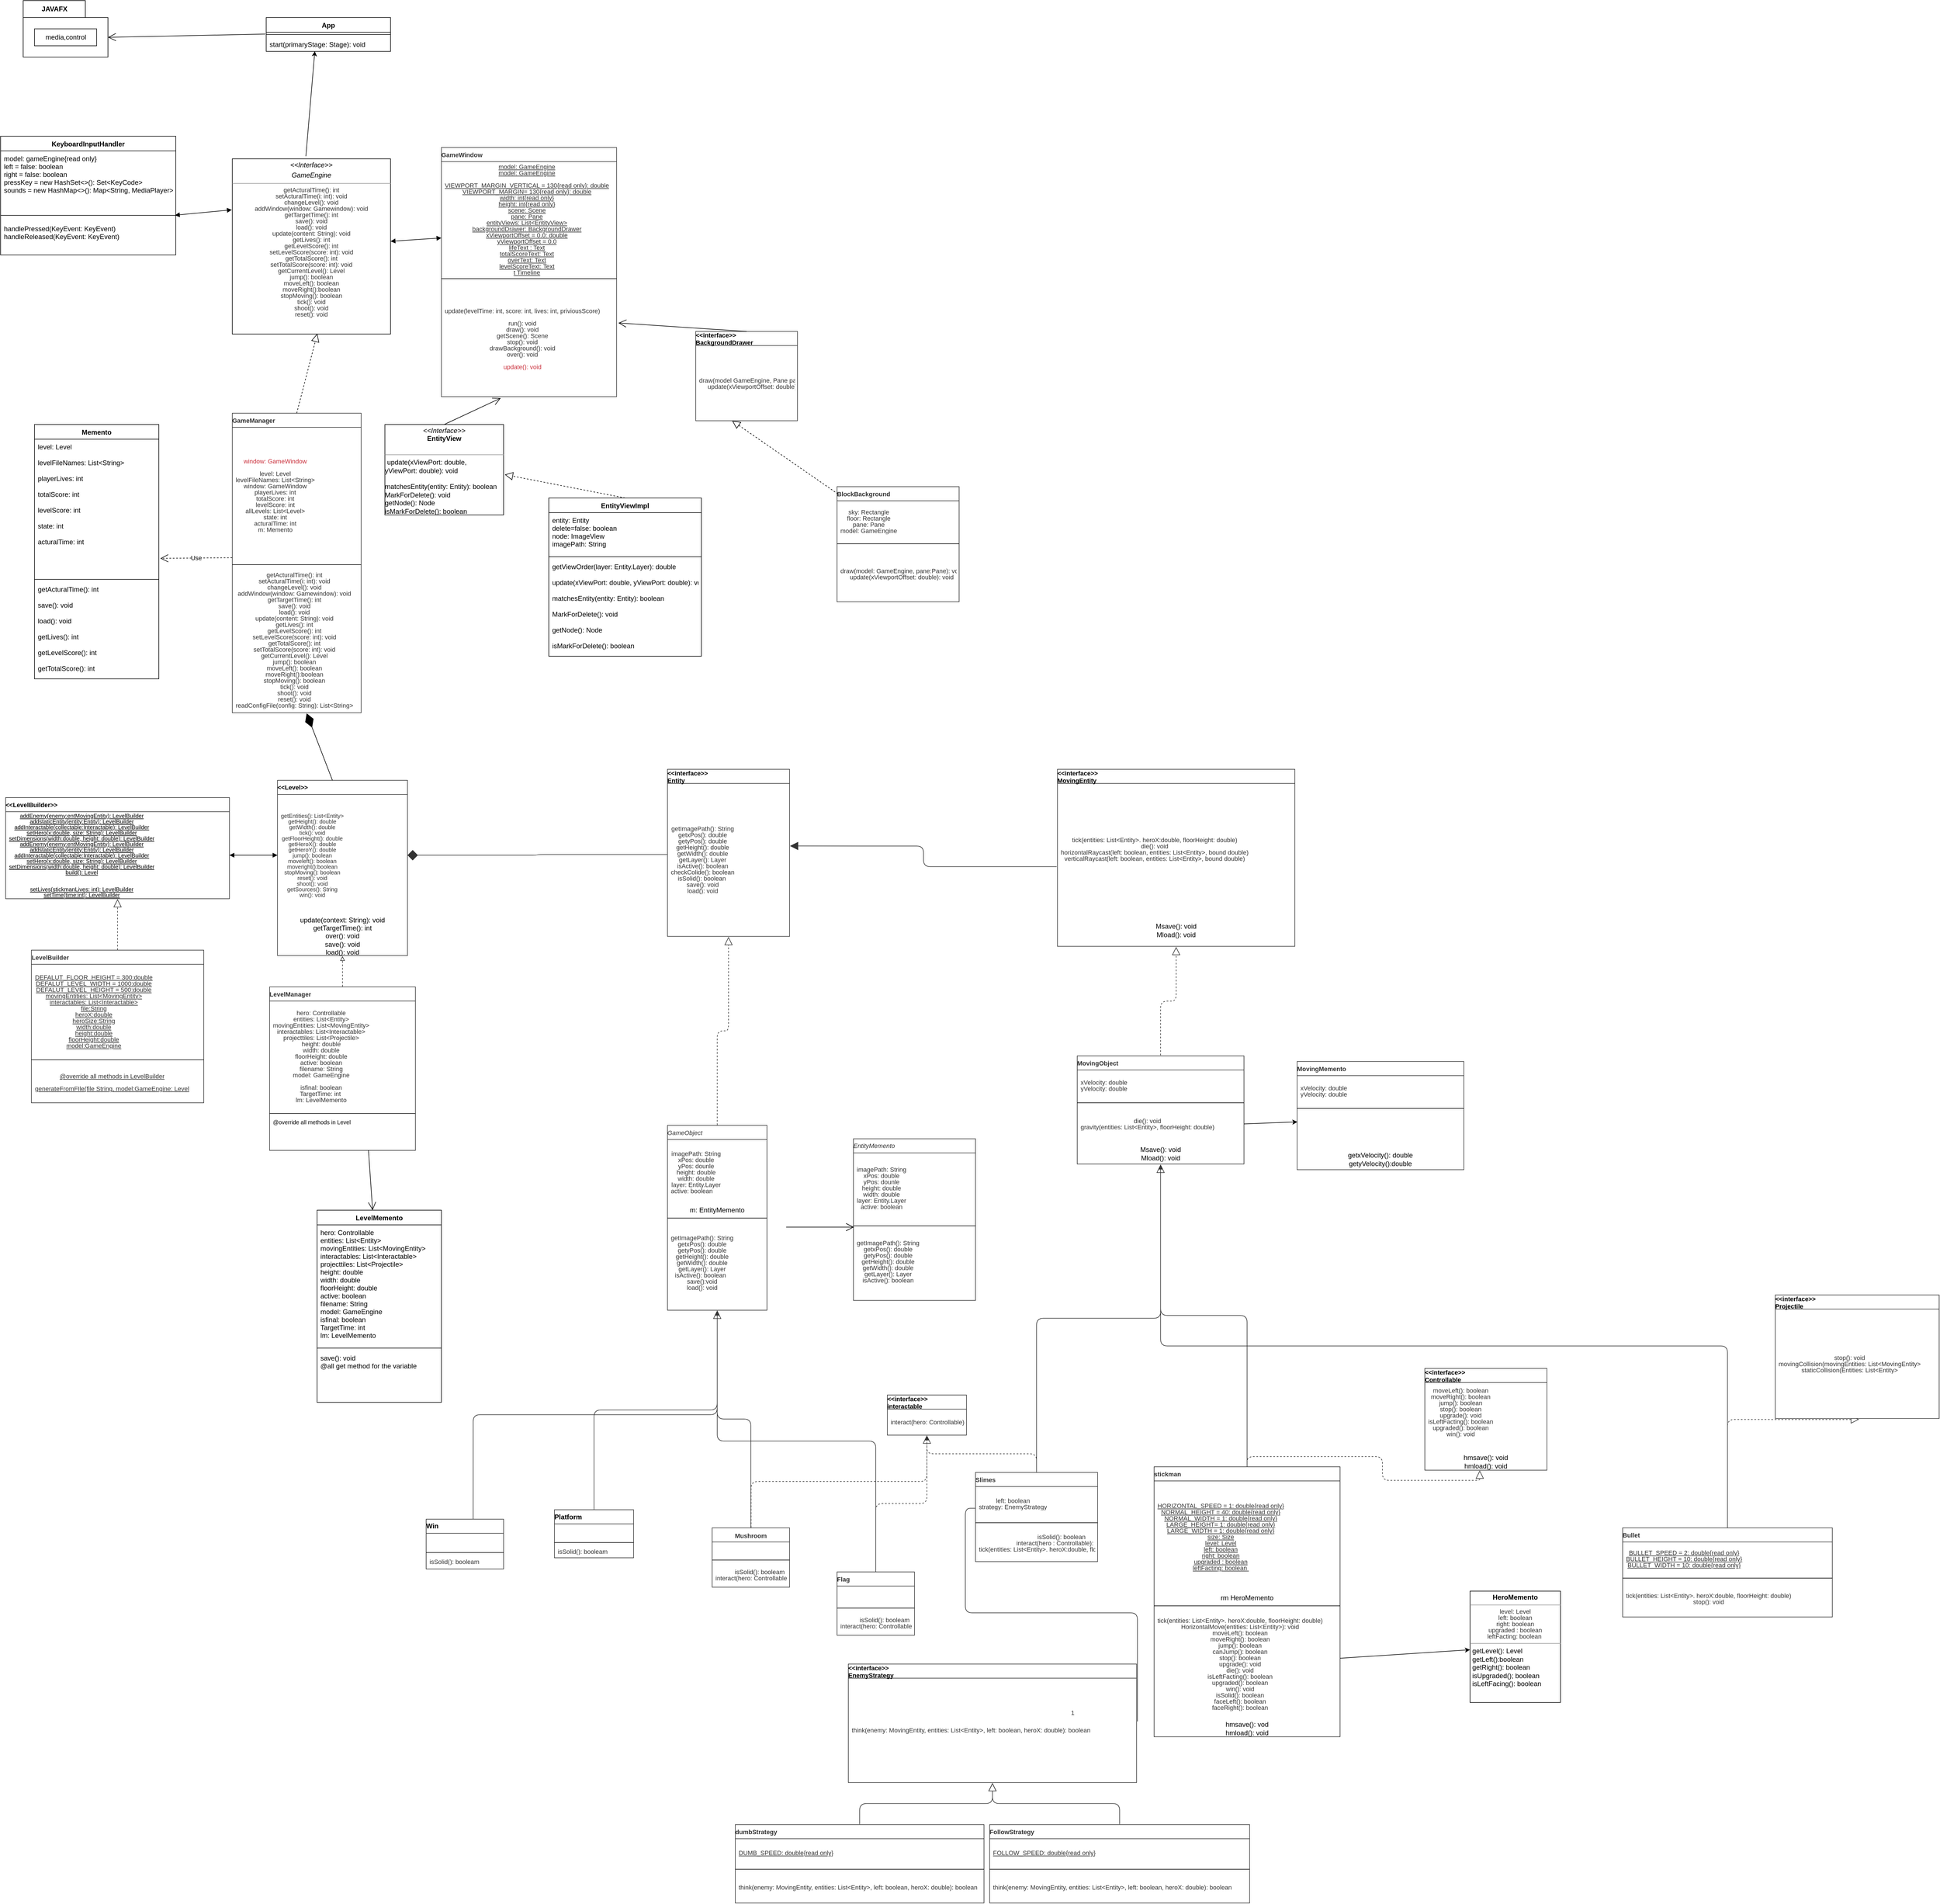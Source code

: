 <mxfile version="13.9.8" type="github">
  <diagram id="kgpKYQtTHZ0yAKxKKP6v" name="Page-1">
    <mxGraphModel dx="1694" dy="1889" grid="1" gridSize="10" guides="1" tooltips="1" connect="1" arrows="1" fold="1" page="1" pageScale="1" pageWidth="850" pageHeight="1100" math="0" shadow="0">
      <root>
        <mxCell id="0" />
        <mxCell id="1" parent="0" />
        <mxCell id="_VWqm0PzK80fMtdGOKL--1" value="GameWindow" style="html=1;overflow=block;whiteSpace=wrap;swimlane;childLayout=stackLayout;horizontal=1;horizontalStack=0;resizeParent=1;resizeParentMax=0;resizeLast=0;collapsible=0;marginBottom=0;swimlaneFillColor=#ffffff;startSize=25;whiteSpace=wrap;fontSize=11;fontColor=#333333;align=center;whiteSpace=wrap;align=left;spacing=0;strokeColor=#333333;strokeOpacity=100;fillOpacity=100;fillColor=#ffffff;" vertex="1" zOrder="835.333" parent="1">
          <mxGeometry x="800" y="10" width="310" height="440.8" as="geometry" />
        </mxCell>
        <mxCell id="_VWqm0PzK80fMtdGOKL--2" value="&lt;div style=&quot;display: flex; justify-content: center; text-align: center; align-items: baseline; font-size: 0; line-height: 1;&quot;&gt;&lt;span&gt;&lt;span style=&quot;font-size:11px;color:#333333;&quot;&gt;model: GameEngine&#xa;&lt;/span&gt;&lt;/span&gt;&lt;/div&gt;&lt;div style=&quot;display: flex; justify-content: center; text-align: center; align-items: baseline; font-size: 0; line-height: 1;&quot;&gt;&lt;span&gt;&lt;span style=&quot;font-size:11px;color:#333333;&quot;&gt;&lt;span style=&quot;font-size:11px;color:#333333;&quot;&gt;model: GameEngine&#xa;&#xa;&lt;/span&gt;&lt;span style=&quot;font-size:11px;color:#333333;text-decoration: underline;&quot;&gt;&lt;/span&gt;&lt;/span&gt;&lt;/span&gt;&lt;/div&gt;&lt;div style=&quot;display: flex; justify-content: center; text-align: center; align-items: baseline; font-size: 0; line-height: 1;&quot;&gt;&lt;span&gt;&lt;span style=&quot;font-size:11px;color:#333333;text-decoration: underline;&quot;&gt;VIEWPORT_MARGIN_VERTICAL = 130{read only}: double&#xa;&lt;/span&gt;&lt;/span&gt;&lt;/div&gt;&lt;div style=&quot;display: flex; justify-content: center; text-align: center; align-items: baseline; font-size: 0; line-height: 1;&quot;&gt;&lt;span&gt;&lt;span style=&quot;font-size:11px;color:#333333;text-decoration: underline;&quot;&gt;VIEWPORT_MARGIN= 130{read only}: double&#xa;&lt;/span&gt;&lt;span style=&quot;font-size:11px;color:#333333;&quot;&gt;&lt;/span&gt;&lt;/span&gt;&lt;/div&gt;&lt;div style=&quot;display: flex; justify-content: center; text-align: center; align-items: baseline; font-size: 0; line-height: 1;&quot;&gt;&lt;span&gt;&lt;span style=&quot;font-size:11px;color:#333333;&quot;&gt;width: int{read only}&#xa;&lt;/span&gt;&lt;/span&gt;&lt;/div&gt;&lt;div style=&quot;display: flex; justify-content: center; text-align: center; align-items: baseline; font-size: 0; line-height: 1;&quot;&gt;&lt;span&gt;&lt;span style=&quot;font-size:11px;color:#333333;&quot;&gt;height: int{read only}&#xa;&lt;/span&gt;&lt;/span&gt;&lt;/div&gt;&lt;div style=&quot;display: flex; justify-content: center; text-align: center; align-items: baseline; font-size: 0; line-height: 1;&quot;&gt;&lt;span&gt;&lt;span style=&quot;font-size:11px;color:#333333;&quot;&gt;scene: Scene&#xa;&lt;/span&gt;&lt;/span&gt;&lt;/div&gt;&lt;div style=&quot;display: flex; justify-content: center; text-align: center; align-items: baseline; font-size: 0; line-height: 1;&quot;&gt;&lt;span&gt;&lt;span style=&quot;font-size:11px;color:#333333;&quot;&gt;pane: Pane&#xa;&lt;/span&gt;&lt;/span&gt;&lt;/div&gt;&lt;div style=&quot;display: flex; justify-content: center; text-align: center; align-items: baseline; font-size: 0; line-height: 1;&quot;&gt;&lt;span&gt;&lt;span style=&quot;font-size:11px;color:#333333;&quot;&gt;entityViews: List&amp;lt;EntityView&amp;gt;&#xa;&lt;/span&gt;&lt;/span&gt;&lt;/div&gt;&lt;div style=&quot;display: flex; justify-content: center; text-align: center; align-items: baseline; font-size: 0; line-height: 1;&quot;&gt;&lt;span&gt;&lt;span style=&quot;font-size:11px;color:#333333;&quot;&gt;backgroundDrawer: BackgroundDrawer&#xa;&lt;/span&gt;&lt;/span&gt;&lt;/div&gt;&lt;div style=&quot;display: flex; justify-content: center; text-align: center; align-items: baseline; font-size: 0; line-height: 1;&quot;&gt;&lt;span&gt;&lt;span style=&quot;font-size:11px;color:#333333;&quot;&gt;xViewportOffset = 0.0: double&#xa;&lt;/span&gt;&lt;/span&gt;&lt;/div&gt;&lt;div style=&quot;display: flex; justify-content: center; text-align: center; align-items: baseline; font-size: 0; line-height: 1;&quot;&gt;&lt;span&gt;&lt;span style=&quot;font-size:11px;color:#333333;&quot;&gt;yViewportOffset = 0.0&#xa;&lt;/span&gt;&lt;/span&gt;&lt;/div&gt;&lt;div style=&quot;display: flex; justify-content: center; text-align: center; align-items: baseline; font-size: 0; line-height: 1;&quot;&gt;&lt;span&gt;&lt;span style=&quot;font-size:11px;color:#333333;&quot;&gt;lifeText : Text&#xa;&lt;/span&gt;&lt;/span&gt;&lt;/div&gt;&lt;div style=&quot;display: flex; justify-content: center; text-align: center; align-items: baseline; font-size: 0; line-height: 1;&quot;&gt;&lt;span&gt;&lt;span style=&quot;font-size:11px;color:#333333;&quot;&gt;totalScoreText: Text&#xa;&lt;/span&gt;&lt;/span&gt;&lt;/div&gt;&lt;div style=&quot;display: flex; justify-content: center; text-align: center; align-items: baseline; font-size: 0; line-height: 1;&quot;&gt;&lt;span&gt;&lt;span style=&quot;font-size:11px;color:#333333;&quot;&gt;overText: Text&#xa;&lt;/span&gt;&lt;/span&gt;&lt;/div&gt;&lt;div style=&quot;display: flex; justify-content: center; text-align: center; align-items: baseline; font-size: 0; line-height: 1;&quot;&gt;&lt;span&gt;&lt;span style=&quot;font-size:11px;color:#333333;&quot;&gt;levelScoreText: Text&#xa;&lt;/span&gt;&lt;/span&gt;&lt;/div&gt;&lt;div style=&quot;display: flex; justify-content: center; text-align: center; align-items: baseline; font-size: 0; line-height: 1;&quot;&gt;&lt;span&gt;&lt;span style=&quot;font-size:11px;color:#333333;&quot;&gt;t Timeline&#xa;&lt;/span&gt;&lt;/span&gt;&lt;/div&gt;&lt;div style=&quot;display: flex; justify-content: center; text-align: center; align-items: baseline; font-size: 0; line-height: 1;&quot;&gt;&lt;span&gt;&lt;/span&gt;&lt;/div&gt;" style="part=1;html=1;resizeHeight=0;strokeColor=none;fillColor=none;align=left;verticalAlign=middle;spacingLeft=4;spacingRight=4;overflow=hidden;rotatable=0;points=[[0,0.5],[1,0.5]];portConstraint=eastwest;swimlaneFillColor=#ffffff;strokeOpacity=100;fillOpacity=100;fontSize=11;fontColor=#333333;fontStyle=4;" vertex="1" parent="_VWqm0PzK80fMtdGOKL--1">
          <mxGeometry y="25" width="310" height="203" as="geometry" />
        </mxCell>
        <mxCell id="_VWqm0PzK80fMtdGOKL--3" value="" style="line;strokeWidth=1;fillColor=none;align=left;verticalAlign=middle;spacingTop=-1;spacingLeft=3;spacingRight=3;rotatable=0;labelPosition=right;points=[];portConstraint=eastwest;" vertex="1" parent="_VWqm0PzK80fMtdGOKL--1">
          <mxGeometry y="228" width="310" height="8" as="geometry" />
        </mxCell>
        <mxCell id="_VWqm0PzK80fMtdGOKL--4" value="&lt;div style=&quot;display: flex; justify-content: center; text-align: center; align-items: baseline; font-size: 0; line-height: 1;&quot;&gt;&lt;span&gt;&lt;span style=&quot;font-size:11px;color:#333333;&quot;&gt;update(levelTime: int, score: int, lives: int, priviousScore)&#xa;&lt;/span&gt;&lt;/span&gt;&lt;/div&gt;&lt;div style=&quot;display: flex; justify-content: center; text-align: center; align-items: baseline; font-size: 0; line-height: 1;&quot;&gt;&lt;span&gt;&lt;span style=&quot;font-size:11px;color:#333333;&quot;&gt;&#xa;&lt;/span&gt;&lt;/span&gt;&lt;/div&gt;&lt;div style=&quot;display: flex; justify-content: center; text-align: center; align-items: baseline; font-size: 0; line-height: 1;&quot;&gt;&lt;span&gt;&lt;span style=&quot;font-size:11px;color:#333333;&quot;&gt;run(): void&#xa;&lt;/span&gt;&lt;/span&gt;&lt;/div&gt;&lt;div style=&quot;display: flex; justify-content: center; text-align: center; align-items: baseline; font-size: 0; line-height: 1;&quot;&gt;&lt;span&gt;&lt;span style=&quot;font-size:11px;color:#333333;&quot;&gt;draw(): void&#xa;&lt;/span&gt;&lt;/span&gt;&lt;/div&gt;&lt;div style=&quot;display: flex; justify-content: center; text-align: center; align-items: baseline; font-size: 0; line-height: 1;&quot;&gt;&lt;span&gt;&lt;span style=&quot;font-size:11px;color:#333333;&quot;&gt;getScene(): Scene&#xa;&lt;/span&gt;&lt;/span&gt;&lt;/div&gt;&lt;div style=&quot;display: flex; justify-content: center; text-align: center; align-items: baseline; font-size: 0; line-height: 1;&quot;&gt;&lt;span&gt;&lt;span style=&quot;font-size:11px;color:#333333;&quot;&gt;stop(): void&#xa;&lt;/span&gt;&lt;/span&gt;&lt;/div&gt;&lt;div style=&quot;display: flex; justify-content: center; text-align: center; align-items: baseline; font-size: 0; line-height: 1;&quot;&gt;&lt;span&gt;&lt;span style=&quot;font-size:11px;color:#333333;&quot;&gt;drawBackground(): void&#xa;&lt;/span&gt;&lt;/span&gt;&lt;/div&gt;&lt;div style=&quot;display: flex; justify-content: center; text-align: center; align-items: baseline; font-size: 0; line-height: 1;&quot;&gt;&lt;span&gt;&lt;span style=&quot;font-size:11px;color:#333333;&quot;&gt;over(): void&#xa;&lt;/span&gt;&lt;/span&gt;&lt;/div&gt;&lt;div style=&quot;display: flex; justify-content: center; text-align: center; align-items: baseline; font-size: 0; line-height: 1;&quot;&gt;&lt;span&gt;&lt;span style=&quot;font-size:11px;color:#333333;&quot;&gt;&#xa;&lt;/span&gt;&lt;span style=&quot;font-size:11px;color:#c92d39;&quot;&gt;&lt;/span&gt;&lt;/span&gt;&lt;/div&gt;&lt;div style=&quot;display: flex; justify-content: center; text-align: center; align-items: baseline; font-size: 0; line-height: 1;&quot;&gt;&lt;span&gt;&lt;span style=&quot;font-size:11px;color:#c92d39;&quot;&gt;update(): void&lt;/span&gt;&lt;/span&gt;&lt;/div&gt;" style="part=1;html=1;resizeHeight=0;strokeColor=none;fillColor=none;align=left;verticalAlign=middle;spacingLeft=4;spacingRight=4;overflow=hidden;rotatable=0;points=[[0,0.5],[1,0.5]];portConstraint=eastwest;swimlaneFillColor=#ffffff;strokeOpacity=100;fillOpacity=100;fontSize=11;fontColor=#333333;" vertex="1" parent="_VWqm0PzK80fMtdGOKL--1">
          <mxGeometry y="236" width="310" height="204.8" as="geometry" />
        </mxCell>
        <mxCell id="_VWqm0PzK80fMtdGOKL--5" value="GameManager" style="html=1;overflow=block;whiteSpace=wrap;swimlane;childLayout=stackLayout;horizontal=1;horizontalStack=0;resizeParent=1;resizeParentMax=0;resizeLast=0;collapsible=0;marginBottom=0;swimlaneFillColor=#ffffff;startSize=25;whiteSpace=wrap;fontSize=11;fontColor=#333333;align=center;whiteSpace=wrap;align=left;spacing=0;strokeColor=#333333;strokeOpacity=100;fillOpacity=100;fillColor=#ffffff;" vertex="1" zOrder="837.333" parent="1">
          <mxGeometry x="430" y="480" width="228" height="530" as="geometry" />
        </mxCell>
        <mxCell id="_VWqm0PzK80fMtdGOKL--6" value="&lt;div style=&quot;display: flex; justify-content: center; text-align: center; align-items: baseline; font-size: 0; line-height: 1;&quot;&gt;&lt;span&gt;&lt;span style=&quot;font-size:11px;color:#c92d39;&quot;&gt;window: GameWindow&#xa;&lt;/span&gt;&lt;/span&gt;&lt;/div&gt;&lt;div style=&quot;display: flex; justify-content: center; text-align: center; align-items: baseline; font-size: 0; line-height: 1;&quot;&gt;&lt;span&gt;&lt;span style=&quot;font-size:11px;color:#c92d39;&quot;&gt;&#xa;&lt;/span&gt;&lt;span style=&quot;font-size:11px;color:#333333;&quot;&gt;&lt;/span&gt;&lt;/span&gt;&lt;/div&gt;&lt;div style=&quot;display: flex; justify-content: center; text-align: center; align-items: baseline; font-size: 0; line-height: 1;&quot;&gt;&lt;span&gt;&lt;span style=&quot;font-size:11px;color:#333333;&quot;&gt;level: Level&#xa;&lt;/span&gt;&lt;/span&gt;&lt;/div&gt;&lt;div style=&quot;display: flex; justify-content: center; text-align: center; align-items: baseline; font-size: 0; line-height: 1;&quot;&gt;&lt;span&gt;&lt;span style=&quot;font-size:11px;color:#333333;&quot;&gt;levelFileNames: List&amp;lt;String&amp;gt;&#xa;&lt;/span&gt;&lt;/span&gt;&lt;/div&gt;&lt;div style=&quot;display: flex; justify-content: center; text-align: center; align-items: baseline; font-size: 0; line-height: 1;&quot;&gt;&lt;span&gt;&lt;span style=&quot;font-size:11px;color:#333333;&quot;&gt;window: GameWindow&#xa;&lt;/span&gt;&lt;/span&gt;&lt;/div&gt;&lt;div style=&quot;display: flex; justify-content: center; text-align: center; align-items: baseline; font-size: 0; line-height: 1;&quot;&gt;&lt;span&gt;&lt;span style=&quot;font-size:11px;color:#333333;&quot;&gt;playerLives: int&#xa;&lt;/span&gt;&lt;/span&gt;&lt;/div&gt;&lt;div style=&quot;display: flex; justify-content: center; text-align: center; align-items: baseline; font-size: 0; line-height: 1;&quot;&gt;&lt;span&gt;&lt;span style=&quot;font-size:11px;color:#333333;&quot;&gt;totalScore: int&#xa;&lt;/span&gt;&lt;/span&gt;&lt;/div&gt;&lt;div style=&quot;display: flex; justify-content: center; text-align: center; align-items: baseline; font-size: 0; line-height: 1;&quot;&gt;&lt;span&gt;&lt;span style=&quot;font-size:11px;color:#333333;&quot;&gt;levelScore: int&#xa;&lt;/span&gt;&lt;/span&gt;&lt;/div&gt;&lt;div style=&quot;display: flex; justify-content: center; text-align: center; align-items: baseline; font-size: 0; line-height: 1;&quot;&gt;&lt;span&gt;&lt;span style=&quot;font-size:11px;color:#333333;&quot;&gt;allLevels: List&amp;lt;Level&amp;gt;&#xa;&lt;/span&gt;&lt;/span&gt;&lt;/div&gt;&lt;div style=&quot;display: flex; justify-content: center; text-align: center; align-items: baseline; font-size: 0; line-height: 1;&quot;&gt;&lt;span&gt;&lt;span style=&quot;font-size:11px;color:#333333;&quot;&gt;state: int&#xa;&lt;/span&gt;&lt;/span&gt;&lt;/div&gt;&lt;div style=&quot;display: flex; justify-content: center; text-align: center; align-items: baseline; font-size: 0; line-height: 1;&quot;&gt;&lt;span&gt;&lt;span style=&quot;font-size:11px;color:#333333;&quot;&gt;acturalTime: int&#xa;&lt;/span&gt;&lt;/span&gt;&lt;/div&gt;&lt;div style=&quot;display: flex; justify-content: center; text-align: center; align-items: baseline; font-size: 0; line-height: 1;&quot;&gt;&lt;span&gt;&lt;span style=&quot;font-size:11px;color:#333333;&quot;&gt;m: Memento&lt;/span&gt;&lt;/span&gt;&lt;/div&gt;" style="part=1;html=1;resizeHeight=0;strokeColor=none;fillColor=none;align=left;verticalAlign=middle;spacingLeft=4;spacingRight=4;overflow=hidden;rotatable=0;points=[[0,0.5],[1,0.5]];portConstraint=eastwest;swimlaneFillColor=#ffffff;strokeOpacity=100;fillOpacity=100;fontSize=11;fontColor=#c92d39;" vertex="1" parent="_VWqm0PzK80fMtdGOKL--5">
          <mxGeometry y="25" width="228" height="239" as="geometry" />
        </mxCell>
        <mxCell id="_VWqm0PzK80fMtdGOKL--7" value="" style="line;strokeWidth=1;fillColor=none;align=left;verticalAlign=middle;spacingTop=-1;spacingLeft=3;spacingRight=3;rotatable=0;labelPosition=right;points=[];portConstraint=eastwest;" vertex="1" parent="_VWqm0PzK80fMtdGOKL--5">
          <mxGeometry y="264" width="228" height="8" as="geometry" />
        </mxCell>
        <mxCell id="_VWqm0PzK80fMtdGOKL--8" value="&lt;div style=&quot;display: flex; justify-content: center; text-align: center; align-items: baseline; font-size: 0; line-height: 1;&quot;&gt;&lt;span&gt;&lt;span style=&quot;font-size:11px;color:#333333;&quot;&gt;getActuralTime(): int&#xa;&lt;/span&gt;&lt;/span&gt;&lt;/div&gt;&lt;div style=&quot;display: flex; justify-content: center; text-align: center; align-items: baseline; font-size: 0; line-height: 1;&quot;&gt;&lt;span&gt;&lt;span style=&quot;font-size:11px;color:#333333;&quot;&gt;setActuralTime(i: int): void&#xa;&lt;/span&gt;&lt;/span&gt;&lt;/div&gt;&lt;div style=&quot;display: flex; justify-content: center; text-align: center; align-items: baseline; font-size: 0; line-height: 1;&quot;&gt;&lt;span&gt;&lt;span style=&quot;font-size:11px;color:#333333;&quot;&gt;changeLevel(): void&#xa;&lt;/span&gt;&lt;/span&gt;&lt;/div&gt;&lt;div style=&quot;display: flex; justify-content: center; text-align: center; align-items: baseline; font-size: 0; line-height: 1;&quot;&gt;&lt;span&gt;&lt;span style=&quot;font-size:11px;color:#333333;&quot;&gt;addWindow(window: Gamewindow): void&#xa;&lt;/span&gt;&lt;/span&gt;&lt;/div&gt;&lt;div style=&quot;display: flex; justify-content: center; text-align: center; align-items: baseline; font-size: 0; line-height: 1;&quot;&gt;&lt;span&gt;&lt;span style=&quot;font-size:11px;color:#333333;&quot;&gt;getTargetTime(): int&#xa;&lt;/span&gt;&lt;/span&gt;&lt;/div&gt;&lt;div style=&quot;display: flex; justify-content: center; text-align: center; align-items: baseline; font-size: 0; line-height: 1;&quot;&gt;&lt;span&gt;&lt;span style=&quot;font-size:11px;color:#333333;&quot;&gt;save(): void&#xa;&lt;/span&gt;&lt;/span&gt;&lt;/div&gt;&lt;div style=&quot;display: flex; justify-content: center; text-align: center; align-items: baseline; font-size: 0; line-height: 1;&quot;&gt;&lt;span&gt;&lt;span style=&quot;font-size:11px;color:#333333;&quot;&gt;load(): void&#xa;&lt;/span&gt;&lt;/span&gt;&lt;/div&gt;&lt;div style=&quot;display: flex; justify-content: center; text-align: center; align-items: baseline; font-size: 0; line-height: 1;&quot;&gt;&lt;span&gt;&lt;span style=&quot;font-size:11px;color:#333333;&quot;&gt;update(content: String): void&#xa;&lt;/span&gt;&lt;/span&gt;&lt;/div&gt;&lt;div style=&quot;display: flex; justify-content: center; text-align: center; align-items: baseline; font-size: 0; line-height: 1;&quot;&gt;&lt;span&gt;&lt;span style=&quot;font-size:11px;color:#333333;&quot;&gt;getLives(): int&#xa;&lt;/span&gt;&lt;/span&gt;&lt;/div&gt;&lt;div style=&quot;display: flex; justify-content: center; text-align: center; align-items: baseline; font-size: 0; line-height: 1;&quot;&gt;&lt;span&gt;&lt;span style=&quot;font-size:11px;color:#333333;&quot;&gt;getLevelScore(): int&#xa;&lt;/span&gt;&lt;/span&gt;&lt;/div&gt;&lt;div style=&quot;display: flex; justify-content: center; text-align: center; align-items: baseline; font-size: 0; line-height: 1;&quot;&gt;&lt;span&gt;&lt;span style=&quot;font-size:11px;color:#333333;&quot;&gt;setLevelScore(score: int): void&#xa;&lt;/span&gt;&lt;/span&gt;&lt;/div&gt;&lt;div style=&quot;display: flex; justify-content: center; text-align: center; align-items: baseline; font-size: 0; line-height: 1;&quot;&gt;&lt;span&gt;&lt;span style=&quot;font-size:11px;color:#333333;&quot;&gt;getTotalScore(): int&#xa;&lt;/span&gt;&lt;/span&gt;&lt;/div&gt;&lt;div style=&quot;display: flex; justify-content: center; text-align: center; align-items: baseline; font-size: 0; line-height: 1;&quot;&gt;&lt;span&gt;&lt;span style=&quot;font-size:11px;color:#333333;&quot;&gt;setTotalScore(score: int): void&#xa;&lt;/span&gt;&lt;/span&gt;&lt;/div&gt;&lt;div style=&quot;display: flex; justify-content: center; text-align: center; align-items: baseline; font-size: 0; line-height: 1;&quot;&gt;&lt;span&gt;&lt;span style=&quot;font-size:11px;color:#333333;&quot;&gt;getCurrentLevel(): Level&#xa;&lt;/span&gt;&lt;/span&gt;&lt;/div&gt;&lt;div style=&quot;display: flex; justify-content: center; text-align: center; align-items: baseline; font-size: 0; line-height: 1;&quot;&gt;&lt;span&gt;&lt;span style=&quot;font-size:11px;color:#333333;&quot;&gt;jump(): boolean&#xa;&lt;/span&gt;&lt;/span&gt;&lt;/div&gt;&lt;div style=&quot;display: flex; justify-content: center; text-align: center; align-items: baseline; font-size: 0; line-height: 1;&quot;&gt;&lt;span&gt;&lt;span style=&quot;font-size:11px;color:#333333;&quot;&gt;moveLeft(): boolean&#xa;&lt;/span&gt;&lt;/span&gt;&lt;/div&gt;&lt;div style=&quot;display: flex; justify-content: center; text-align: center; align-items: baseline; font-size: 0; line-height: 1;&quot;&gt;&lt;span&gt;&lt;span style=&quot;font-size:11px;color:#333333;&quot;&gt;moveRight():boolean&#xa;&lt;/span&gt;&lt;/span&gt;&lt;/div&gt;&lt;div style=&quot;display: flex; justify-content: center; text-align: center; align-items: baseline; font-size: 0; line-height: 1;&quot;&gt;&lt;span&gt;&lt;span style=&quot;font-size:11px;color:#333333;&quot;&gt;stopMoving(): boolean&#xa;&lt;/span&gt;&lt;/span&gt;&lt;/div&gt;&lt;div style=&quot;display: flex; justify-content: center; text-align: center; align-items: baseline; font-size: 0; line-height: 1;&quot;&gt;&lt;span&gt;&lt;span style=&quot;font-size:11px;color:#333333;&quot;&gt;tick(): void&#xa;&lt;/span&gt;&lt;/span&gt;&lt;/div&gt;&lt;div style=&quot;display: flex; justify-content: center; text-align: center; align-items: baseline; font-size: 0; line-height: 1;&quot;&gt;&lt;span&gt;&lt;span style=&quot;font-size:11px;color:#333333;&quot;&gt;shoot(): void&#xa;&lt;/span&gt;&lt;/span&gt;&lt;/div&gt;&lt;div style=&quot;display: flex; justify-content: center; text-align: center; align-items: baseline; font-size: 0; line-height: 1;&quot;&gt;&lt;span&gt;&lt;span style=&quot;font-size:11px;color:#333333;&quot;&gt;reset(): void&#xa;&lt;/span&gt;&lt;/span&gt;&lt;/div&gt;&lt;div style=&quot;display: flex; justify-content: center; text-align: center; align-items: baseline; font-size: 0; line-height: 1;&quot;&gt;&lt;span&gt;&lt;span style=&quot;font-size:11px;color:#333333;&quot;&gt;readConfigFile(config: String): List&amp;lt;String&amp;gt;&lt;/span&gt;&lt;/span&gt;&lt;/div&gt;" style="part=1;html=1;resizeHeight=0;strokeColor=none;fillColor=none;align=left;verticalAlign=middle;spacingLeft=4;spacingRight=4;overflow=hidden;rotatable=0;points=[[0,0.5],[1,0.5]];portConstraint=eastwest;swimlaneFillColor=#ffffff;strokeOpacity=100;fillOpacity=100;fontSize=11;fontColor=#333333;" vertex="1" parent="_VWqm0PzK80fMtdGOKL--5">
          <mxGeometry y="272" width="228" height="258" as="geometry" />
        </mxCell>
        <mxCell id="_VWqm0PzK80fMtdGOKL--13" value="App" style="swimlane;fontStyle=1;align=center;verticalAlign=top;childLayout=stackLayout;horizontal=1;startSize=26;horizontalStack=0;resizeParent=1;resizeParentMax=0;resizeLast=0;collapsible=1;marginBottom=0;" vertex="1" parent="1">
          <mxGeometry x="490" y="-220" width="220" height="60" as="geometry" />
        </mxCell>
        <mxCell id="_VWqm0PzK80fMtdGOKL--15" value="" style="line;strokeWidth=1;fillColor=none;align=left;verticalAlign=middle;spacingTop=-1;spacingLeft=3;spacingRight=3;rotatable=0;labelPosition=right;points=[];portConstraint=eastwest;" vertex="1" parent="_VWqm0PzK80fMtdGOKL--13">
          <mxGeometry y="26" width="220" height="8" as="geometry" />
        </mxCell>
        <mxCell id="_VWqm0PzK80fMtdGOKL--16" value="start(primaryStage: Stage): void" style="text;strokeColor=none;fillColor=none;align=left;verticalAlign=top;spacingLeft=4;spacingRight=4;overflow=hidden;rotatable=0;points=[[0,0.5],[1,0.5]];portConstraint=eastwest;" vertex="1" parent="_VWqm0PzK80fMtdGOKL--13">
          <mxGeometry y="34" width="220" height="26" as="geometry" />
        </mxCell>
        <mxCell id="_VWqm0PzK80fMtdGOKL--17" value="JAVAFX" style="shape=folder;fontStyle=1;tabWidth=110;tabHeight=30;tabPosition=left;html=1;boundedLbl=1;labelInHeader=1;" vertex="1" parent="1">
          <mxGeometry x="60" y="-250" width="150" height="100" as="geometry" />
        </mxCell>
        <mxCell id="_VWqm0PzK80fMtdGOKL--18" value="media,control" style="html=1;" vertex="1" parent="_VWqm0PzK80fMtdGOKL--17">
          <mxGeometry width="110" height="30" relative="1" as="geometry">
            <mxPoint x="20" y="50" as="offset" />
          </mxGeometry>
        </mxCell>
        <mxCell id="_VWqm0PzK80fMtdGOKL--20" value="KeyboardInputHandler" style="swimlane;fontStyle=1;align=center;verticalAlign=top;childLayout=stackLayout;horizontal=1;startSize=26;horizontalStack=0;resizeParent=1;resizeParentMax=0;resizeLast=0;collapsible=1;marginBottom=0;" vertex="1" parent="1">
          <mxGeometry x="20" y="-10" width="310" height="210" as="geometry" />
        </mxCell>
        <mxCell id="_VWqm0PzK80fMtdGOKL--21" value="model: gameEngine{read only}&#xa;left = false: boolean&#xa;right = false: boolean&#xa;pressKey = new HashSet&lt;&gt;(): Set&lt;KeyCode&gt;&#xa;sounds = new HashMap&lt;&gt;(): Map&lt;String, MediaPlayer&gt;&#xa;" style="text;strokeColor=none;fillColor=none;align=left;verticalAlign=top;spacingLeft=4;spacingRight=4;overflow=hidden;rotatable=0;points=[[0,0.5],[1,0.5]];portConstraint=eastwest;" vertex="1" parent="_VWqm0PzK80fMtdGOKL--20">
          <mxGeometry y="26" width="310" height="104" as="geometry" />
        </mxCell>
        <mxCell id="_VWqm0PzK80fMtdGOKL--22" value="" style="line;strokeWidth=1;fillColor=none;align=left;verticalAlign=middle;spacingTop=-1;spacingLeft=3;spacingRight=3;rotatable=0;labelPosition=right;points=[];portConstraint=eastwest;" vertex="1" parent="_VWqm0PzK80fMtdGOKL--20">
          <mxGeometry y="130" width="310" height="20" as="geometry" />
        </mxCell>
        <mxCell id="_VWqm0PzK80fMtdGOKL--23" value="handlePressed(KeyEvent: KeyEvent)&#xa;handleReleased(KeyEvent: KeyEvent)" style="text;strokeColor=none;fillColor=none;align=left;verticalAlign=top;spacingLeft=4;spacingRight=4;overflow=hidden;rotatable=0;points=[[0,0.5],[1,0.5]];portConstraint=eastwest;" vertex="1" parent="_VWqm0PzK80fMtdGOKL--20">
          <mxGeometry y="150" width="310" height="60" as="geometry" />
        </mxCell>
        <mxCell id="_VWqm0PzK80fMtdGOKL--24" value="&lt;p style=&quot;margin: 0px ; margin-top: 4px ; text-align: center&quot;&gt;&lt;i&gt;&amp;lt;&amp;lt;Interface&amp;gt;&amp;gt;&lt;/i&gt;&lt;br&gt;&lt;b&gt;EntityView&lt;/b&gt;&lt;/p&gt;&lt;br&gt;&lt;hr size=&quot;1&quot;&gt;&lt;p style=&quot;margin: 0px ; margin-left: 4px&quot;&gt;update(xViewPort: double,&amp;nbsp;&lt;/p&gt;yViewPort: double): void&lt;br&gt;&lt;br&gt;matchesEntity(entity: Entity): boolean&lt;br&gt;MarkForDelete(): void&lt;br&gt;getNode(): Node&lt;br&gt;isMarkForDelete(): boolean&lt;br&gt;" style="verticalAlign=top;align=left;overflow=fill;fontSize=12;fontFamily=Helvetica;html=1;" vertex="1" parent="1">
          <mxGeometry x="700" y="500" width="210" height="160" as="geometry" />
        </mxCell>
        <mxCell id="_VWqm0PzK80fMtdGOKL--25" value="EntityViewImpl" style="swimlane;fontStyle=1;align=center;verticalAlign=top;childLayout=stackLayout;horizontal=1;startSize=26;horizontalStack=0;resizeParent=1;resizeParentMax=0;resizeLast=0;collapsible=1;marginBottom=0;" vertex="1" parent="1">
          <mxGeometry x="990" y="630" width="270" height="280" as="geometry" />
        </mxCell>
        <mxCell id="_VWqm0PzK80fMtdGOKL--26" value="entity: Entity&#xa;delete=false: boolean&#xa;node: ImageView&#xa;imagePath: String&#xa;" style="text;strokeColor=none;fillColor=none;align=left;verticalAlign=top;spacingLeft=4;spacingRight=4;overflow=hidden;rotatable=0;points=[[0,0.5],[1,0.5]];portConstraint=eastwest;" vertex="1" parent="_VWqm0PzK80fMtdGOKL--25">
          <mxGeometry y="26" width="270" height="74" as="geometry" />
        </mxCell>
        <mxCell id="_VWqm0PzK80fMtdGOKL--27" value="" style="line;strokeWidth=1;fillColor=none;align=left;verticalAlign=middle;spacingTop=-1;spacingLeft=3;spacingRight=3;rotatable=0;labelPosition=right;points=[];portConstraint=eastwest;" vertex="1" parent="_VWqm0PzK80fMtdGOKL--25">
          <mxGeometry y="100" width="270" height="8" as="geometry" />
        </mxCell>
        <mxCell id="_VWqm0PzK80fMtdGOKL--28" value="getViewOrder(layer: Entity.Layer): double&#xa; &#xa;update(xViewPort: double, yViewPort: double): void&#xa;&#xa;matchesEntity(entity: Entity): boolean&#xa;&#xa;MarkForDelete(): void&#xa;&#xa;getNode(): Node&#xa;&#xa;isMarkForDelete(): boolean" style="text;strokeColor=none;fillColor=none;align=left;verticalAlign=top;spacingLeft=4;spacingRight=4;overflow=hidden;rotatable=0;points=[[0,0.5],[1,0.5]];portConstraint=eastwest;" vertex="1" parent="_VWqm0PzK80fMtdGOKL--25">
          <mxGeometry y="108" width="270" height="172" as="geometry" />
        </mxCell>
        <mxCell id="_VWqm0PzK80fMtdGOKL--29" value="BlockBackground" style="html=1;overflow=block;whiteSpace=wrap;swimlane;childLayout=stackLayout;horizontal=1;horizontalStack=0;resizeParent=1;resizeParentMax=0;resizeLast=0;collapsible=0;marginBottom=0;swimlaneFillColor=#ffffff;startSize=25;whiteSpace=wrap;fontSize=11;fontColor=#333333;align=center;whiteSpace=wrap;align=left;spacing=0;strokeColor=#333333;strokeOpacity=100;fillOpacity=100;fillColor=#ffffff;" vertex="1" zOrder="166.667" parent="1">
          <mxGeometry x="1500" y="610" width="216" height="203.6" as="geometry" />
        </mxCell>
        <mxCell id="_VWqm0PzK80fMtdGOKL--30" value="&lt;div style=&quot;display: flex; justify-content: center; text-align: center; align-items: baseline; font-size: 0; line-height: 1;&quot;&gt;&lt;span&gt;&lt;span style=&quot;font-size:11px;color:#333333;&quot;&gt;sky: Rectangle&#xa;&lt;/span&gt;&lt;/span&gt;&lt;/div&gt;&lt;div style=&quot;display: flex; justify-content: center; text-align: center; align-items: baseline; font-size: 0; line-height: 1;&quot;&gt;&lt;span&gt;&lt;span style=&quot;font-size:11px;color:#333333;&quot;&gt;floor: Rectangle&#xa;&lt;/span&gt;&lt;/span&gt;&lt;/div&gt;&lt;div style=&quot;display: flex; justify-content: center; text-align: center; align-items: baseline; font-size: 0; line-height: 1;&quot;&gt;&lt;span&gt;&lt;span style=&quot;font-size:11px;color:#333333;&quot;&gt;pane: Pane&#xa;&lt;/span&gt;&lt;/span&gt;&lt;/div&gt;&lt;div style=&quot;display: flex; justify-content: center; text-align: center; align-items: baseline; font-size: 0; line-height: 1;&quot;&gt;&lt;span&gt;&lt;span style=&quot;font-size:11px;color:#333333;&quot;&gt;model: GameEngine&lt;/span&gt;&lt;/span&gt;&lt;/div&gt;" style="part=1;html=1;resizeHeight=0;strokeColor=none;fillColor=none;align=left;verticalAlign=middle;spacingLeft=4;spacingRight=4;overflow=hidden;rotatable=0;points=[[0,0.5],[1,0.5]];portConstraint=eastwest;swimlaneFillColor=#ffffff;strokeOpacity=100;fillOpacity=100;fontSize=11;fontColor=#333333;" vertex="1" parent="_VWqm0PzK80fMtdGOKL--29">
          <mxGeometry y="25" width="216" height="72" as="geometry" />
        </mxCell>
        <mxCell id="_VWqm0PzK80fMtdGOKL--31" value="" style="line;strokeWidth=1;fillColor=none;align=left;verticalAlign=middle;spacingTop=-1;spacingLeft=3;spacingRight=3;rotatable=0;labelPosition=right;points=[];portConstraint=eastwest;" vertex="1" parent="_VWqm0PzK80fMtdGOKL--29">
          <mxGeometry y="97" width="216" height="8" as="geometry" />
        </mxCell>
        <mxCell id="_VWqm0PzK80fMtdGOKL--32" value="&lt;div style=&quot;display: flex; justify-content: center; text-align: center; align-items: baseline; font-size: 0; line-height: 1;&quot;&gt;&lt;span&gt;&lt;span style=&quot;font-size:11px;color:#333333;&quot;&gt;draw(model: GameEngine, pane:Pane): void&#xa;&lt;/span&gt;&lt;/span&gt;&lt;/div&gt;&lt;div style=&quot;display: flex; justify-content: center; text-align: center; align-items: baseline; font-size: 0; line-height: 1;&quot;&gt;&lt;span&gt;&lt;span style=&quot;font-size:11px;color:#333333;&quot;&gt;update(xViewportOffset: double): void&lt;/span&gt;&lt;/span&gt;&lt;/div&gt;" style="part=1;html=1;resizeHeight=0;strokeColor=none;fillColor=none;align=left;verticalAlign=middle;spacingLeft=4;spacingRight=4;overflow=hidden;rotatable=0;points=[[0,0.5],[1,0.5]];portConstraint=eastwest;swimlaneFillColor=#ffffff;strokeOpacity=100;fillOpacity=100;fontSize=11;fontColor=#333333;" vertex="1" parent="_VWqm0PzK80fMtdGOKL--29">
          <mxGeometry y="105" width="216" height="98.6" as="geometry" />
        </mxCell>
        <mxCell id="_VWqm0PzK80fMtdGOKL--33" value="&amp;lt;&amp;lt;interface&amp;gt;&amp;gt;&#xa;BackgroundDrawer" style="html=1;overflow=block;whiteSpace=wrap;swimlane;childLayout=stackLayout;horizontal=1;horizontalStack=0;resizeParent=1;resizeParentMax=0;resizeLast=0;collapsible=0;marginBottom=0;swimlaneFillColor=#ffffff;startSize=25;whiteSpace=wrap;fontSize=11;fontStyle=1;whiteSpace=wrap;align=left;spacing=0;strokeColor=#333333;strokeOpacity=100;fillOpacity=100;fillColor=#ffffff;" vertex="1" zOrder="168.667" parent="1">
          <mxGeometry x="1250" y="335.4" width="180" height="158" as="geometry" />
        </mxCell>
        <mxCell id="_VWqm0PzK80fMtdGOKL--34" value="&lt;div style=&quot;display: flex; justify-content: center; text-align: center; align-items: baseline; font-size: 0; line-height: 1;&quot;&gt;&lt;span&gt;&lt;span style=&quot;font-size:11px;color:#333333;&quot;&gt;draw(model GameEngine, Pane pane): void&#xa;&lt;/span&gt;&lt;/span&gt;&lt;/div&gt;&lt;div style=&quot;display: flex; justify-content: center; text-align: center; align-items: baseline; font-size: 0; line-height: 1;&quot;&gt;&lt;span&gt;&lt;span style=&quot;font-size:11px;color:#333333;&quot;&gt;update(xViewportOffset: double): void&#xa;&lt;/span&gt;&lt;/span&gt;&lt;/div&gt;&lt;div style=&quot;display: flex; justify-content: center; text-align: center; align-items: baseline; font-size: 0; line-height: 1;&quot;&gt;&lt;span&gt;&lt;/span&gt;&lt;/div&gt;" style="part=1;html=1;resizeHeight=0;strokeColor=none;fillColor=none;align=left;verticalAlign=middle;spacingLeft=4;spacingRight=4;overflow=hidden;rotatable=0;points=[[0,0.5],[1,0.5]];portConstraint=eastwest;swimlaneFillColor=#ffffff;strokeOpacity=100;fillOpacity=100;fontSize=11;fontColor=#333333;" vertex="1" parent="_VWqm0PzK80fMtdGOKL--33">
          <mxGeometry y="25" width="180" height="133" as="geometry" />
        </mxCell>
        <mxCell id="_VWqm0PzK80fMtdGOKL--19" value="" style="endArrow=open;endFill=1;endSize=12;html=1;entryX=0;entryY=0;entryDx=150;entryDy=65;entryPerimeter=0;exitX=-0.007;exitY=-0.183;exitDx=0;exitDy=0;exitPerimeter=0;" edge="1" parent="1" source="_VWqm0PzK80fMtdGOKL--16" target="_VWqm0PzK80fMtdGOKL--17">
          <mxGeometry width="160" relative="1" as="geometry">
            <mxPoint x="509" y="-210" as="sourcePoint" />
            <mxPoint x="669" y="-210" as="targetPoint" />
          </mxGeometry>
        </mxCell>
        <mxCell id="_VWqm0PzK80fMtdGOKL--39" value="" style="endArrow=block;dashed=1;endFill=0;endSize=12;html=1;entryX=0.358;entryY=1;entryDx=0;entryDy=0;exitX=0.007;exitY=0.063;exitDx=0;exitDy=0;exitPerimeter=0;entryPerimeter=0;" edge="1" parent="1" source="_VWqm0PzK80fMtdGOKL--29" target="_VWqm0PzK80fMtdGOKL--34">
          <mxGeometry width="160" relative="1" as="geometry">
            <mxPoint x="680" y="710" as="sourcePoint" />
            <mxPoint x="840" y="710" as="targetPoint" />
          </mxGeometry>
        </mxCell>
        <mxCell id="_VWqm0PzK80fMtdGOKL--40" value="" style="endArrow=block;dashed=1;endFill=0;endSize=12;html=1;exitX=0.5;exitY=0;exitDx=0;exitDy=0;entryX=1.01;entryY=0.554;entryDx=0;entryDy=0;entryPerimeter=0;" edge="1" parent="1" source="_VWqm0PzK80fMtdGOKL--25" target="_VWqm0PzK80fMtdGOKL--24">
          <mxGeometry width="160" relative="1" as="geometry">
            <mxPoint x="1350" y="559.41" as="sourcePoint" />
            <mxPoint x="1510" y="559.41" as="targetPoint" />
          </mxGeometry>
        </mxCell>
        <mxCell id="_VWqm0PzK80fMtdGOKL--42" value="" style="endArrow=open;endFill=1;endSize=12;html=1;exitX=0.5;exitY=0;exitDx=0;exitDy=0;entryX=0.339;entryY=1.012;entryDx=0;entryDy=0;entryPerimeter=0;" edge="1" parent="1" source="_VWqm0PzK80fMtdGOKL--24" target="_VWqm0PzK80fMtdGOKL--4">
          <mxGeometry width="160" relative="1" as="geometry">
            <mxPoint x="950" y="510" as="sourcePoint" />
            <mxPoint x="1110" y="510" as="targetPoint" />
          </mxGeometry>
        </mxCell>
        <mxCell id="_VWqm0PzK80fMtdGOKL--45" value="" style="endArrow=open;endFill=1;endSize=12;html=1;exitX=0.5;exitY=0;exitDx=0;exitDy=0;entryX=1.01;entryY=0.363;entryDx=0;entryDy=0;entryPerimeter=0;" edge="1" parent="1" source="_VWqm0PzK80fMtdGOKL--33" target="_VWqm0PzK80fMtdGOKL--4">
          <mxGeometry width="160" relative="1" as="geometry">
            <mxPoint x="1290" y="300" as="sourcePoint" />
            <mxPoint x="1450" y="300" as="targetPoint" />
          </mxGeometry>
        </mxCell>
        <mxCell id="_VWqm0PzK80fMtdGOKL--55" value="&lt;p style=&quot;margin: 0px ; margin-top: 4px ; text-align: center&quot;&gt;&lt;i&gt;&amp;lt;&amp;lt;Interface&amp;gt;&amp;gt;&lt;/i&gt;&lt;/p&gt;&lt;p style=&quot;margin: 0px ; margin-top: 4px ; text-align: center&quot;&gt;&lt;i&gt;GameEngine&lt;/i&gt;&lt;/p&gt;&lt;hr size=&quot;1&quot;&gt;&lt;div style=&quot;color: rgb(51 , 51 , 51) ; display: flex ; justify-content: center ; text-align: center ; align-items: baseline ; font-size: 0px ; line-height: 1&quot;&gt;&lt;span style=&quot;font-size: 11px&quot;&gt;getActuralTime(): int&lt;br&gt;&lt;/span&gt;&lt;/div&gt;&lt;div style=&quot;color: rgb(51 , 51 , 51) ; display: flex ; justify-content: center ; text-align: center ; align-items: baseline ; font-size: 0px ; line-height: 1&quot;&gt;&lt;span style=&quot;font-size: 11px&quot;&gt;setActuralTime(i: int): void&lt;br&gt;&lt;/span&gt;&lt;/div&gt;&lt;div style=&quot;color: rgb(51 , 51 , 51) ; display: flex ; justify-content: center ; text-align: center ; align-items: baseline ; font-size: 0px ; line-height: 1&quot;&gt;&lt;span style=&quot;font-size: 11px&quot;&gt;changeLevel(): void&lt;br&gt;&lt;/span&gt;&lt;/div&gt;&lt;div style=&quot;color: rgb(51 , 51 , 51) ; display: flex ; justify-content: center ; text-align: center ; align-items: baseline ; font-size: 0px ; line-height: 1&quot;&gt;&lt;span style=&quot;font-size: 11px&quot;&gt;addWindow(window: Gamewindow): void&lt;br&gt;&lt;/span&gt;&lt;/div&gt;&lt;div style=&quot;color: rgb(51 , 51 , 51) ; display: flex ; justify-content: center ; text-align: center ; align-items: baseline ; font-size: 0px ; line-height: 1&quot;&gt;&lt;span style=&quot;font-size: 11px&quot;&gt;getTargetTime(): int&lt;br&gt;&lt;/span&gt;&lt;/div&gt;&lt;div style=&quot;color: rgb(51 , 51 , 51) ; display: flex ; justify-content: center ; text-align: center ; align-items: baseline ; font-size: 0px ; line-height: 1&quot;&gt;&lt;span style=&quot;font-size: 11px&quot;&gt;save(): void&lt;br&gt;&lt;/span&gt;&lt;/div&gt;&lt;div style=&quot;color: rgb(51 , 51 , 51) ; display: flex ; justify-content: center ; text-align: center ; align-items: baseline ; font-size: 0px ; line-height: 1&quot;&gt;&lt;span style=&quot;font-size: 11px&quot;&gt;load(): void&lt;br&gt;&lt;/span&gt;&lt;/div&gt;&lt;div style=&quot;color: rgb(51 , 51 , 51) ; display: flex ; justify-content: center ; text-align: center ; align-items: baseline ; font-size: 0px ; line-height: 1&quot;&gt;&lt;span style=&quot;font-size: 11px&quot;&gt;update(content: String): void&lt;br&gt;&lt;/span&gt;&lt;/div&gt;&lt;div style=&quot;color: rgb(51 , 51 , 51) ; display: flex ; justify-content: center ; text-align: center ; align-items: baseline ; font-size: 0px ; line-height: 1&quot;&gt;&lt;span style=&quot;font-size: 11px&quot;&gt;getLives(): int&lt;br&gt;&lt;/span&gt;&lt;/div&gt;&lt;div style=&quot;color: rgb(51 , 51 , 51) ; display: flex ; justify-content: center ; text-align: center ; align-items: baseline ; font-size: 0px ; line-height: 1&quot;&gt;&lt;span style=&quot;font-size: 11px&quot;&gt;getLevelScore(): int&lt;br&gt;&lt;/span&gt;&lt;/div&gt;&lt;div style=&quot;color: rgb(51 , 51 , 51) ; display: flex ; justify-content: center ; text-align: center ; align-items: baseline ; font-size: 0px ; line-height: 1&quot;&gt;&lt;span style=&quot;font-size: 11px&quot;&gt;setLevelScore(score: int): void&lt;br&gt;&lt;/span&gt;&lt;/div&gt;&lt;div style=&quot;color: rgb(51 , 51 , 51) ; display: flex ; justify-content: center ; text-align: center ; align-items: baseline ; font-size: 0px ; line-height: 1&quot;&gt;&lt;span style=&quot;font-size: 11px&quot;&gt;getTotalScore(): int&lt;br&gt;&lt;/span&gt;&lt;/div&gt;&lt;div style=&quot;color: rgb(51 , 51 , 51) ; display: flex ; justify-content: center ; text-align: center ; align-items: baseline ; font-size: 0px ; line-height: 1&quot;&gt;&lt;span style=&quot;font-size: 11px&quot;&gt;setTotalScore(score: int): void&lt;br&gt;&lt;/span&gt;&lt;/div&gt;&lt;div style=&quot;color: rgb(51 , 51 , 51) ; display: flex ; justify-content: center ; text-align: center ; align-items: baseline ; font-size: 0px ; line-height: 1&quot;&gt;&lt;span style=&quot;font-size: 11px&quot;&gt;getCurrentLevel(): Level&lt;br&gt;&lt;/span&gt;&lt;/div&gt;&lt;div style=&quot;color: rgb(51 , 51 , 51) ; display: flex ; justify-content: center ; text-align: center ; align-items: baseline ; font-size: 0px ; line-height: 1&quot;&gt;&lt;span style=&quot;font-size: 11px&quot;&gt;jump(): boolean&lt;br&gt;&lt;/span&gt;&lt;/div&gt;&lt;div style=&quot;color: rgb(51 , 51 , 51) ; display: flex ; justify-content: center ; text-align: center ; align-items: baseline ; font-size: 0px ; line-height: 1&quot;&gt;&lt;span style=&quot;font-size: 11px&quot;&gt;moveLeft(): boolean&lt;br&gt;&lt;/span&gt;&lt;/div&gt;&lt;div style=&quot;color: rgb(51 , 51 , 51) ; display: flex ; justify-content: center ; text-align: center ; align-items: baseline ; font-size: 0px ; line-height: 1&quot;&gt;&lt;span style=&quot;font-size: 11px&quot;&gt;moveRight():boolean&lt;br&gt;&lt;/span&gt;&lt;/div&gt;&lt;div style=&quot;color: rgb(51 , 51 , 51) ; display: flex ; justify-content: center ; text-align: center ; align-items: baseline ; font-size: 0px ; line-height: 1&quot;&gt;&lt;span style=&quot;font-size: 11px&quot;&gt;stopMoving(): boolean&lt;br&gt;&lt;/span&gt;&lt;/div&gt;&lt;div style=&quot;color: rgb(51 , 51 , 51) ; display: flex ; justify-content: center ; text-align: center ; align-items: baseline ; font-size: 0px ; line-height: 1&quot;&gt;&lt;span style=&quot;font-size: 11px&quot;&gt;tick(): void&lt;br&gt;&lt;/span&gt;&lt;/div&gt;&lt;div style=&quot;color: rgb(51 , 51 , 51) ; display: flex ; justify-content: center ; text-align: center ; align-items: baseline ; font-size: 0px ; line-height: 1&quot;&gt;&lt;span style=&quot;font-size: 11px&quot;&gt;shoot(): void&lt;br&gt;&lt;/span&gt;&lt;/div&gt;&lt;div style=&quot;color: rgb(51 , 51 , 51) ; display: flex ; justify-content: center ; text-align: center ; align-items: baseline ; font-size: 0px ; line-height: 1&quot;&gt;&lt;span style=&quot;font-size: 11px&quot;&gt;reset(): void&lt;br&gt;&lt;/span&gt;&lt;/div&gt;&lt;div style=&quot;color: rgb(51 , 51 , 51) ; display: flex ; justify-content: center ; text-align: center ; align-items: baseline ; font-size: 0px ; line-height: 1&quot;&gt;&lt;span style=&quot;font-size: 11px&quot;&gt;&lt;br&gt;&lt;/span&gt;&lt;/div&gt;" style="verticalAlign=top;align=left;overflow=fill;fontSize=12;fontFamily=Helvetica;html=1;" vertex="1" parent="1">
          <mxGeometry x="430" y="30.0" width="280" height="310" as="geometry" />
        </mxCell>
        <mxCell id="_VWqm0PzK80fMtdGOKL--57" value="Memento" style="swimlane;fontStyle=1;align=center;verticalAlign=top;childLayout=stackLayout;horizontal=1;startSize=26;horizontalStack=0;resizeParent=1;resizeParentMax=0;resizeLast=0;collapsible=1;marginBottom=0;" vertex="1" parent="1">
          <mxGeometry x="80" y="500" width="220" height="450" as="geometry" />
        </mxCell>
        <mxCell id="_VWqm0PzK80fMtdGOKL--58" value="level: Level&#xa;&#xa;levelFileNames: List&lt;String&gt;&#xa;&#xa;playerLives: int&#xa;&#xa;totalScore: int&#xa;&#xa;levelScore: int&#xa;&#xa;state: int&#xa;&#xa;acturalTime: int" style="text;strokeColor=none;fillColor=none;align=left;verticalAlign=top;spacingLeft=4;spacingRight=4;overflow=hidden;rotatable=0;points=[[0,0.5],[1,0.5]];portConstraint=eastwest;" vertex="1" parent="_VWqm0PzK80fMtdGOKL--57">
          <mxGeometry y="26" width="220" height="244" as="geometry" />
        </mxCell>
        <mxCell id="_VWqm0PzK80fMtdGOKL--59" value="" style="line;strokeWidth=1;fillColor=none;align=left;verticalAlign=middle;spacingTop=-1;spacingLeft=3;spacingRight=3;rotatable=0;labelPosition=right;points=[];portConstraint=eastwest;" vertex="1" parent="_VWqm0PzK80fMtdGOKL--57">
          <mxGeometry y="270" width="220" height="8" as="geometry" />
        </mxCell>
        <mxCell id="_VWqm0PzK80fMtdGOKL--60" value="getActuralTime(): int&#xa;&#xa;save(): void&#xa;&#xa;load(): void&#xa;&#xa;getLives(): int&#xa;&#xa;getLevelScore(): int&#xa;&#xa;getTotalScore(): int&#xa;&#xa;" style="text;strokeColor=none;fillColor=none;align=left;verticalAlign=top;spacingLeft=4;spacingRight=4;overflow=hidden;rotatable=0;points=[[0,0.5],[1,0.5]];portConstraint=eastwest;" vertex="1" parent="_VWqm0PzK80fMtdGOKL--57">
          <mxGeometry y="278" width="220" height="172" as="geometry" />
        </mxCell>
        <mxCell id="_VWqm0PzK80fMtdGOKL--61" value="" style="endArrow=block;startArrow=block;endFill=1;startFill=1;html=1;" edge="1" parent="1" source="_VWqm0PzK80fMtdGOKL--55">
          <mxGeometry width="160" relative="1" as="geometry">
            <mxPoint x="700" y="170" as="sourcePoint" />
            <mxPoint x="800" y="170" as="targetPoint" />
          </mxGeometry>
        </mxCell>
        <mxCell id="_VWqm0PzK80fMtdGOKL--62" value="" style="endArrow=block;startArrow=block;endFill=1;startFill=1;html=1;entryX=-0.003;entryY=0.291;entryDx=0;entryDy=0;entryPerimeter=0;exitX=0.995;exitY=0.491;exitDx=0;exitDy=0;exitPerimeter=0;" edge="1" parent="1" source="_VWqm0PzK80fMtdGOKL--22" target="_VWqm0PzK80fMtdGOKL--55">
          <mxGeometry width="160" relative="1" as="geometry">
            <mxPoint x="320" y="120" as="sourcePoint" />
            <mxPoint x="480" y="120" as="targetPoint" />
          </mxGeometry>
        </mxCell>
        <mxCell id="_VWqm0PzK80fMtdGOKL--64" value="" style="endArrow=block;dashed=1;endFill=0;endSize=12;html=1;exitX=0.5;exitY=0;exitDx=0;exitDy=0;entryX=0.537;entryY=0.998;entryDx=0;entryDy=0;entryPerimeter=0;" edge="1" parent="1" source="_VWqm0PzK80fMtdGOKL--5" target="_VWqm0PzK80fMtdGOKL--55">
          <mxGeometry width="160" relative="1" as="geometry">
            <mxPoint x="500" y="440" as="sourcePoint" />
            <mxPoint x="660" y="440" as="targetPoint" />
          </mxGeometry>
        </mxCell>
        <mxCell id="_VWqm0PzK80fMtdGOKL--65" value="Use" style="endArrow=open;endSize=12;dashed=1;html=1;exitX=-0.001;exitY=0.965;exitDx=0;exitDy=0;exitPerimeter=0;entryX=1.012;entryY=0.864;entryDx=0;entryDy=0;entryPerimeter=0;" edge="1" parent="1" source="_VWqm0PzK80fMtdGOKL--6" target="_VWqm0PzK80fMtdGOKL--58">
          <mxGeometry width="160" relative="1" as="geometry">
            <mxPoint x="360" y="700" as="sourcePoint" />
            <mxPoint x="520" y="700" as="targetPoint" />
          </mxGeometry>
        </mxCell>
        <mxCell id="_VWqm0PzK80fMtdGOKL--68" value="LevelBuilder" style="points=[[0.148,0.943,0]];html=1;overflow=block;whiteSpace=wrap;swimlane;childLayout=stackLayout;horizontal=1;horizontalStack=0;resizeParent=1;resizeParentMax=0;resizeLast=0;collapsible=0;marginBottom=0;swimlaneFillColor=#ffffff;startSize=25;whiteSpace=wrap;fontSize=11;fontColor=#333333;align=center;whiteSpace=wrap;align=left;spacing=0;strokeColor=#333333;strokeOpacity=100;fillOpacity=100;fillColor=#ffffff;" vertex="1" zOrder="773.333" parent="1">
          <mxGeometry x="74.5" y="1430" width="305" height="270" as="geometry" />
        </mxCell>
        <mxCell id="_VWqm0PzK80fMtdGOKL--69" value="&lt;div style=&quot;display: flex; justify-content: center; text-align: center; align-items: baseline; font-size: 0; line-height: 1;&quot;&gt;&lt;span&gt;&lt;span style=&quot;font-size:11px;color:#333333;text-decoration: underline;&quot;&gt;DEFALUT_FLOOR_HEIGHT = 300:double&#xa;&lt;/span&gt;&lt;/span&gt;&lt;/div&gt;&lt;div style=&quot;display: flex; justify-content: center; text-align: center; align-items: baseline; font-size: 0; line-height: 1;&quot;&gt;&lt;span&gt;&lt;span style=&quot;font-size:11px;color:#333333;text-decoration: underline;&quot;&gt;DEFALUT_LEVEL_WIDTH = 1000:double&#xa;&lt;/span&gt;&lt;/span&gt;&lt;/div&gt;&lt;div style=&quot;display: flex; justify-content: center; text-align: center; align-items: baseline; font-size: 0; line-height: 1;&quot;&gt;&lt;span&gt;&lt;span style=&quot;font-size:11px;color:#333333;text-decoration: underline;&quot;&gt;DEFALUT_LEVEL_HEIGHT = 500:double&#xa;&lt;/span&gt;&lt;span style=&quot;font-size:11px;color:#333333;&quot;&gt;&lt;/span&gt;&lt;/span&gt;&lt;/div&gt;&lt;div style=&quot;display: flex; justify-content: center; text-align: center; align-items: baseline; font-size: 0; line-height: 1;&quot;&gt;&lt;span&gt;&lt;span style=&quot;font-size:11px;color:#333333;&quot;&gt;movingEntities: List&amp;lt;MovingEntity&amp;gt;&#xa;&lt;/span&gt;&lt;/span&gt;&lt;/div&gt;&lt;div style=&quot;display: flex; justify-content: center; text-align: center; align-items: baseline; font-size: 0; line-height: 1;&quot;&gt;&lt;span&gt;&lt;span style=&quot;font-size:11px;color:#333333;&quot;&gt;interactables: List&amp;lt;Interactable&amp;gt;&#xa;&lt;/span&gt;&lt;/span&gt;&lt;/div&gt;&lt;div style=&quot;display: flex; justify-content: center; text-align: center; align-items: baseline; font-size: 0; line-height: 1;&quot;&gt;&lt;span&gt;&lt;span style=&quot;font-size:11px;color:#333333;&quot;&gt;file:String&#xa;&lt;/span&gt;&lt;/span&gt;&lt;/div&gt;&lt;div style=&quot;display: flex; justify-content: center; text-align: center; align-items: baseline; font-size: 0; line-height: 1;&quot;&gt;&lt;span&gt;&lt;span style=&quot;font-size:11px;color:#333333;&quot;&gt;heroX:double&#xa;&lt;/span&gt;&lt;/span&gt;&lt;/div&gt;&lt;div style=&quot;display: flex; justify-content: center; text-align: center; align-items: baseline; font-size: 0; line-height: 1;&quot;&gt;&lt;span&gt;&lt;span style=&quot;font-size:11px;color:#333333;&quot;&gt;heroSize:String&#xa;&lt;/span&gt;&lt;/span&gt;&lt;/div&gt;&lt;div style=&quot;display: flex; justify-content: center; text-align: center; align-items: baseline; font-size: 0; line-height: 1;&quot;&gt;&lt;span&gt;&lt;span style=&quot;font-size:11px;color:#333333;&quot;&gt;width:double&#xa;&lt;/span&gt;&lt;/span&gt;&lt;/div&gt;&lt;div style=&quot;display: flex; justify-content: center; text-align: center; align-items: baseline; font-size: 0; line-height: 1;&quot;&gt;&lt;span&gt;&lt;span style=&quot;font-size:11px;color:#333333;&quot;&gt;height:double&#xa;&lt;/span&gt;&lt;/span&gt;&lt;/div&gt;&lt;div style=&quot;display: flex; justify-content: center; text-align: center; align-items: baseline; font-size: 0; line-height: 1;&quot;&gt;&lt;span&gt;&lt;span style=&quot;font-size:11px;color:#333333;&quot;&gt;floorHeight:double&#xa;&lt;/span&gt;&lt;/span&gt;&lt;/div&gt;&lt;div style=&quot;display: flex; justify-content: center; text-align: center; align-items: baseline; font-size: 0; line-height: 1;&quot;&gt;&lt;span&gt;&lt;span style=&quot;font-size:11px;color:#333333;&quot;&gt;model:GameEngine&lt;/span&gt;&lt;/span&gt;&lt;/div&gt;" style="part=1;html=1;resizeHeight=0;strokeColor=none;fillColor=none;align=left;verticalAlign=middle;spacingLeft=4;spacingRight=4;overflow=hidden;rotatable=0;points=[[0,0.5],[1,0.5]];portConstraint=eastwest;swimlaneFillColor=#ffffff;strokeOpacity=100;fillOpacity=100;fontSize=11;fontColor=#333333;fontStyle=4;" vertex="1" parent="_VWqm0PzK80fMtdGOKL--68">
          <mxGeometry y="25" width="305" height="165" as="geometry" />
        </mxCell>
        <mxCell id="_VWqm0PzK80fMtdGOKL--70" value="" style="line;strokeWidth=1;fillColor=none;align=left;verticalAlign=middle;spacingTop=-1;spacingLeft=3;spacingRight=3;rotatable=0;labelPosition=right;points=[];portConstraint=eastwest;" vertex="1" parent="_VWqm0PzK80fMtdGOKL--68">
          <mxGeometry y="190" width="305" height="8" as="geometry" />
        </mxCell>
        <mxCell id="_VWqm0PzK80fMtdGOKL--71" value="&lt;div style=&quot;display: flex; justify-content: center; text-align: center; align-items: baseline; font-size: 0; line-height: 1;&quot;&gt;&lt;span&gt;&lt;span style=&quot;font-size:11px;color:#333333;&quot;&gt;&lt;span style=&quot;font-size:11px;color:#333333;&quot;&gt;@override all methods in LevelBuilder&lt;/span&gt;&lt;span style=&quot;font-size:11px;color:#333333;text-decoration: underline;&quot;&gt;&#xa;&lt;/span&gt;&lt;/span&gt;&lt;/span&gt;&lt;/div&gt;&lt;div style=&quot;display: flex; justify-content: center; text-align: center; align-items: baseline; font-size: 0; line-height: 1;&quot;&gt;&lt;span&gt;&lt;span style=&quot;font-size:11px;color:#333333;text-decoration: underline;&quot;&gt;&#xa;&lt;/span&gt;&lt;/span&gt;&lt;/div&gt;&lt;div style=&quot;display: flex; justify-content: center; text-align: center; align-items: baseline; font-size: 0; line-height: 1;&quot;&gt;&lt;span&gt;&lt;span style=&quot;font-size:11px;color:#333333;text-decoration: underline;&quot;&gt;generateFromFIle(file String, model:GameEngine: Level&lt;/span&gt;&lt;/span&gt;&lt;/div&gt;" style="part=1;html=1;resizeHeight=0;strokeColor=none;fillColor=none;align=left;verticalAlign=middle;spacingLeft=4;spacingRight=4;overflow=hidden;rotatable=0;points=[[0,0.5],[1,0.5]];portConstraint=eastwest;swimlaneFillColor=#ffffff;strokeOpacity=100;fillOpacity=100;fontSize=11;fontColor=#333333;fontStyle=4;" vertex="1" parent="_VWqm0PzK80fMtdGOKL--68">
          <mxGeometry y="198" width="305" height="72" as="geometry" />
        </mxCell>
        <mxCell id="_VWqm0PzK80fMtdGOKL--72" value="&amp;lt;&amp;lt;Level&amp;gt;&amp;gt;" style="html=1;overflow=block;whiteSpace=wrap;swimlane;childLayout=stackLayout;horizontal=1;horizontalStack=0;resizeParent=1;resizeParentMax=0;resizeLast=0;collapsible=0;marginBottom=0;swimlaneFillColor=#ffffff;startSize=25;whiteSpace=wrap;fontSize=11;fontStyle=1;whiteSpace=wrap;align=left;spacing=0;strokeColor=#333333;strokeOpacity=100;fillOpacity=100;fillColor=#ffffff;" vertex="1" zOrder="775.333" parent="1">
          <mxGeometry x="510" y="1129.5" width="230" height="310" as="geometry" />
        </mxCell>
        <mxCell id="_VWqm0PzK80fMtdGOKL--73" value="&lt;div style=&quot;display: flex ; justify-content: center ; text-align: center ; align-items: baseline ; font-size: 0 ; line-height: 1&quot;&gt;&lt;span&gt;&lt;span style=&quot;font-size: 10px ; color: #333333&quot;&gt;getEntities(): List&amp;lt;Entity&amp;gt;&lt;br&gt;&lt;/span&gt;&lt;/span&gt;&lt;/div&gt;&lt;div style=&quot;display: flex ; justify-content: center ; text-align: center ; align-items: baseline ; font-size: 0 ; line-height: 1&quot;&gt;&lt;span&gt;&lt;span style=&quot;font-size: 10px ; color: #333333&quot;&gt;getHeight(): double&lt;br&gt;&lt;/span&gt;&lt;/span&gt;&lt;/div&gt;&lt;div style=&quot;display: flex ; justify-content: center ; text-align: center ; align-items: baseline ; font-size: 0 ; line-height: 1&quot;&gt;&lt;span&gt;&lt;span style=&quot;font-size: 10px ; color: #333333&quot;&gt;getWidth(): double&lt;br&gt;&lt;/span&gt;&lt;/span&gt;&lt;/div&gt;&lt;div style=&quot;display: flex ; justify-content: center ; text-align: center ; align-items: baseline ; font-size: 0 ; line-height: 1&quot;&gt;&lt;span&gt;&lt;span style=&quot;font-size: 10px ; color: #333333&quot;&gt;tick(): void&lt;br&gt;&lt;/span&gt;&lt;/span&gt;&lt;/div&gt;&lt;div style=&quot;display: flex ; justify-content: center ; text-align: center ; align-items: baseline ; font-size: 0 ; line-height: 1&quot;&gt;&lt;span&gt;&lt;span style=&quot;font-size: 10px ; color: #333333&quot;&gt;getFloorHeight(): double&lt;br&gt;&lt;/span&gt;&lt;/span&gt;&lt;/div&gt;&lt;div style=&quot;display: flex ; justify-content: center ; text-align: center ; align-items: baseline ; font-size: 0 ; line-height: 1&quot;&gt;&lt;span&gt;&lt;span style=&quot;font-size: 10px ; color: #333333&quot;&gt;getHeroX(): double&lt;br&gt;&lt;/span&gt;&lt;/span&gt;&lt;/div&gt;&lt;div style=&quot;display: flex ; justify-content: center ; text-align: center ; align-items: baseline ; font-size: 0 ; line-height: 1&quot;&gt;&lt;span&gt;&lt;span style=&quot;font-size: 10px ; color: #333333&quot;&gt;getHeroY(): double&lt;br&gt;&lt;/span&gt;&lt;/span&gt;&lt;/div&gt;&lt;div style=&quot;display: flex ; justify-content: center ; text-align: center ; align-items: baseline ; font-size: 0 ; line-height: 1&quot;&gt;&lt;span&gt;&lt;span style=&quot;font-size: 10px ; color: #333333&quot;&gt;jump(): boolean&lt;br&gt;&lt;/span&gt;&lt;/span&gt;&lt;/div&gt;&lt;div style=&quot;display: flex ; justify-content: center ; text-align: center ; align-items: baseline ; font-size: 0 ; line-height: 1&quot;&gt;&lt;span&gt;&lt;span style=&quot;font-size: 10px ; color: #333333&quot;&gt;moveleft(): boolean&lt;br&gt;&lt;/span&gt;&lt;/span&gt;&lt;/div&gt;&lt;div style=&quot;display: flex ; justify-content: center ; text-align: center ; align-items: baseline ; font-size: 0 ; line-height: 1&quot;&gt;&lt;span&gt;&lt;span style=&quot;font-size: 10px ; color: #333333&quot;&gt;moveright():boolean&lt;br&gt;&lt;/span&gt;&lt;/span&gt;&lt;/div&gt;&lt;div style=&quot;display: flex ; justify-content: center ; text-align: center ; align-items: baseline ; font-size: 0 ; line-height: 1&quot;&gt;&lt;span&gt;&lt;span style=&quot;font-size: 10px ; color: #333333&quot;&gt;stopMoving(): boolean&lt;br&gt;&lt;/span&gt;&lt;/span&gt;&lt;/div&gt;&lt;div style=&quot;display: flex ; justify-content: center ; text-align: center ; align-items: baseline ; font-size: 0 ; line-height: 1&quot;&gt;&lt;span&gt;&lt;span style=&quot;font-size: 10px ; color: #333333&quot;&gt;reset(): void&lt;br&gt;&lt;/span&gt;&lt;/span&gt;&lt;/div&gt;&lt;div style=&quot;display: flex ; justify-content: center ; text-align: center ; align-items: baseline ; font-size: 0 ; line-height: 1&quot;&gt;&lt;span&gt;&lt;span style=&quot;font-size: 10px ; color: #333333&quot;&gt;shoot(): void&lt;br&gt;&lt;/span&gt;&lt;/span&gt;&lt;/div&gt;&lt;div style=&quot;display: flex ; justify-content: center ; text-align: center ; align-items: baseline ; font-size: 0 ; line-height: 1&quot;&gt;&lt;span&gt;&lt;span style=&quot;font-size: 10px ; color: #333333&quot;&gt;getSources(): String&lt;br&gt;&lt;/span&gt;&lt;/span&gt;&lt;span&gt;&lt;span style=&quot;font-size: 10px ; color: #333333&quot;&gt;&lt;br&gt;&lt;/span&gt;&lt;/span&gt;&lt;span&gt;&lt;span style=&quot;font-size: 10px ; color: #333333&quot;&gt;&lt;br&gt;&lt;/span&gt;&lt;/span&gt;&lt;span&gt;&lt;span style=&quot;font-size: 10px ; color: #333333&quot;&gt;&lt;br&gt;&lt;/span&gt;&lt;/span&gt;&lt;/div&gt;&lt;div style=&quot;display: flex ; justify-content: center ; text-align: center ; align-items: baseline ; font-size: 0 ; line-height: 1&quot;&gt;&lt;span&gt;&lt;span style=&quot;font-size: 10px ; color: #333333&quot;&gt;win(): void&lt;/span&gt;&lt;/span&gt;&lt;span&gt;&lt;span style=&quot;font-size: 10px ; color: #333333&quot;&gt;&lt;br&gt;&lt;/span&gt;&lt;/span&gt;&lt;span&gt;&lt;span style=&quot;font-size: 10px ; color: #333333&quot;&gt;&lt;br&gt;&lt;/span&gt;&lt;/span&gt;&lt;span&gt;&lt;span style=&quot;font-size: 10px ; color: #333333&quot;&gt;&lt;br&gt;&lt;/span&gt;&lt;/span&gt;&lt;span&gt;&lt;span style=&quot;font-size: 10px ; color: #333333&quot;&gt;&lt;br&gt;&lt;/span&gt;&lt;/span&gt;&lt;span&gt;&lt;span style=&quot;font-size: 10px ; color: #333333&quot;&gt;&lt;br&gt;&lt;/span&gt;&lt;/span&gt;&lt;span&gt;&lt;span style=&quot;font-size: 10px ; color: #333333&quot;&gt;&lt;br&gt;&lt;/span&gt;&lt;/span&gt;&lt;span&gt;&lt;span style=&quot;font-size: 10px ; color: #333333&quot;&gt;&lt;br&gt;&lt;/span&gt;&lt;/span&gt;&lt;span&gt;&lt;br&gt;&lt;/span&gt;&lt;span&gt;&lt;br&gt;&lt;/span&gt;&lt;span&gt;&lt;br&gt;&lt;/span&gt;&lt;/div&gt;" style="part=1;html=1;resizeHeight=0;strokeColor=none;fillColor=none;align=left;verticalAlign=middle;spacingLeft=4;spacingRight=4;overflow=hidden;rotatable=0;points=[[0,0.5],[1,0.5]];portConstraint=eastwest;swimlaneFillColor=#ffffff;strokeOpacity=100;fillOpacity=100;fontSize=10;fontColor=#333333;" vertex="1" parent="_VWqm0PzK80fMtdGOKL--72">
          <mxGeometry y="25" width="230" height="215" as="geometry" />
        </mxCell>
        <mxCell id="_VWqm0PzK80fMtdGOKL--83" value="update(context: String): void&lt;br&gt;getTargetTime(): int&lt;br&gt;over(): void&lt;br&gt;save(): void&lt;br&gt;load(): void" style="text;html=1;strokeColor=none;fillColor=none;align=center;verticalAlign=middle;whiteSpace=wrap;rounded=0;" vertex="1" parent="_VWqm0PzK80fMtdGOKL--72">
          <mxGeometry y="240" width="230" height="70" as="geometry" />
        </mxCell>
        <mxCell id="_VWqm0PzK80fMtdGOKL--74" value="LevelManager" style="html=1;overflow=block;whiteSpace=wrap;swimlane;childLayout=stackLayout;horizontal=1;horizontalStack=0;resizeParent=1;resizeParentMax=0;resizeLast=0;collapsible=0;marginBottom=0;swimlaneFillColor=#ffffff;startSize=25;whiteSpace=wrap;fontSize=11;fontColor=#333333;align=center;whiteSpace=wrap;align=left;spacing=0;strokeColor=#333333;strokeOpacity=100;fillOpacity=100;fillColor=#ffffff;" vertex="1" zOrder="776.333" parent="1">
          <mxGeometry x="496" y="1495" width="258" height="289.2" as="geometry" />
        </mxCell>
        <mxCell id="_VWqm0PzK80fMtdGOKL--75" value="&lt;div style=&quot;display: flex ; justify-content: center ; text-align: center ; align-items: baseline ; font-size: 0 ; line-height: 1&quot;&gt;&lt;span&gt;&lt;span style=&quot;font-size: 11px ; color: #333333&quot;&gt;hero: Controllable&lt;br&gt;&lt;/span&gt;&lt;/span&gt;&lt;/div&gt;&lt;div style=&quot;display: flex ; justify-content: center ; text-align: center ; align-items: baseline ; font-size: 0 ; line-height: 1&quot;&gt;&lt;span&gt;&lt;span style=&quot;font-size: 11px ; color: #333333&quot;&gt;entities: List&amp;lt;Entity&amp;gt;&lt;br&gt;&lt;/span&gt;&lt;/span&gt;&lt;/div&gt;&lt;div style=&quot;display: flex ; justify-content: center ; text-align: center ; align-items: baseline ; font-size: 0 ; line-height: 1&quot;&gt;&lt;span&gt;&lt;span style=&quot;font-size: 11px ; color: #333333&quot;&gt;movingEntities: List&amp;lt;MovingEntity&amp;gt;&lt;br&gt;&lt;/span&gt;&lt;/span&gt;&lt;/div&gt;&lt;div style=&quot;display: flex ; justify-content: center ; text-align: center ; align-items: baseline ; font-size: 0 ; line-height: 1&quot;&gt;&lt;span&gt;&lt;span style=&quot;font-size: 11px ; color: #333333&quot;&gt;interactables: List&amp;lt;Interactable&amp;gt;&lt;br&gt;&lt;/span&gt;&lt;/span&gt;&lt;/div&gt;&lt;div style=&quot;display: flex ; justify-content: center ; text-align: center ; align-items: baseline ; font-size: 0 ; line-height: 1&quot;&gt;&lt;span&gt;&lt;span style=&quot;font-size: 11px ; color: #333333&quot;&gt;projecttiles: List&amp;lt;Projectile&amp;gt;&lt;br&gt;&lt;/span&gt;&lt;/span&gt;&lt;/div&gt;&lt;div style=&quot;display: flex ; justify-content: center ; text-align: center ; align-items: baseline ; font-size: 0 ; line-height: 1&quot;&gt;&lt;span&gt;&lt;span style=&quot;font-size: 11px ; color: #333333&quot;&gt;height: double&lt;br&gt;&lt;/span&gt;&lt;/span&gt;&lt;/div&gt;&lt;div style=&quot;display: flex ; justify-content: center ; text-align: center ; align-items: baseline ; font-size: 0 ; line-height: 1&quot;&gt;&lt;span&gt;&lt;span style=&quot;font-size: 11px ; color: #333333&quot;&gt;width: double&lt;br&gt;&lt;/span&gt;&lt;/span&gt;&lt;/div&gt;&lt;div style=&quot;display: flex ; justify-content: center ; text-align: center ; align-items: baseline ; font-size: 0 ; line-height: 1&quot;&gt;&lt;span&gt;&lt;span style=&quot;font-size: 11px ; color: #333333&quot;&gt;floorHeight: double&lt;br&gt;&lt;/span&gt;&lt;/span&gt;&lt;/div&gt;&lt;div style=&quot;display: flex ; justify-content: center ; text-align: center ; align-items: baseline ; font-size: 0 ; line-height: 1&quot;&gt;&lt;span&gt;&lt;span style=&quot;font-size: 11px ; color: #333333&quot;&gt;active: boolean&lt;br&gt;&lt;/span&gt;&lt;/span&gt;&lt;/div&gt;&lt;div style=&quot;display: flex ; justify-content: center ; text-align: center ; align-items: baseline ; font-size: 0 ; line-height: 1&quot;&gt;&lt;span&gt;&lt;span style=&quot;font-size: 11px ; color: #333333&quot;&gt;filename: String&lt;br&gt;&lt;/span&gt;&lt;/span&gt;&lt;/div&gt;&lt;div style=&quot;display: flex ; justify-content: center ; text-align: center ; align-items: baseline ; font-size: 0 ; line-height: 1&quot;&gt;&lt;span&gt;&lt;span style=&quot;font-size: 11px ; color: #333333&quot;&gt;model: GameEngine&lt;/span&gt;&lt;/span&gt;&lt;/div&gt;&lt;div style=&quot;display: flex ; justify-content: center ; text-align: center ; align-items: baseline ; font-size: 0 ; line-height: 1&quot;&gt;&lt;span&gt;&lt;span style=&quot;font-size: 11px ; color: #333333&quot;&gt;&lt;br&gt;&lt;/span&gt;&lt;/span&gt;&lt;/div&gt;&lt;div style=&quot;display: flex ; justify-content: center ; text-align: center ; align-items: baseline ; font-size: 0 ; line-height: 1&quot;&gt;&lt;span&gt;&lt;span style=&quot;font-size: 11px ; color: #333333&quot;&gt;isfinal: boolean&lt;br&gt;&lt;/span&gt;&lt;/span&gt;&lt;/div&gt;&lt;div style=&quot;display: flex ; justify-content: center ; text-align: center ; align-items: baseline ; line-height: 1&quot;&gt;&lt;span style=&quot;font-size: 0px&quot;&gt;&lt;span style=&quot;font-size: 11px ; color: #333333&quot;&gt;TargetTime: int &lt;/span&gt;&lt;/span&gt;&lt;span style=&quot;font-size: 0px&quot;&gt;&lt;span style=&quot;font-size: 11px ; color: #333333&quot;&gt;&lt;br&gt;&lt;/span&gt;&lt;/span&gt;&amp;nbsp;&lt;/div&gt;&lt;div style=&quot;display: flex ; justify-content: center ; text-align: center ; align-items: baseline ; line-height: 1&quot;&gt;lm: LevelMemento&lt;/div&gt;" style="part=1;html=1;resizeHeight=0;strokeColor=none;fillColor=none;align=left;verticalAlign=middle;spacingLeft=4;spacingRight=4;overflow=hidden;rotatable=0;points=[[0,0.5],[1,0.5]];portConstraint=eastwest;swimlaneFillColor=#ffffff;strokeOpacity=100;fillOpacity=100;fontSize=11;fontColor=#333333;" vertex="1" parent="_VWqm0PzK80fMtdGOKL--74">
          <mxGeometry y="25" width="258" height="195" as="geometry" />
        </mxCell>
        <mxCell id="_VWqm0PzK80fMtdGOKL--76" value="" style="line;strokeWidth=1;fillColor=none;align=left;verticalAlign=middle;spacingTop=-1;spacingLeft=3;spacingRight=3;rotatable=0;labelPosition=right;points=[];portConstraint=eastwest;" vertex="1" parent="_VWqm0PzK80fMtdGOKL--74">
          <mxGeometry y="220" width="258" height="8" as="geometry" />
        </mxCell>
        <mxCell id="_VWqm0PzK80fMtdGOKL--77" value="&lt;div style=&quot;display: flex; justify-content: center; text-align: center; align-items: baseline; font-size: 0; line-height: 1;&quot;&gt;&lt;span&gt;&lt;span style=&quot;font-size:10px;color:#000000;&quot;&gt;@override all methods in Level&#xa;&lt;/span&gt;&lt;/span&gt;&lt;/div&gt;&lt;div style=&quot;display: flex; justify-content: center; text-align: center; align-items: baseline; font-size: 0; line-height: 1;&quot;&gt;&lt;span&gt;&lt;span style=&quot;font-size:10px;color:#000000;&quot;&gt;&#xa;&lt;/span&gt;&lt;/span&gt;&lt;/div&gt;&lt;div style=&quot;display: flex; justify-content: center; text-align: center; align-items: baseline; font-size: 0; line-height: 1;&quot;&gt;&lt;span&gt;&lt;span style=&quot;font-size:10px;color:#000000;&quot;&gt;&#xa;&lt;/span&gt;&lt;/span&gt;&lt;/div&gt;&lt;div style=&quot;display: flex; justify-content: center; text-align: center; align-items: baseline; font-size: 0; line-height: 1;&quot;&gt;&lt;span&gt;&lt;span style=&quot;font-size:10px;color:#000000;&quot;&gt;&#xa;&lt;/span&gt;&lt;/span&gt;&lt;/div&gt;&lt;div style=&quot;display: flex; justify-content: center; text-align: center; align-items: baseline; font-size: 0; line-height: 1;&quot;&gt;&lt;span&gt;&lt;span style=&quot;font-size:10px;color:#000000;&quot;&gt;&#xa;&lt;/span&gt;&lt;/span&gt;&lt;/div&gt;&lt;div style=&quot;display: flex; justify-content: center; text-align: center; align-items: baseline; font-size: 0; line-height: 1;&quot;&gt;&lt;span&gt;&lt;/span&gt;&lt;/div&gt;" style="part=1;html=1;resizeHeight=0;strokeColor=none;fillColor=none;align=left;verticalAlign=middle;spacingLeft=4;spacingRight=4;overflow=hidden;rotatable=0;points=[[0,0.5],[1,0.5]];portConstraint=eastwest;swimlaneFillColor=#ffffff;strokeOpacity=100;fillOpacity=100;fontSize=10;fontColor=#000000;" vertex="1" parent="_VWqm0PzK80fMtdGOKL--74">
          <mxGeometry y="228" width="258" height="61.2" as="geometry" />
        </mxCell>
        <mxCell id="_VWqm0PzK80fMtdGOKL--78" value="&amp;lt;&amp;lt;LevelBuilder&amp;gt;&amp;gt;" style="html=1;overflow=block;whiteSpace=wrap;swimlane;childLayout=stackLayout;horizontal=1;horizontalStack=0;resizeParent=1;resizeParentMax=0;resizeLast=0;collapsible=0;marginBottom=0;swimlaneFillColor=#ffffff;startSize=25;whiteSpace=wrap;fontSize=11;fontStyle=1;whiteSpace=wrap;align=left;spacing=0;strokeColor=#333333;strokeOpacity=100;fillOpacity=100;fillColor=#ffffff;" vertex="1" zOrder="788.333" parent="1">
          <mxGeometry x="29" y="1160" width="396" height="179" as="geometry" />
        </mxCell>
        <mxCell id="_VWqm0PzK80fMtdGOKL--79" value="&lt;div style=&quot;display: flex; justify-content: center; text-align: center; align-items: baseline; font-size: 0; line-height: 1;&quot;&gt;&lt;span&gt;&lt;span style=&quot;font-size:10px;color:#000000;&quot;&gt;addEnemy(enemy:entMovingEntity): LevelBuilder&#xa;&lt;/span&gt;&lt;/span&gt;&lt;/div&gt;&lt;div style=&quot;display: flex; justify-content: center; text-align: center; align-items: baseline; font-size: 0; line-height: 1;&quot;&gt;&lt;span&gt;&lt;span style=&quot;font-size:10px;color:#000000;&quot;&gt;addstaticEntity(entity:Entity): LevelBuilder&#xa;&lt;/span&gt;&lt;/span&gt;&lt;/div&gt;&lt;div style=&quot;display: flex; justify-content: center; text-align: center; align-items: baseline; font-size: 0; line-height: 1;&quot;&gt;&lt;span&gt;&lt;span style=&quot;font-size:10px;color:#000000;&quot;&gt;addInteractable(collectable:Interactable): LevelBuilder&#xa;&lt;/span&gt;&lt;/span&gt;&lt;/div&gt;&lt;div style=&quot;display: flex; justify-content: center; text-align: center; align-items: baseline; font-size: 0; line-height: 1;&quot;&gt;&lt;span&gt;&lt;span style=&quot;font-size:10px;color:#000000;&quot;&gt;setHero(x:double, size: String): LevelBuilder&#xa;&lt;/span&gt;&lt;/span&gt;&lt;/div&gt;&lt;div style=&quot;display: flex; justify-content: center; text-align: center; align-items: baseline; font-size: 0; line-height: 1;&quot;&gt;&lt;span&gt;&lt;span style=&quot;font-size:10px;color:#000000;&quot;&gt;setDimensions(width:double, height: double): LevelBuilder&#xa;&lt;/span&gt;&lt;/span&gt;&lt;/div&gt;&lt;div style=&quot;display: flex; justify-content: center; text-align: center; align-items: baseline; font-size: 0; line-height: 1;&quot;&gt;&lt;span&gt;&lt;span style=&quot;font-size:10px;color:#000000;&quot;&gt;&lt;span style=&quot;font-size:10px;color:#000000;&quot;&gt;addEnemy(enemy:entMovingEntity): LevelBuilder&#xa;addstaticEntity(entity:Entity): LevelBuilder&#xa;addInteractable(collectable:Interactable): LevelBuilder&#xa;setHero(x:double, size: String): LevelBuilder&#xa;setDimensions(width:double, height: double): LevelBuilder&#xa;build(): Level&#xa;&lt;/span&gt;&lt;span style=&quot;font-size:10px;color:#000000;text-decoration: underline;&quot;&gt;&lt;/span&gt;&lt;/span&gt;&lt;/span&gt;&lt;/div&gt;&lt;div style=&quot;display: flex; justify-content: center; text-align: center; align-items: baseline; font-size: 0; line-height: 1;&quot;&gt;&lt;span&gt;&lt;span style=&quot;font-size:10px;color:#000000;text-decoration: underline;&quot;&gt;&#xa;&lt;/span&gt;&lt;/span&gt;&lt;/div&gt;&lt;div style=&quot;display: flex; justify-content: center; text-align: center; align-items: baseline; font-size: 0; line-height: 1;&quot;&gt;&lt;span&gt;&lt;span style=&quot;font-size:10px;color:#000000;text-decoration: underline;&quot;&gt;&#xa;&lt;/span&gt;&lt;/span&gt;&lt;/div&gt;&lt;div style=&quot;display: flex; justify-content: center; text-align: center; align-items: baseline; font-size: 0; line-height: 1;&quot;&gt;&lt;span&gt;&lt;span style=&quot;font-size:10px;color:#000000;text-decoration: underline;&quot;&gt;setLives(stickmanLives: int): LevelBuilder&#xa;&lt;/span&gt;&lt;/span&gt;&lt;/div&gt;&lt;div style=&quot;display: flex; justify-content: center; text-align: center; align-items: baseline; font-size: 0; line-height: 1;&quot;&gt;&lt;span&gt;&lt;span style=&quot;font-size:10px;color:#000000;text-decoration: underline;&quot;&gt;setTime(time:int): LevelBuilder&#xa;&lt;/span&gt;&lt;/span&gt;&lt;/div&gt;&lt;div style=&quot;display: flex; justify-content: center; text-align: center; align-items: baseline; font-size: 0; line-height: 1;&quot;&gt;&lt;span&gt;&lt;span style=&quot;font-size:10px;color:#000000;text-decoration: underline;&quot;&gt;setFinal&#xa;&lt;/span&gt;&lt;/span&gt;&lt;/div&gt;&lt;div style=&quot;display: flex; justify-content: center; text-align: center; align-items: baseline; font-size: 0; line-height: 1;&quot;&gt;&lt;span&gt;&lt;span style=&quot;font-size:10px;color:#000000;text-decoration: underline;&quot;&gt;&#xa;&lt;/span&gt;&lt;/span&gt;&lt;/div&gt;&lt;div style=&quot;display: flex; justify-content: center; text-align: center; align-items: baseline; font-size: 0; line-height: 1;&quot;&gt;&lt;span&gt;&lt;/span&gt;&lt;/div&gt;" style="part=1;html=1;resizeHeight=0;strokeColor=none;fillColor=none;align=left;verticalAlign=middle;spacingLeft=4;spacingRight=4;overflow=hidden;rotatable=0;points=[[0,0.5],[1,0.5]];portConstraint=eastwest;swimlaneFillColor=#ffffff;strokeOpacity=100;fillOpacity=100;fontSize=10;fontColor=#000000;fontStyle=4;" vertex="1" parent="_VWqm0PzK80fMtdGOKL--78">
          <mxGeometry y="25" width="396" height="154" as="geometry" />
        </mxCell>
        <UserObject label="" lucidchartObjectId="Qq9MM4cIq05w" id="_VWqm0PzK80fMtdGOKL--80">
          <mxCell style="html=1;jettySize=18;whiteSpace=wrap;overflow=block;fontSize=11;strokeColor=#333333;strokeOpacity=100;dashed=1;rounded=1;arcSize=24;edgeStyle=orthogonalEdgeStyle;startArrow=none;;endArrow=block;endFill=0;;exitX=0.5;exitY=-0.002;exitPerimeter=0;entryX=0.5;entryY=1.003;entryPerimeter=0;" edge="1" parent="1" source="_VWqm0PzK80fMtdGOKL--74" target="_VWqm0PzK80fMtdGOKL--72">
            <mxGeometry width="100" height="100" relative="1" as="geometry">
              <Array as="points" />
            </mxGeometry>
          </mxCell>
        </UserObject>
        <UserObject label="" lucidchartObjectId="Lw9MgMNsIpVk" id="_VWqm0PzK80fMtdGOKL--81">
          <mxCell style="html=1;jettySize=18;whiteSpace=wrap;overflow=block;fontSize=11;strokeColor=#333333;strokeOpacity=100;dashed=1;rounded=1;arcSize=24;edgeStyle=orthogonalEdgeStyle;startArrow=none;;endArrow=block;endFill=0;endSize=12;;exitX=0.5;exitY=-0.002;exitPerimeter=0;entryX=0.5;entryY=1.003;entryPerimeter=0;" edge="1" parent="1" source="_VWqm0PzK80fMtdGOKL--68" target="_VWqm0PzK80fMtdGOKL--78">
            <mxGeometry width="100" height="100" relative="1" as="geometry">
              <Array as="points" />
            </mxGeometry>
          </mxCell>
        </UserObject>
        <mxCell id="_VWqm0PzK80fMtdGOKL--84" value="" style="endArrow=block;startArrow=block;endFill=1;startFill=1;html=1;entryX=0;entryY=0.5;entryDx=0;entryDy=0;" edge="1" parent="1" source="_VWqm0PzK80fMtdGOKL--79" target="_VWqm0PzK80fMtdGOKL--73">
          <mxGeometry width="160" relative="1" as="geometry">
            <mxPoint x="420" y="1220" as="sourcePoint" />
            <mxPoint x="580" y="1220" as="targetPoint" />
          </mxGeometry>
        </mxCell>
        <mxCell id="_VWqm0PzK80fMtdGOKL--86" value="LevelMemento" style="swimlane;fontStyle=1;align=center;verticalAlign=top;childLayout=stackLayout;horizontal=1;startSize=26;horizontalStack=0;resizeParent=1;resizeParentMax=0;resizeLast=0;collapsible=1;marginBottom=0;" vertex="1" parent="1">
          <mxGeometry x="580" y="1890" width="220" height="340" as="geometry" />
        </mxCell>
        <mxCell id="_VWqm0PzK80fMtdGOKL--87" value="hero: Controllable&#xa;entities: List&lt;Entity&gt;&#xa;movingEntities: List&lt;MovingEntity&gt;&#xa;interactables: List&lt;Interactable&gt;&#xa;projecttiles: List&lt;Projectile&gt;&#xa;height: double&#xa;width: double&#xa;floorHeight: double&#xa;active: boolean&#xa;filename: String&#xa;model: GameEngine&#xa;isfinal: boolean&#xa;TargetTime: int &#xa;lm: LevelMemento" style="text;strokeColor=none;fillColor=none;align=left;verticalAlign=top;spacingLeft=4;spacingRight=4;overflow=hidden;rotatable=0;points=[[0,0.5],[1,0.5]];portConstraint=eastwest;" vertex="1" parent="_VWqm0PzK80fMtdGOKL--86">
          <mxGeometry y="26" width="220" height="214" as="geometry" />
        </mxCell>
        <mxCell id="_VWqm0PzK80fMtdGOKL--88" value="" style="line;strokeWidth=1;fillColor=none;align=left;verticalAlign=middle;spacingTop=-1;spacingLeft=3;spacingRight=3;rotatable=0;labelPosition=right;points=[];portConstraint=eastwest;" vertex="1" parent="_VWqm0PzK80fMtdGOKL--86">
          <mxGeometry y="240" width="220" height="8" as="geometry" />
        </mxCell>
        <mxCell id="_VWqm0PzK80fMtdGOKL--89" value="save(): void&#xa;@all get method for the variable" style="text;strokeColor=none;fillColor=none;align=left;verticalAlign=top;spacingLeft=4;spacingRight=4;overflow=hidden;rotatable=0;points=[[0,0.5],[1,0.5]];portConstraint=eastwest;" vertex="1" parent="_VWqm0PzK80fMtdGOKL--86">
          <mxGeometry y="248" width="220" height="92" as="geometry" />
        </mxCell>
        <mxCell id="_VWqm0PzK80fMtdGOKL--90" value="" style="endArrow=open;endFill=1;endSize=12;html=1;exitX=0.678;exitY=0.996;exitDx=0;exitDy=0;exitPerimeter=0;" edge="1" parent="1" source="_VWqm0PzK80fMtdGOKL--77" target="_VWqm0PzK80fMtdGOKL--86">
          <mxGeometry width="160" relative="1" as="geometry">
            <mxPoint x="750" y="1640" as="sourcePoint" />
            <mxPoint x="910" y="1640" as="targetPoint" />
          </mxGeometry>
        </mxCell>
        <mxCell id="_VWqm0PzK80fMtdGOKL--91" value="&amp;lt;&amp;lt;interface&amp;gt;&amp;gt;&#xa;EnemyStrategy" style="html=1;overflow=block;whiteSpace=wrap;swimlane;childLayout=stackLayout;horizontal=1;horizontalStack=0;resizeParent=1;resizeParentMax=0;resizeLast=0;collapsible=0;marginBottom=0;swimlaneFillColor=#ffffff;startSize=25;whiteSpace=wrap;fontSize=11;fontStyle=1;whiteSpace=wrap;align=left;spacing=0;strokeColor=#333333;strokeOpacity=100;fillOpacity=100;fillColor=#ffffff;" vertex="1" zOrder="796.333" parent="1">
          <mxGeometry x="1520" y="2693" width="510" height="209.6" as="geometry" />
        </mxCell>
        <mxCell id="_VWqm0PzK80fMtdGOKL--92" value="think(enemy: MovingEntity, entities: List&amp;lt;Entity&amp;gt;, left: boolean, heroX: double): boolean" style="part=1;html=1;resizeHeight=0;strokeColor=none;fillColor=none;align=left;verticalAlign=middle;spacingLeft=4;spacingRight=4;overflow=hidden;rotatable=0;points=[[0,0.5],[1,0.5]];portConstraint=eastwest;swimlaneFillColor=#ffffff;strokeOpacity=100;fillOpacity=100;fontSize=11;fontColor=#333333;" vertex="1" parent="_VWqm0PzK80fMtdGOKL--91">
          <mxGeometry y="25" width="510" height="184.6" as="geometry" />
        </mxCell>
        <mxCell id="_VWqm0PzK80fMtdGOKL--93" value="FollowStrategy" style="html=1;overflow=block;whiteSpace=wrap;swimlane;childLayout=stackLayout;horizontal=1;horizontalStack=0;resizeParent=1;resizeParentMax=0;resizeLast=0;collapsible=0;marginBottom=0;swimlaneFillColor=#ffffff;startSize=25;whiteSpace=wrap;fontSize=11;fontColor=#333333;align=center;whiteSpace=wrap;align=left;spacing=0;strokeColor=#333333;strokeOpacity=100;fillOpacity=100;fillColor=#ffffff;" vertex="1" zOrder="797.333" parent="1">
          <mxGeometry x="1770" y="2977" width="460" height="138.8" as="geometry" />
        </mxCell>
        <mxCell id="_VWqm0PzK80fMtdGOKL--94" value="FOLLOW_SPEED: double{read only}" style="part=1;html=1;resizeHeight=0;strokeColor=none;fillColor=none;align=left;verticalAlign=middle;spacingLeft=4;spacingRight=4;overflow=hidden;rotatable=0;points=[[0,0.5],[1,0.5]];portConstraint=eastwest;swimlaneFillColor=#ffffff;strokeOpacity=100;fillOpacity=100;fontSize=11;fontColor=#333333;fontStyle=4;" vertex="1" parent="_VWqm0PzK80fMtdGOKL--93">
          <mxGeometry y="25" width="460" height="50" as="geometry" />
        </mxCell>
        <mxCell id="_VWqm0PzK80fMtdGOKL--95" value="" style="line;strokeWidth=1;fillColor=none;align=left;verticalAlign=middle;spacingTop=-1;spacingLeft=3;spacingRight=3;rotatable=0;labelPosition=right;points=[];portConstraint=eastwest;" vertex="1" parent="_VWqm0PzK80fMtdGOKL--93">
          <mxGeometry y="75" width="460" height="8" as="geometry" />
        </mxCell>
        <mxCell id="_VWqm0PzK80fMtdGOKL--96" value="think(enemy: MovingEntity, entities: List&amp;lt;Entity&amp;gt;, left: boolean, heroX: double): boolean" style="part=1;html=1;resizeHeight=0;strokeColor=none;fillColor=none;align=left;verticalAlign=middle;spacingLeft=4;spacingRight=4;overflow=hidden;rotatable=0;points=[[0,0.5],[1,0.5]];portConstraint=eastwest;swimlaneFillColor=#ffffff;strokeOpacity=100;fillOpacity=100;fontSize=11;fontColor=#333333;" vertex="1" parent="_VWqm0PzK80fMtdGOKL--93">
          <mxGeometry y="83" width="460" height="55.8" as="geometry" />
        </mxCell>
        <mxCell id="_VWqm0PzK80fMtdGOKL--97" value="dumbStrategy" style="html=1;overflow=block;whiteSpace=wrap;swimlane;childLayout=stackLayout;horizontal=1;horizontalStack=0;resizeParent=1;resizeParentMax=0;resizeLast=0;collapsible=0;marginBottom=0;swimlaneFillColor=#ffffff;startSize=25;whiteSpace=wrap;fontSize=11;fontColor=#333333;align=center;whiteSpace=wrap;align=left;spacing=0;strokeColor=#333333;strokeOpacity=100;fillOpacity=100;fillColor=#ffffff;" vertex="1" zOrder="798.333" parent="1">
          <mxGeometry x="1320" y="2977" width="440" height="138.8" as="geometry" />
        </mxCell>
        <mxCell id="_VWqm0PzK80fMtdGOKL--98" value="DUMB_SPEED: double{read only}" style="part=1;html=1;resizeHeight=0;strokeColor=none;fillColor=none;align=left;verticalAlign=middle;spacingLeft=4;spacingRight=4;overflow=hidden;rotatable=0;points=[[0,0.5],[1,0.5]];portConstraint=eastwest;swimlaneFillColor=#ffffff;strokeOpacity=100;fillOpacity=100;fontSize=11;fontColor=#333333;fontStyle=4;" vertex="1" parent="_VWqm0PzK80fMtdGOKL--97">
          <mxGeometry y="25" width="440" height="50" as="geometry" />
        </mxCell>
        <mxCell id="_VWqm0PzK80fMtdGOKL--99" value="" style="line;strokeWidth=1;fillColor=none;align=left;verticalAlign=middle;spacingTop=-1;spacingLeft=3;spacingRight=3;rotatable=0;labelPosition=right;points=[];portConstraint=eastwest;" vertex="1" parent="_VWqm0PzK80fMtdGOKL--97">
          <mxGeometry y="75" width="440" height="8" as="geometry" />
        </mxCell>
        <mxCell id="_VWqm0PzK80fMtdGOKL--100" value="think(enemy: MovingEntity, entities: List&amp;lt;Entity&amp;gt;, left: boolean, heroX: double): boolean" style="part=1;html=1;resizeHeight=0;strokeColor=none;fillColor=none;align=left;verticalAlign=middle;spacingLeft=4;spacingRight=4;overflow=hidden;rotatable=0;points=[[0,0.5],[1,0.5]];portConstraint=eastwest;swimlaneFillColor=#ffffff;strokeOpacity=100;fillOpacity=100;fontSize=11;fontColor=#333333;" vertex="1" parent="_VWqm0PzK80fMtdGOKL--97">
          <mxGeometry y="83" width="440" height="55.8" as="geometry" />
        </mxCell>
        <UserObject label="" lucidchartObjectId="J8.MnDPE2_BM" id="_VWqm0PzK80fMtdGOKL--101">
          <mxCell style="html=1;jettySize=18;whiteSpace=wrap;overflow=block;fontSize=11;strokeColor=#333333;strokeOpacity=100;rounded=1;arcSize=24;edgeStyle=orthogonalEdgeStyle;startArrow=none;;endArrow=block;endFill=0;endSize=12;;exitX=0.5;exitY=-0.005;exitPerimeter=0;entryX=0.5;entryY=1.004;entryPerimeter=0;" edge="1" parent="1" source="_VWqm0PzK80fMtdGOKL--97" target="_VWqm0PzK80fMtdGOKL--91">
            <mxGeometry width="100" height="100" relative="1" as="geometry">
              <Array as="points" />
            </mxGeometry>
          </mxCell>
        </UserObject>
        <UserObject label="" lucidchartObjectId="88.MynN0ZQ0O" id="_VWqm0PzK80fMtdGOKL--102">
          <mxCell style="html=1;jettySize=18;whiteSpace=wrap;overflow=block;fontSize=11;strokeColor=#333333;strokeOpacity=100;rounded=1;arcSize=24;edgeStyle=orthogonalEdgeStyle;startArrow=none;;endArrow=block;endFill=0;endSize=12;;exitX=0.5;exitY=-0.005;exitPerimeter=0;entryX=0.5;entryY=1.004;entryPerimeter=0;" edge="1" parent="1" source="_VWqm0PzK80fMtdGOKL--93" target="_VWqm0PzK80fMtdGOKL--91">
            <mxGeometry width="100" height="100" relative="1" as="geometry">
              <Array as="points" />
            </mxGeometry>
          </mxCell>
        </UserObject>
        <mxCell id="_VWqm0PzK80fMtdGOKL--103" value="Slimes" style="html=1;overflow=block;whiteSpace=wrap;swimlane;childLayout=stackLayout;horizontal=1;horizontalStack=0;resizeParent=1;resizeParentMax=0;resizeLast=0;collapsible=0;marginBottom=0;swimlaneFillColor=#ffffff;startSize=25;whiteSpace=wrap;fontSize=11;fontColor=#333333;align=center;whiteSpace=wrap;align=left;spacing=0;strokeColor=#333333;strokeOpacity=100;fillOpacity=100;fillColor=#ffffff;" vertex="1" zOrder="801.333" parent="1">
          <mxGeometry x="1745" y="2354" width="216" height="157.8" as="geometry" />
        </mxCell>
        <mxCell id="_VWqm0PzK80fMtdGOKL--104" value="&lt;div style=&quot;display: flex; justify-content: center; text-align: center; align-items: baseline; font-size: 0; line-height: 1;&quot;&gt;&lt;span&gt;&lt;span style=&quot;font-size:11px;color:#333333;&quot;&gt;left: boolean&#xa;&lt;/span&gt;&lt;/span&gt;&lt;/div&gt;&lt;div style=&quot;display: flex; justify-content: center; text-align: center; align-items: baseline; font-size: 0; line-height: 1;&quot;&gt;&lt;span&gt;&lt;span style=&quot;font-size:11px;color:#333333;&quot;&gt;strategy: EnemyStrategy&lt;/span&gt;&lt;/span&gt;&lt;/div&gt;" style="part=1;html=1;resizeHeight=0;strokeColor=none;fillColor=none;align=left;verticalAlign=middle;spacingLeft=4;spacingRight=4;overflow=hidden;rotatable=0;points=[[0,0.5],[1,0.5]];portConstraint=eastwest;swimlaneFillColor=#ffffff;strokeOpacity=100;fillOpacity=100;fontSize=11;fontColor=#333333;" vertex="1" parent="_VWqm0PzK80fMtdGOKL--103">
          <mxGeometry y="25" width="216" height="60" as="geometry" />
        </mxCell>
        <mxCell id="_VWqm0PzK80fMtdGOKL--105" value="" style="line;strokeWidth=1;fillColor=none;align=left;verticalAlign=middle;spacingTop=-1;spacingLeft=3;spacingRight=3;rotatable=0;labelPosition=right;points=[];portConstraint=eastwest;" vertex="1" parent="_VWqm0PzK80fMtdGOKL--103">
          <mxGeometry y="85" width="216" height="8" as="geometry" />
        </mxCell>
        <mxCell id="_VWqm0PzK80fMtdGOKL--106" value="&lt;div style=&quot;display: flex; justify-content: center; text-align: center; align-items: baseline; font-size: 0; line-height: 1;&quot;&gt;&lt;span&gt;&lt;span style=&quot;font-size:11px;color:#333333;&quot;&gt;isSolid(): boolean&#xa;&lt;/span&gt;&lt;/span&gt;&lt;/div&gt;&lt;div style=&quot;display: flex; justify-content: center; text-align: center; align-items: baseline; font-size: 0; line-height: 1;&quot;&gt;&lt;span&gt;&lt;span style=&quot;font-size:11px;color:#333333;&quot;&gt;interact(hero : Controllable): void&#xa;&lt;/span&gt;&lt;/span&gt;&lt;/div&gt;&lt;div style=&quot;display: flex; justify-content: center; text-align: center; align-items: baseline; font-size: 0; line-height: 1;&quot;&gt;&lt;span&gt;&lt;span style=&quot;font-size:11px;color:#333333;&quot;&gt;tick(entities: List&amp;lt;Entity&amp;gt;. heroX:double, floorHeight: double)&lt;/span&gt;&lt;/span&gt;&lt;/div&gt;" style="part=1;html=1;resizeHeight=0;strokeColor=none;fillColor=none;align=left;verticalAlign=middle;spacingLeft=4;spacingRight=4;overflow=hidden;rotatable=0;points=[[0,0.5],[1,0.5]];portConstraint=eastwest;swimlaneFillColor=#ffffff;strokeOpacity=100;fillOpacity=100;fontSize=11;fontColor=#333333;" vertex="1" parent="_VWqm0PzK80fMtdGOKL--103">
          <mxGeometry y="93" width="216" height="64.8" as="geometry" />
        </mxCell>
        <UserObject label="" lucidchartObjectId="rc~MnaT-mCAj" id="_VWqm0PzK80fMtdGOKL--107">
          <mxCell style="html=1;jettySize=18;whiteSpace=wrap;overflow=block;fontSize=11;strokeColor=#333333;strokeOpacity=100;rounded=1;arcSize=24;edgeStyle=orthogonalEdgeStyle;startArrow=none;;endArrow=none;;exitX=1.003;exitY=0.484;exitPerimeter=0;entryX=-0.003;entryY=0.402;entryPerimeter=0;" edge="1" parent="1" source="_VWqm0PzK80fMtdGOKL--91" target="_VWqm0PzK80fMtdGOKL--103">
            <mxGeometry width="100" height="100" relative="1" as="geometry">
              <Array as="points" />
            </mxGeometry>
          </mxCell>
        </UserObject>
        <UserObject label="1" lucidchartObjectId="Ec~MwNfRPvqh" id="_VWqm0PzK80fMtdGOKL--108">
          <mxCell style="html=1;overflow=block;whiteSpace=wrap;;whiteSpace=wrap;fontSize=11;fontColor=#333333;align=center;spacing=3;strokeOpacity=0;fillOpacity=0;fillColor=#ffffff;" vertex="1" zOrder="803.333" parent="1">
            <mxGeometry x="2013" y="2761" width="144" height="36" as="geometry" />
          </mxCell>
        </UserObject>
        <UserObject label="1" lucidchartObjectId="Ic~MHQ1O_9VS" id="_VWqm0PzK80fMtdGOKL--109">
          <mxCell style="html=1;overflow=block;whiteSpace=wrap;;whiteSpace=wrap;fontSize=11;fontColor=#333333;align=center;spacing=3;strokeOpacity=0;fillOpacity=0;fillColor=#ffffff;" vertex="1" zOrder="804.333" parent="1">
            <mxGeometry x="1845" y="2761" width="144" height="36" as="geometry" />
          </mxCell>
        </UserObject>
        <mxCell id="_VWqm0PzK80fMtdGOKL--110" value="&amp;lt;&amp;lt;interface&amp;gt;&amp;gt;&#xa;Entity" style="html=1;overflow=block;whiteSpace=wrap;swimlane;childLayout=stackLayout;horizontal=1;horizontalStack=0;resizeParent=1;resizeParentMax=0;resizeLast=0;collapsible=0;marginBottom=0;swimlaneFillColor=#ffffff;startSize=25;whiteSpace=wrap;fontSize=11;fontStyle=1;whiteSpace=wrap;align=left;spacing=0;strokeColor=#333333;strokeOpacity=100;fillOpacity=100;fillColor=#ffffff;" vertex="1" zOrder="805.333" parent="1">
          <mxGeometry x="1200" y="1110" width="216" height="295.6" as="geometry" />
        </mxCell>
        <mxCell id="_VWqm0PzK80fMtdGOKL--111" value="&lt;div style=&quot;display: flex ; justify-content: center ; text-align: center ; align-items: baseline ; font-size: 0 ; line-height: 1&quot;&gt;&lt;span&gt;&lt;span style=&quot;font-size: 11px ; color: #333333&quot;&gt;getImagePath(): String&lt;br&gt;&lt;/span&gt;&lt;/span&gt;&lt;/div&gt;&lt;div style=&quot;display: flex ; justify-content: center ; text-align: center ; align-items: baseline ; font-size: 0 ; line-height: 1&quot;&gt;&lt;span&gt;&lt;span style=&quot;font-size: 11px ; color: #333333&quot;&gt;getxPos(): double&lt;br&gt;&lt;/span&gt;&lt;/span&gt;&lt;/div&gt;&lt;div style=&quot;display: flex ; justify-content: center ; text-align: center ; align-items: baseline ; font-size: 0 ; line-height: 1&quot;&gt;&lt;span&gt;&lt;span style=&quot;font-size: 11px ; color: #333333&quot;&gt;getyPos(): double&lt;br&gt;&lt;/span&gt;&lt;/span&gt;&lt;/div&gt;&lt;div style=&quot;display: flex ; justify-content: center ; text-align: center ; align-items: baseline ; font-size: 0 ; line-height: 1&quot;&gt;&lt;span&gt;&lt;span style=&quot;font-size: 11px ; color: #333333&quot;&gt;getHeight(): double&lt;br&gt;&lt;/span&gt;&lt;/span&gt;&lt;/div&gt;&lt;div style=&quot;display: flex ; justify-content: center ; text-align: center ; align-items: baseline ; font-size: 0 ; line-height: 1&quot;&gt;&lt;span&gt;&lt;span style=&quot;font-size: 11px ; color: #333333&quot;&gt;getWidth(): double&lt;br&gt;&lt;/span&gt;&lt;/span&gt;&lt;/div&gt;&lt;div style=&quot;display: flex ; justify-content: center ; text-align: center ; align-items: baseline ; font-size: 0 ; line-height: 1&quot;&gt;&lt;span&gt;&lt;span style=&quot;font-size: 11px ; color: #333333&quot;&gt;getLayer(): Layer&lt;br&gt;&lt;/span&gt;&lt;/span&gt;&lt;/div&gt;&lt;div style=&quot;display: flex ; justify-content: center ; text-align: center ; align-items: baseline ; font-size: 0 ; line-height: 1&quot;&gt;&lt;span&gt;&lt;span style=&quot;font-size: 11px ; color: #333333&quot;&gt;isActive(): boolean&lt;br&gt;&lt;/span&gt;&lt;/span&gt;&lt;/div&gt;&lt;div style=&quot;display: flex ; justify-content: center ; text-align: center ; align-items: baseline ; font-size: 0 ; line-height: 1&quot;&gt;&lt;span&gt;&lt;span style=&quot;font-size: 11px ; color: #333333&quot;&gt;checkColide(): boolean&lt;br&gt;&lt;/span&gt;&lt;/span&gt;&lt;/div&gt;&lt;div style=&quot;display: flex ; justify-content: center ; text-align: center ; align-items: baseline ; line-height: 1&quot;&gt;&lt;span style=&quot;font-size: 0px&quot;&gt;&lt;span style=&quot;font-size: 11px ; color: #333333&quot;&gt;isSolid(): boolean&lt;br&gt;&lt;/span&gt;&lt;/span&gt;&lt;span style=&quot;font-size: 0px&quot;&gt;&lt;br&gt;&lt;/span&gt;&amp;nbsp;&lt;/div&gt;&lt;div style=&quot;display: flex ; justify-content: center ; text-align: center ; align-items: baseline ; line-height: 1&quot;&gt;save(): void&lt;/div&gt;&lt;div style=&quot;display: flex ; justify-content: center ; text-align: center ; align-items: baseline ; line-height: 1&quot;&gt;load(): void&lt;/div&gt;&lt;div style=&quot;display: flex ; justify-content: center ; text-align: center ; align-items: baseline ; font-size: 0 ; line-height: 1&quot;&gt;&lt;span&gt;&lt;/span&gt;&lt;/div&gt;" style="part=1;html=1;resizeHeight=0;strokeColor=none;fillColor=none;align=left;verticalAlign=middle;spacingLeft=4;spacingRight=4;overflow=hidden;rotatable=0;points=[[0,0.5],[1,0.5]];portConstraint=eastwest;swimlaneFillColor=#ffffff;strokeOpacity=100;fillOpacity=100;fontSize=11;fontColor=#333333;" vertex="1" parent="_VWqm0PzK80fMtdGOKL--110">
          <mxGeometry y="25" width="216" height="270.6" as="geometry" />
        </mxCell>
        <mxCell id="_VWqm0PzK80fMtdGOKL--112" value="GameObject" style="html=1;overflow=block;whiteSpace=wrap;swimlane;childLayout=stackLayout;horizontal=1;horizontalStack=0;resizeParent=1;resizeParentMax=0;resizeLast=0;collapsible=0;marginBottom=0;swimlaneFillColor=#ffffff;startSize=25;whiteSpace=wrap;fontSize=11;fontColor=#333333;fontStyle=2;align=center;whiteSpace=wrap;align=left;spacing=0;strokeColor=#333333;strokeOpacity=100;fillOpacity=100;fillColor=#ffffff;" vertex="1" zOrder="806.333" parent="1">
          <mxGeometry x="1200" y="1740" width="176" height="327" as="geometry" />
        </mxCell>
        <mxCell id="_VWqm0PzK80fMtdGOKL--113" value="&lt;div style=&quot;display: flex ; justify-content: center ; text-align: center ; align-items: baseline ; font-size: 0 ; line-height: 1&quot;&gt;&lt;span&gt;&lt;span style=&quot;font-size: 11px ; color: #333333&quot;&gt;imagePath: String&lt;br&gt;&lt;/span&gt;&lt;/span&gt;&lt;/div&gt;&lt;div style=&quot;display: flex ; justify-content: center ; text-align: center ; align-items: baseline ; font-size: 0 ; line-height: 1&quot;&gt;&lt;span&gt;&lt;span style=&quot;font-size: 11px ; color: #333333&quot;&gt;xPos: double&lt;br&gt;&lt;/span&gt;&lt;/span&gt;&lt;/div&gt;&lt;div style=&quot;display: flex ; justify-content: center ; text-align: center ; align-items: baseline ; font-size: 0 ; line-height: 1&quot;&gt;&lt;span&gt;&lt;span style=&quot;font-size: 11px ; color: #333333&quot;&gt;yPos: dounle&lt;br&gt;&lt;/span&gt;&lt;/span&gt;&lt;/div&gt;&lt;div style=&quot;display: flex ; justify-content: center ; text-align: center ; align-items: baseline ; font-size: 0 ; line-height: 1&quot;&gt;&lt;span&gt;&lt;span style=&quot;font-size: 11px ; color: #333333&quot;&gt;height: double&lt;br&gt;&lt;/span&gt;&lt;/span&gt;&lt;/div&gt;&lt;div style=&quot;display: flex ; justify-content: center ; text-align: center ; align-items: baseline ; font-size: 0 ; line-height: 1&quot;&gt;&lt;span&gt;&lt;span style=&quot;font-size: 11px ; color: #333333&quot;&gt;width: double&lt;br&gt;&lt;/span&gt;&lt;/span&gt;&lt;/div&gt;&lt;div style=&quot;display: flex ; justify-content: center ; text-align: center ; align-items: baseline ; font-size: 0 ; line-height: 1&quot;&gt;&lt;span&gt;&lt;span style=&quot;font-size: 11px ; color: #333333&quot;&gt;layer: Entity.Layer&lt;br&gt;&lt;/span&gt;&lt;/span&gt;&lt;/div&gt;&lt;div style=&quot;display: flex ; justify-content: center ; text-align: center ; align-items: baseline ; font-size: 0 ; line-height: 1&quot;&gt;&lt;span&gt;&lt;span style=&quot;font-size: 11px ; color: #333333&quot;&gt;active: boolean&lt;/span&gt;&lt;span style=&quot;font-size: 11px&quot;&gt;&amp;nbsp;&lt;/span&gt;&lt;span style=&quot;font-size: 11px&quot;&gt;&amp;nbsp;&lt;/span&gt;&lt;/span&gt;&lt;span&gt;&lt;br&gt;&lt;/span&gt;&lt;span&gt;&lt;br&gt;&lt;/span&gt;&lt;span&gt;&lt;br&gt;&lt;/span&gt;&lt;span&gt;&lt;br&gt;&lt;/span&gt;&lt;span&gt;&lt;span style=&quot;font-size: 11px ; color: #333333&quot;&gt;&lt;br&gt;&lt;/span&gt;&lt;/span&gt;&lt;span&gt;&lt;span style=&quot;font-size: 11px ; color: #333333&quot;&gt;&amp;nbsp;&lt;/span&gt;&lt;/span&gt;&lt;span&gt;&lt;span style=&quot;font-size: 11px ; color: #333333&quot;&gt;&amp;nbsp;&lt;/span&gt;&lt;span style=&quot;font-size: 11px&quot;&gt;&amp;nbsp;&lt;/span&gt;&lt;/span&gt;&lt;span&gt;&lt;span style=&quot;font-size: 11px ; color: #333333&quot;&gt;&lt;br&gt;&lt;/span&gt;&lt;/span&gt;&lt;span&gt;&lt;span style=&quot;font-size: 11px ; color: #333333&quot;&gt;&lt;br&gt;&lt;/span&gt;&lt;/span&gt;&lt;span&gt;&lt;span style=&quot;font-size: 11px ; color: #333333&quot;&gt;&lt;br&gt;&lt;/span&gt;&lt;/span&gt;&lt;span&gt;&lt;br&gt;&lt;/span&gt;&lt;span&gt;&lt;br&gt;&lt;/span&gt;&lt;span&gt;&lt;br&gt;&lt;/span&gt;&lt;/div&gt;" style="part=1;html=1;resizeHeight=0;strokeColor=none;fillColor=none;align=left;verticalAlign=middle;spacingLeft=4;spacingRight=4;overflow=hidden;rotatable=0;points=[[0,0.5],[1,0.5]];portConstraint=eastwest;swimlaneFillColor=#ffffff;strokeOpacity=100;fillOpacity=100;fontSize=11;fontColor=#333333;" vertex="1" parent="_VWqm0PzK80fMtdGOKL--112">
          <mxGeometry y="25" width="176" height="115" as="geometry" />
        </mxCell>
        <mxCell id="_VWqm0PzK80fMtdGOKL--178" value="m: EntityMemento" style="text;html=1;strokeColor=none;fillColor=none;align=center;verticalAlign=middle;whiteSpace=wrap;rounded=0;" vertex="1" parent="_VWqm0PzK80fMtdGOKL--112">
          <mxGeometry y="140" width="176" height="20" as="geometry" />
        </mxCell>
        <mxCell id="_VWqm0PzK80fMtdGOKL--114" value="" style="line;strokeWidth=1;fillColor=none;align=left;verticalAlign=middle;spacingTop=-1;spacingLeft=3;spacingRight=3;rotatable=0;labelPosition=right;points=[];portConstraint=eastwest;" vertex="1" parent="_VWqm0PzK80fMtdGOKL--112">
          <mxGeometry y="160" width="176" height="8" as="geometry" />
        </mxCell>
        <mxCell id="_VWqm0PzK80fMtdGOKL--115" value="&lt;div style=&quot;display: flex ; justify-content: center ; text-align: center ; align-items: baseline ; font-size: 0 ; line-height: 1&quot;&gt;&lt;span&gt;&lt;span style=&quot;font-size: 11px ; color: #333333&quot;&gt;getImagePath(): String&lt;br&gt;&lt;/span&gt;&lt;/span&gt;&lt;/div&gt;&lt;div style=&quot;display: flex ; justify-content: center ; text-align: center ; align-items: baseline ; font-size: 0 ; line-height: 1&quot;&gt;&lt;span&gt;&lt;span style=&quot;font-size: 11px ; color: #333333&quot;&gt;getxPos(): double&lt;br&gt;&lt;/span&gt;&lt;/span&gt;&lt;/div&gt;&lt;div style=&quot;display: flex ; justify-content: center ; text-align: center ; align-items: baseline ; font-size: 0 ; line-height: 1&quot;&gt;&lt;span&gt;&lt;span style=&quot;font-size: 11px ; color: #333333&quot;&gt;getyPos(): double&lt;br&gt;&lt;/span&gt;&lt;/span&gt;&lt;/div&gt;&lt;div style=&quot;display: flex ; justify-content: center ; text-align: center ; align-items: baseline ; font-size: 0 ; line-height: 1&quot;&gt;&lt;span&gt;&lt;span style=&quot;font-size: 11px ; color: #333333&quot;&gt;getHeight(): double&lt;br&gt;&lt;/span&gt;&lt;/span&gt;&lt;/div&gt;&lt;div style=&quot;display: flex ; justify-content: center ; text-align: center ; align-items: baseline ; font-size: 0 ; line-height: 1&quot;&gt;&lt;span&gt;&lt;span style=&quot;font-size: 11px ; color: #333333&quot;&gt;getWidth(): double&lt;br&gt;&lt;/span&gt;&lt;/span&gt;&lt;/div&gt;&lt;div style=&quot;display: flex ; justify-content: center ; text-align: center ; align-items: baseline ; font-size: 0 ; line-height: 1&quot;&gt;&lt;span&gt;&lt;span style=&quot;font-size: 11px ; color: #333333&quot;&gt;getLayer(): Layer&lt;br&gt;&lt;/span&gt;&lt;/span&gt;&lt;/div&gt;&lt;div style=&quot;display: flex ; justify-content: center ; text-align: center ; align-items: baseline ; line-height: 1&quot;&gt;&lt;span style=&quot;font-size: 0px&quot;&gt;&lt;span style=&quot;font-size: 11px ; color: #333333&quot;&gt;isActive(): boolean&amp;nbsp;&lt;/span&gt;&lt;/span&gt;&lt;span style=&quot;font-size: 0px&quot;&gt;&lt;span style=&quot;font-size: 11px ; color: #333333&quot;&gt;&lt;br&gt;&lt;/span&gt;&lt;/span&gt;&lt;span style=&quot;font-size: 0px&quot;&gt;&lt;span style=&quot;font-size: 11px ; color: #333333&quot;&gt;&lt;br&gt;&lt;/span&gt;&lt;/span&gt;&lt;span style=&quot;font-size: 0px&quot;&gt;&lt;span style=&quot;font-size: 11px ; color: #333333&quot;&gt;&lt;br&gt;&lt;/span&gt;&lt;/span&gt;&lt;span style=&quot;font-size: 0px&quot;&gt;&lt;span style=&quot;font-size: 11px ; color: #333333&quot;&gt;&lt;br&gt;&lt;/span&gt;&lt;/span&gt;&lt;span style=&quot;font-size: 0px&quot;&gt;&lt;br&gt;&lt;/span&gt;&amp;nbsp;&lt;/div&gt;&lt;div style=&quot;display: flex ; justify-content: center ; text-align: center ; align-items: baseline ; line-height: 1&quot;&gt;save():void&lt;/div&gt;&lt;div style=&quot;display: flex ; justify-content: center ; text-align: center ; align-items: baseline ; line-height: 1&quot;&gt;load(): void&lt;br&gt;&lt;/div&gt;&lt;div style=&quot;display: flex ; justify-content: center ; text-align: center ; align-items: baseline ; line-height: 1&quot;&gt;&lt;span style=&quot;font-size: 0px&quot;&gt;&lt;br&gt;&lt;/span&gt;&lt;span style=&quot;font-size: 0px&quot;&gt;&lt;br&gt;&lt;/span&gt;&lt;/div&gt;&lt;div style=&quot;display: flex ; justify-content: center ; text-align: center ; align-items: baseline ; font-size: 0 ; line-height: 1&quot;&gt;&lt;span&gt;&lt;span style=&quot;font-size: 11px ; color: #333333&quot;&gt;&lt;br&gt;&lt;/span&gt;&lt;/span&gt;&lt;/div&gt;&lt;div style=&quot;display: flex ; justify-content: center ; text-align: center ; align-items: baseline ; font-size: 0 ; line-height: 1&quot;&gt;&lt;span&gt;&lt;/span&gt;&lt;/div&gt;" style="part=1;html=1;resizeHeight=0;strokeColor=none;fillColor=none;align=left;verticalAlign=middle;spacingLeft=4;spacingRight=4;overflow=hidden;rotatable=0;points=[[0,0.5],[1,0.5]];portConstraint=eastwest;swimlaneFillColor=#ffffff;strokeOpacity=100;fillOpacity=100;fontSize=11;fontColor=#333333;" vertex="1" parent="_VWqm0PzK80fMtdGOKL--112">
          <mxGeometry y="168" width="176" height="159" as="geometry" />
        </mxCell>
        <UserObject label="" lucidchartObjectId="pxaNl2UnKoX8" id="_VWqm0PzK80fMtdGOKL--116">
          <mxCell style="html=1;jettySize=18;whiteSpace=wrap;overflow=block;fontSize=11;strokeColor=#333333;strokeOpacity=100;dashed=1;rounded=1;arcSize=24;edgeStyle=orthogonalEdgeStyle;startArrow=none;;endArrow=block;endFill=0;endSize=12;;exitX=0.5;exitY=-0.002;exitPerimeter=0;entryX=0.5;entryY=1.003;entryPerimeter=0;" edge="1" parent="1" source="_VWqm0PzK80fMtdGOKL--112" target="_VWqm0PzK80fMtdGOKL--110">
            <mxGeometry width="100" height="100" relative="1" as="geometry">
              <Array as="points" />
            </mxGeometry>
          </mxCell>
        </UserObject>
        <mxCell id="_VWqm0PzK80fMtdGOKL--117" value="Flag" style="html=1;overflow=block;whiteSpace=wrap;swimlane;childLayout=stackLayout;horizontal=1;horizontalStack=0;resizeParent=1;resizeParentMax=0;resizeLast=0;collapsible=0;marginBottom=0;swimlaneFillColor=#ffffff;startSize=25;whiteSpace=wrap;fontSize=11;fontColor=#333333;align=center;whiteSpace=wrap;align=left;spacing=0;strokeColor=#333333;strokeOpacity=100;fillOpacity=100;fillColor=#ffffff;" vertex="1" zOrder="808.333" parent="1">
          <mxGeometry x="1500" y="2530" width="137" height="112" as="geometry" />
        </mxCell>
        <mxCell id="_VWqm0PzK80fMtdGOKL--118" value="" style="part=1;html=1;resizeHeight=0;strokeColor=none;fillColor=none;align=left;verticalAlign=middle;spacingLeft=4;spacingRight=4;overflow=hidden;rotatable=0;points=[[0,0.5],[1,0.5]];portConstraint=eastwest;swimlaneFillColor=#ffffff;strokeOpacity=100;fillOpacity=100;fontSize=11;" vertex="1" parent="_VWqm0PzK80fMtdGOKL--117">
          <mxGeometry y="25" width="137" height="35" as="geometry" />
        </mxCell>
        <mxCell id="_VWqm0PzK80fMtdGOKL--119" value="" style="line;strokeWidth=1;fillColor=none;align=left;verticalAlign=middle;spacingTop=-1;spacingLeft=3;spacingRight=3;rotatable=0;labelPosition=right;points=[];portConstraint=eastwest;" vertex="1" parent="_VWqm0PzK80fMtdGOKL--117">
          <mxGeometry y="60" width="137" height="8" as="geometry" />
        </mxCell>
        <mxCell id="_VWqm0PzK80fMtdGOKL--120" value="&lt;div style=&quot;display: flex; justify-content: center; text-align: center; align-items: baseline; font-size: 0; line-height: 1;&quot;&gt;&lt;span&gt;&lt;span style=&quot;font-size:11px;color:#333333;&quot;&gt;isSolid(): booleam&#xa;&lt;/span&gt;&lt;/span&gt;&lt;/div&gt;&lt;div style=&quot;display: flex; justify-content: center; text-align: center; align-items: baseline; font-size: 0; line-height: 1;&quot;&gt;&lt;span&gt;&lt;span style=&quot;font-size:11px;color:#333333;&quot;&gt;interact(hero: Controllable): void&lt;/span&gt;&lt;/span&gt;&lt;/div&gt;" style="part=1;html=1;resizeHeight=0;strokeColor=none;fillColor=none;align=left;verticalAlign=middle;spacingLeft=4;spacingRight=4;overflow=hidden;rotatable=0;points=[[0,0.5],[1,0.5]];portConstraint=eastwest;swimlaneFillColor=#ffffff;strokeOpacity=100;fillOpacity=100;fontSize=11;fontColor=#333333;" vertex="1" parent="_VWqm0PzK80fMtdGOKL--117">
          <mxGeometry y="68" width="137" height="44" as="geometry" />
        </mxCell>
        <mxCell id="_VWqm0PzK80fMtdGOKL--121" value="&lt;div style=&quot;display: flex; justify-content: center; text-align: center; align-items: baseline; font-size: 0; line-height: 1;&quot;&gt;&lt;span&gt;&lt;span style=&quot;font-size:12px;color:#000000;&quot;&gt; &lt;/span&gt;&lt;span style=&quot;font-size:11px;color:#333333;&quot;&gt;Mushroom&lt;/span&gt;&lt;/span&gt;&lt;/div&gt;" style="html=1;overflow=block;whiteSpace=wrap;swimlane;childLayout=stackLayout;horizontal=1;horizontalStack=0;resizeParent=1;resizeParentMax=0;resizeLast=0;collapsible=0;marginBottom=0;swimlaneFillColor=#ffffff;startSize=25;whiteSpace=wrap;overflow=block;html=1;fontSize=11;whiteSpace=wrap;fontSize=11;align=left;spacing=0;strokeColor=#333333;strokeOpacity=100;fillOpacity=100;fillColor=#ffffff;" vertex="1" zOrder="810.333" parent="1">
          <mxGeometry x="1279" y="2452" width="137" height="105" as="geometry" />
        </mxCell>
        <mxCell id="_VWqm0PzK80fMtdGOKL--122" value="" style="part=1;html=1;resizeHeight=0;strokeColor=none;fillColor=none;align=left;verticalAlign=middle;spacingLeft=4;spacingRight=4;overflow=hidden;rotatable=0;points=[[0,0.5],[1,0.5]];portConstraint=eastwest;swimlaneFillColor=#ffffff;strokeOpacity=100;fillOpacity=100;fontSize=11;" vertex="1" parent="_VWqm0PzK80fMtdGOKL--121">
          <mxGeometry y="25" width="137" height="28" as="geometry" />
        </mxCell>
        <mxCell id="_VWqm0PzK80fMtdGOKL--123" value="" style="line;strokeWidth=1;fillColor=none;align=left;verticalAlign=middle;spacingTop=-1;spacingLeft=3;spacingRight=3;rotatable=0;labelPosition=right;points=[];portConstraint=eastwest;" vertex="1" parent="_VWqm0PzK80fMtdGOKL--121">
          <mxGeometry y="53" width="137" height="8" as="geometry" />
        </mxCell>
        <mxCell id="_VWqm0PzK80fMtdGOKL--124" value="&lt;div style=&quot;display: flex; justify-content: center; text-align: center; align-items: baseline; font-size: 0; line-height: 1;&quot;&gt;&lt;span&gt;&lt;span style=&quot;font-size:11px;color:#333333;&quot;&gt;isSolid(): booleam&#xa;&lt;/span&gt;&lt;/span&gt;&lt;/div&gt;&lt;div style=&quot;display: flex; justify-content: center; text-align: center; align-items: baseline; font-size: 0; line-height: 1;&quot;&gt;&lt;span&gt;&lt;span style=&quot;font-size:11px;color:#333333;&quot;&gt;interact(hero: Controllable): void&lt;/span&gt;&lt;/span&gt;&lt;/div&gt;" style="part=1;html=1;resizeHeight=0;strokeColor=none;fillColor=none;align=left;verticalAlign=middle;spacingLeft=4;spacingRight=4;overflow=hidden;rotatable=0;points=[[0,0.5],[1,0.5]];portConstraint=eastwest;swimlaneFillColor=#ffffff;strokeOpacity=100;fillOpacity=100;fontSize=11;fontColor=#333333;" vertex="1" parent="_VWqm0PzK80fMtdGOKL--121">
          <mxGeometry y="61" width="137" height="44" as="geometry" />
        </mxCell>
        <mxCell id="_VWqm0PzK80fMtdGOKL--125" value="Platform" style="html=1;overflow=block;whiteSpace=wrap;swimlane;childLayout=stackLayout;horizontal=1;horizontalStack=0;resizeParent=1;resizeParentMax=0;resizeLast=0;collapsible=0;marginBottom=0;swimlaneFillColor=#ffffff;startSize=25;whiteSpace=wrap;fontSize=12;fontColor=#000000;align=center;whiteSpace=wrap;align=left;spacing=0;strokeColor=#333333;strokeOpacity=100;fillOpacity=100;fillColor=#ffffff;" vertex="1" zOrder="812.333" parent="1">
          <mxGeometry x="1000" y="2420" width="140" height="85" as="geometry" />
        </mxCell>
        <mxCell id="_VWqm0PzK80fMtdGOKL--126" value="" style="part=1;html=1;resizeHeight=0;strokeColor=none;fillColor=none;align=left;verticalAlign=middle;spacingLeft=4;spacingRight=4;overflow=hidden;rotatable=0;points=[[0,0.5],[1,0.5]];portConstraint=eastwest;swimlaneFillColor=#ffffff;strokeOpacity=100;fillOpacity=100;fontSize=11;" vertex="1" parent="_VWqm0PzK80fMtdGOKL--125">
          <mxGeometry y="25" width="140" height="29" as="geometry" />
        </mxCell>
        <mxCell id="_VWqm0PzK80fMtdGOKL--127" value="" style="line;strokeWidth=1;fillColor=none;align=left;verticalAlign=middle;spacingTop=-1;spacingLeft=3;spacingRight=3;rotatable=0;labelPosition=right;points=[];portConstraint=eastwest;" vertex="1" parent="_VWqm0PzK80fMtdGOKL--125">
          <mxGeometry y="54" width="140" height="8" as="geometry" />
        </mxCell>
        <mxCell id="_VWqm0PzK80fMtdGOKL--128" value="&lt;div style=&quot;display: flex; justify-content: center; text-align: center; align-items: baseline; font-size: 0; line-height: 1;&quot;&gt;&lt;span&gt;&lt;span style=&quot;font-size:11px;color:#333333;&quot;&gt;isSolid(): booleam&#xa;&lt;/span&gt;&lt;span style=&quot;font-size:12px;color:#000000;&quot;&gt;&lt;/span&gt;&lt;/span&gt;&lt;/div&gt;&lt;div style=&quot;display: flex; justify-content: center; text-align: center; align-items: baseline; font-size: 0; line-height: 1;&quot;&gt;&lt;span&gt;&lt;span style=&quot;font-size:12px;color:#000000;&quot;&gt; &lt;/span&gt;&lt;/span&gt;&lt;/div&gt;" style="part=1;html=1;resizeHeight=0;strokeColor=none;fillColor=none;align=left;verticalAlign=middle;spacingLeft=4;spacingRight=4;overflow=hidden;rotatable=0;points=[[0,0.5],[1,0.5]];portConstraint=eastwest;swimlaneFillColor=#ffffff;strokeOpacity=100;fillOpacity=100;fontSize=12;fontColor=#333333;" vertex="1" parent="_VWqm0PzK80fMtdGOKL--125">
          <mxGeometry y="62" width="140" height="23" as="geometry" />
        </mxCell>
        <mxCell id="_VWqm0PzK80fMtdGOKL--129" value="&amp;lt;&amp;lt;interface&amp;gt;&amp;gt;&#xa;interactable" style="html=1;overflow=block;whiteSpace=wrap;swimlane;childLayout=stackLayout;horizontal=1;horizontalStack=0;resizeParent=1;resizeParentMax=0;resizeLast=0;collapsible=0;marginBottom=0;swimlaneFillColor=#ffffff;startSize=25;whiteSpace=wrap;fontSize=11;fontStyle=1;whiteSpace=wrap;align=left;spacing=0;strokeColor=#333333;strokeOpacity=100;fillOpacity=100;fillColor=#ffffff;" vertex="1" zOrder="813.333" parent="1">
          <mxGeometry x="1589" y="2217" width="140" height="71" as="geometry" />
        </mxCell>
        <mxCell id="_VWqm0PzK80fMtdGOKL--130" value="interact(hero: Controllable): void" style="part=1;html=1;resizeHeight=0;strokeColor=none;fillColor=none;align=left;verticalAlign=middle;spacingLeft=4;spacingRight=4;overflow=hidden;rotatable=0;points=[[0,0.5],[1,0.5]];portConstraint=eastwest;swimlaneFillColor=#ffffff;strokeOpacity=100;fillOpacity=100;fontSize=11;fontColor=#333333;" vertex="1" parent="_VWqm0PzK80fMtdGOKL--129">
          <mxGeometry y="25" width="140" height="46" as="geometry" />
        </mxCell>
        <UserObject label="" lucidchartObjectId="kFaN7GrjYHkD" id="_VWqm0PzK80fMtdGOKL--131">
          <mxCell style="html=1;jettySize=18;whiteSpace=wrap;overflow=block;fontSize=11;strokeColor=#333333;strokeOpacity=100;rounded=1;arcSize=24;edgeStyle=orthogonalEdgeStyle;startArrow=none;;endArrow=block;endFill=1;;exitX=0.5;exitY=-0.006;exitPerimeter=0;entryX=0.5;entryY=1.002;entryPerimeter=0;" edge="1" parent="1" source="_VWqm0PzK80fMtdGOKL--117" target="_VWqm0PzK80fMtdGOKL--112">
            <mxGeometry width="100" height="100" relative="1" as="geometry">
              <Array as="points" />
            </mxGeometry>
          </mxCell>
        </UserObject>
        <UserObject label="" lucidchartObjectId="oFaNDWELcQuK" id="_VWqm0PzK80fMtdGOKL--132">
          <mxCell style="html=1;jettySize=18;whiteSpace=wrap;overflow=block;fontSize=11;strokeColor=#333333;strokeOpacity=100;rounded=1;arcSize=24;edgeStyle=orthogonalEdgeStyle;startArrow=none;;endArrow=block;endFill=1;;exitX=0.5;exitY=-0.006;exitPerimeter=0;entryX=0.5;entryY=1.002;entryPerimeter=0;" edge="1" parent="1" source="_VWqm0PzK80fMtdGOKL--121" target="_VWqm0PzK80fMtdGOKL--112">
            <mxGeometry width="100" height="100" relative="1" as="geometry">
              <Array as="points" />
            </mxGeometry>
          </mxCell>
        </UserObject>
        <UserObject label="" lucidchartObjectId="wFaNtc9hzo.x" id="_VWqm0PzK80fMtdGOKL--133">
          <mxCell style="html=1;jettySize=18;whiteSpace=wrap;overflow=block;fontSize=11;strokeColor=#333333;strokeOpacity=100;rounded=1;arcSize=24;edgeStyle=orthogonalEdgeStyle;startArrow=none;;endArrow=block;endFill=1;;exitX=0.607;exitY=-0.006;exitPerimeter=0;entryX=0.5;entryY=1.002;entryPerimeter=0;exitDx=0;exitDy=0;" edge="1" parent="1" target="_VWqm0PzK80fMtdGOKL--112" source="_VWqm0PzK80fMtdGOKL--169">
            <mxGeometry width="100" height="100" relative="1" as="geometry">
              <Array as="points" />
              <mxPoint x="770" y="2377" as="sourcePoint" />
            </mxGeometry>
          </mxCell>
        </UserObject>
        <UserObject label="" lucidchartObjectId="IFaNivXg_3H2" id="_VWqm0PzK80fMtdGOKL--134">
          <mxCell style="html=1;jettySize=18;whiteSpace=wrap;overflow=block;fontSize=11;strokeColor=#333333;strokeOpacity=100;rounded=1;arcSize=24;edgeStyle=orthogonalEdgeStyle;startArrow=none;;endArrow=block;endFill=0;endSize=12;;exitX=0.5;exitY=-0.007;exitPerimeter=0;entryX=0.5;entryY=1.002;entryPerimeter=0;" edge="1" parent="1" source="_VWqm0PzK80fMtdGOKL--125" target="_VWqm0PzK80fMtdGOKL--112">
            <mxGeometry width="100" height="100" relative="1" as="geometry">
              <Array as="points" />
            </mxGeometry>
          </mxCell>
        </UserObject>
        <UserObject label="" lucidchartObjectId="TFaNOphio67G" id="_VWqm0PzK80fMtdGOKL--135">
          <mxCell style="html=1;jettySize=18;whiteSpace=wrap;overflow=block;fontSize=11;strokeColor=#333333;strokeOpacity=100;dashed=1;rounded=1;arcSize=24;edgeStyle=orthogonalEdgeStyle;startArrow=none;;endArrow=block;endFill=1;;exitX=0.5;exitY=-0.006;exitPerimeter=0;entryX=0.5;entryY=1.008;entryPerimeter=0;" edge="1" parent="1" source="_VWqm0PzK80fMtdGOKL--117" target="_VWqm0PzK80fMtdGOKL--129">
            <mxGeometry width="100" height="100" relative="1" as="geometry">
              <Array as="points" />
            </mxGeometry>
          </mxCell>
        </UserObject>
        <UserObject label="" lucidchartObjectId="YFaNc2bYLMct" id="_VWqm0PzK80fMtdGOKL--136">
          <mxCell style="html=1;jettySize=18;whiteSpace=wrap;overflow=block;fontSize=11;strokeColor=#333333;strokeOpacity=100;dashed=1;rounded=1;arcSize=24;edgeStyle=orthogonalEdgeStyle;startArrow=none;;endArrow=block;endFill=1;;exitX=0.503;exitY=-0.006;exitPerimeter=0;entryX=0.5;entryY=1.008;entryPerimeter=0;" edge="1" parent="1" source="_VWqm0PzK80fMtdGOKL--121" target="_VWqm0PzK80fMtdGOKL--129">
            <mxGeometry width="100" height="100" relative="1" as="geometry">
              <Array as="points" />
            </mxGeometry>
          </mxCell>
        </UserObject>
        <mxCell id="_VWqm0PzK80fMtdGOKL--137" value="&amp;lt;&amp;lt;interface&amp;gt;&amp;gt;&#xa;MovingEntity" style="html=1;overflow=block;whiteSpace=wrap;swimlane;childLayout=stackLayout;horizontal=1;horizontalStack=0;resizeParent=1;resizeParentMax=0;resizeLast=0;collapsible=0;marginBottom=0;swimlaneFillColor=#ffffff;startSize=25;whiteSpace=wrap;fontSize=11;fontStyle=1;whiteSpace=wrap;align=left;spacing=0;strokeColor=#333333;strokeOpacity=100;fillOpacity=100;fillColor=#ffffff;" vertex="1" zOrder="820.333" parent="1">
          <mxGeometry x="1890" y="1110" width="420" height="313.2" as="geometry" />
        </mxCell>
        <mxCell id="_VWqm0PzK80fMtdGOKL--138" value="&lt;div style=&quot;display: flex ; justify-content: center ; text-align: center ; align-items: baseline ; font-size: 0 ; line-height: 1&quot;&gt;&lt;span&gt;&lt;span style=&quot;font-size: 11px ; color: #333333&quot;&gt;tick(entities: List&amp;lt;Entity&amp;gt;. heroX:double, floorHeight: double)&lt;br&gt;&lt;/span&gt;&lt;/span&gt;&lt;/div&gt;&lt;div style=&quot;display: flex ; justify-content: center ; text-align: center ; align-items: baseline ; font-size: 0 ; line-height: 1&quot;&gt;&lt;span&gt;&lt;span style=&quot;font-size: 11px ; color: #333333&quot;&gt;die(): void&lt;br&gt;&lt;/span&gt;&lt;/span&gt;&lt;/div&gt;&lt;div style=&quot;display: flex ; justify-content: center ; text-align: center ; align-items: baseline ; font-size: 0 ; line-height: 1&quot;&gt;&lt;span&gt;&lt;span style=&quot;font-size: 11px ; color: #333333&quot;&gt;horizontalRaycast(left: boolean, entities: List&amp;lt;Entity&amp;gt;, bound double)&lt;br&gt;&lt;/span&gt;&lt;/span&gt;&lt;/div&gt;&lt;div style=&quot;display: flex ; justify-content: center ; text-align: center ; align-items: baseline ; font-size: 0 ; line-height: 1&quot;&gt;&lt;span&gt;&lt;span style=&quot;font-size: 11px ; color: #333333&quot;&gt;verticalRaycast(left: boolean, entities: List&amp;lt;Entity&amp;gt;, bound double)&lt;/span&gt;&lt;/span&gt;&lt;span&gt;&lt;span style=&quot;font-size: 11px ; color: #333333&quot;&gt;&lt;br&gt;&lt;/span&gt;&lt;/span&gt;&lt;span&gt;&lt;span style=&quot;font-size: 11px ; color: #333333&quot;&gt;&lt;br&gt;&lt;/span&gt;&lt;/span&gt;&lt;/div&gt;" style="part=1;html=1;resizeHeight=0;strokeColor=none;fillColor=none;align=left;verticalAlign=middle;spacingLeft=4;spacingRight=4;overflow=hidden;rotatable=0;points=[[0,0.5],[1,0.5]];portConstraint=eastwest;swimlaneFillColor=#ffffff;strokeOpacity=100;fillOpacity=100;fontSize=11;fontColor=#333333;" vertex="1" parent="_VWqm0PzK80fMtdGOKL--137">
          <mxGeometry y="25" width="420" height="231.6" as="geometry" />
        </mxCell>
        <mxCell id="_VWqm0PzK80fMtdGOKL--180" value="Msave(): void&lt;br&gt;Mload(): void" style="text;html=1;strokeColor=none;fillColor=none;align=center;verticalAlign=middle;whiteSpace=wrap;rounded=0;" vertex="1" parent="_VWqm0PzK80fMtdGOKL--137">
          <mxGeometry y="256.6" width="420" height="56.6" as="geometry" />
        </mxCell>
        <mxCell id="_VWqm0PzK80fMtdGOKL--139" value="MovingObject" style="html=1;overflow=block;whiteSpace=wrap;swimlane;childLayout=stackLayout;horizontal=1;horizontalStack=0;resizeParent=1;resizeParentMax=0;resizeLast=0;collapsible=0;marginBottom=0;swimlaneFillColor=#ffffff;startSize=25;whiteSpace=wrap;fontSize=11;fontColor=#333333;align=center;whiteSpace=wrap;align=left;spacing=0;strokeColor=#333333;strokeOpacity=100;fillOpacity=100;fillColor=#ffffff;" vertex="1" zOrder="821.333" parent="1">
          <mxGeometry x="1925" y="1617" width="295" height="191.4" as="geometry" />
        </mxCell>
        <mxCell id="_VWqm0PzK80fMtdGOKL--140" value="&lt;div style=&quot;display: flex; justify-content: center; text-align: center; align-items: baseline; font-size: 0; line-height: 1;&quot;&gt;&lt;span&gt;&lt;span style=&quot;font-size:11px;color:#333333;&quot;&gt;xVelocity: double&#xa;&lt;/span&gt;&lt;/span&gt;&lt;/div&gt;&lt;div style=&quot;display: flex; justify-content: center; text-align: center; align-items: baseline; font-size: 0; line-height: 1;&quot;&gt;&lt;span&gt;&lt;span style=&quot;font-size:11px;color:#333333;&quot;&gt;yVelocity: double&lt;/span&gt;&lt;/span&gt;&lt;/div&gt;" style="part=1;html=1;resizeHeight=0;strokeColor=none;fillColor=none;align=left;verticalAlign=middle;spacingLeft=4;spacingRight=4;overflow=hidden;rotatable=0;points=[[0,0.5],[1,0.5]];portConstraint=eastwest;swimlaneFillColor=#ffffff;strokeOpacity=100;fillOpacity=100;fontSize=11;fontColor=#333333;" vertex="1" parent="_VWqm0PzK80fMtdGOKL--139">
          <mxGeometry y="25" width="295" height="54" as="geometry" />
        </mxCell>
        <mxCell id="_VWqm0PzK80fMtdGOKL--141" value="" style="line;strokeWidth=1;fillColor=none;align=left;verticalAlign=middle;spacingTop=-1;spacingLeft=3;spacingRight=3;rotatable=0;labelPosition=right;points=[];portConstraint=eastwest;" vertex="1" parent="_VWqm0PzK80fMtdGOKL--139">
          <mxGeometry y="79" width="295" height="8" as="geometry" />
        </mxCell>
        <mxCell id="_VWqm0PzK80fMtdGOKL--142" value="&lt;div style=&quot;display: flex ; justify-content: center ; text-align: center ; align-items: baseline ; font-size: 0 ; line-height: 1&quot;&gt;&lt;span&gt;&lt;span style=&quot;font-size: 11px ; color: #333333&quot;&gt;die(): void&lt;br&gt;&lt;/span&gt;&lt;/span&gt;&lt;/div&gt;&lt;div style=&quot;display: flex ; justify-content: center ; text-align: center ; align-items: baseline ; line-height: 1&quot;&gt;&lt;span style=&quot;font-size: 0px&quot;&gt;&lt;span style=&quot;font-size: 11px ; color: #333333&quot;&gt;gravity(entities: List&amp;lt;Entity&amp;gt;, floorHeight: double)&lt;/span&gt;&lt;/span&gt;&lt;span style=&quot;font-size: 0px&quot;&gt;&lt;span style=&quot;font-size: 11px ; color: #333333&quot;&gt;&lt;br&gt;&lt;/span&gt;&lt;/span&gt;&lt;span style=&quot;font-size: 0px&quot;&gt;&lt;span style=&quot;font-size: 11px ; color: #333333&quot;&gt;&lt;br&gt;&lt;/span&gt;&lt;/span&gt;&lt;span style=&quot;font-size: 0px&quot;&gt;&lt;span style=&quot;font-size: 11px ; color: #333333&quot;&gt;&lt;br&gt;&lt;/span&gt;&lt;/span&gt;&lt;span style=&quot;font-size: 0px&quot;&gt;&lt;span style=&quot;font-size: 11px ; color: #333333&quot;&gt;&lt;br&gt;&lt;/span&gt;&lt;/span&gt;&lt;span style=&quot;font-size: 0px&quot;&gt;&lt;span style=&quot;font-size: 11px ; color: #333333&quot;&gt;&lt;br&gt;&lt;/span&gt;&lt;/span&gt;&lt;span style=&quot;font-size: 0px&quot;&gt;&lt;span style=&quot;font-size: 11px ; color: #333333&quot;&gt;&lt;br&gt;&lt;/span&gt;&lt;/span&gt;&lt;br&gt;&lt;/div&gt;" style="part=1;html=1;resizeHeight=0;strokeColor=none;fillColor=none;align=left;verticalAlign=middle;spacingLeft=4;spacingRight=4;overflow=hidden;rotatable=0;points=[[0,0.5],[1,0.5]];portConstraint=eastwest;swimlaneFillColor=#ffffff;strokeOpacity=100;fillOpacity=100;fontSize=11;fontColor=#333333;" vertex="1" parent="_VWqm0PzK80fMtdGOKL--139">
          <mxGeometry y="87" width="295" height="66.8" as="geometry" />
        </mxCell>
        <mxCell id="_VWqm0PzK80fMtdGOKL--179" value="Msave(): void&lt;br&gt;Mload(): void" style="text;html=1;strokeColor=none;fillColor=none;align=center;verticalAlign=middle;whiteSpace=wrap;rounded=0;" vertex="1" parent="_VWqm0PzK80fMtdGOKL--139">
          <mxGeometry y="153.8" width="295" height="37.6" as="geometry" />
        </mxCell>
        <mxCell id="_VWqm0PzK80fMtdGOKL--143" value="stickman" style="html=1;overflow=block;whiteSpace=wrap;swimlane;childLayout=stackLayout;horizontal=1;horizontalStack=0;resizeParent=1;resizeParentMax=0;resizeLast=0;collapsible=0;marginBottom=0;swimlaneFillColor=#ffffff;startSize=25;whiteSpace=wrap;fontSize=11;fontColor=#333333;align=center;whiteSpace=wrap;align=left;spacing=0;strokeColor=#333333;strokeOpacity=100;fillOpacity=100;fillColor=#ffffff;" vertex="1" zOrder="822.333" parent="1">
          <mxGeometry x="2061" y="2344" width="329" height="477.6" as="geometry" />
        </mxCell>
        <mxCell id="_VWqm0PzK80fMtdGOKL--144" value="&lt;div style=&quot;display: flex ; justify-content: center ; text-align: center ; align-items: baseline ; font-size: 0 ; line-height: 1&quot;&gt;&lt;span&gt;&lt;span style=&quot;font-size: 11px ; color: #333333 ; text-decoration: underline&quot;&gt;HORIZONTAL_SPEED = 1: double{read only}&lt;br&gt;&lt;/span&gt;&lt;/span&gt;&lt;/div&gt;&lt;div style=&quot;display: flex ; justify-content: center ; text-align: center ; align-items: baseline ; font-size: 0 ; line-height: 1&quot;&gt;&lt;span&gt;&lt;span style=&quot;font-size: 11px ; color: #333333 ; text-decoration: underline&quot;&gt;NORMAL_HEIGHT = 40: double{read only}&lt;br&gt;&lt;/span&gt;&lt;/span&gt;&lt;/div&gt;&lt;div style=&quot;display: flex ; justify-content: center ; text-align: center ; align-items: baseline ; font-size: 0 ; line-height: 1&quot;&gt;&lt;span&gt;&lt;span style=&quot;font-size: 11px ; color: #333333 ; text-decoration: underline&quot;&gt;NORMAL_WIDTH = 1: double{read only}&lt;br&gt;&lt;/span&gt;&lt;/span&gt;&lt;/div&gt;&lt;div style=&quot;display: flex ; justify-content: center ; text-align: center ; align-items: baseline ; font-size: 0 ; line-height: 1&quot;&gt;&lt;span&gt;&lt;span style=&quot;font-size: 11px ; color: #333333 ; text-decoration: underline&quot;&gt;LARGE_HEIGHT= 1: double{read only}&lt;br&gt;&lt;/span&gt;&lt;/span&gt;&lt;/div&gt;&lt;div style=&quot;display: flex ; justify-content: center ; text-align: center ; align-items: baseline ; font-size: 0 ; line-height: 1&quot;&gt;&lt;span&gt;&lt;span style=&quot;font-size: 11px ; color: #333333 ; text-decoration: underline&quot;&gt;LARGE_WIDTH = 1: double{read only}&lt;br&gt;&lt;/span&gt;&lt;span style=&quot;font-size: 11px ; color: #333333&quot;&gt;&lt;/span&gt;&lt;/span&gt;&lt;/div&gt;&lt;div style=&quot;display: flex ; justify-content: center ; text-align: center ; align-items: baseline ; font-size: 0 ; line-height: 1&quot;&gt;&lt;span&gt;&lt;span style=&quot;font-size: 11px ; color: #333333&quot;&gt;size: Size&lt;br&gt;&lt;/span&gt;&lt;/span&gt;&lt;/div&gt;&lt;div style=&quot;display: flex ; justify-content: center ; text-align: center ; align-items: baseline ; font-size: 0 ; line-height: 1&quot;&gt;&lt;span&gt;&lt;span style=&quot;font-size: 11px ; color: #333333&quot;&gt;level: Level&lt;br&gt;&lt;/span&gt;&lt;/span&gt;&lt;/div&gt;&lt;div style=&quot;display: flex ; justify-content: center ; text-align: center ; align-items: baseline ; font-size: 0 ; line-height: 1&quot;&gt;&lt;span&gt;&lt;span style=&quot;font-size: 11px ; color: #333333&quot;&gt;left: boolean&lt;br&gt;&lt;/span&gt;&lt;/span&gt;&lt;/div&gt;&lt;div style=&quot;display: flex ; justify-content: center ; text-align: center ; align-items: baseline ; font-size: 0 ; line-height: 1&quot;&gt;&lt;span&gt;&lt;span style=&quot;font-size: 11px ; color: #333333&quot;&gt;right: boolean&lt;br&gt;&lt;/span&gt;&lt;/span&gt;&lt;/div&gt;&lt;div style=&quot;display: flex ; justify-content: center ; text-align: center ; align-items: baseline ; font-size: 0 ; line-height: 1&quot;&gt;&lt;span&gt;&lt;span style=&quot;font-size: 11px ; color: #333333&quot;&gt;upgraded : boolean&lt;br&gt;&lt;/span&gt;&lt;/span&gt;&lt;/div&gt;&lt;div style=&quot;display: flex ; justify-content: center ; text-align: center ; align-items: baseline ; font-size: 0 ; line-height: 1&quot;&gt;&lt;span&gt;&lt;span style=&quot;font-size: 11px ; color: #333333&quot;&gt;leftFacting: boolean&lt;/span&gt;&lt;/span&gt;&lt;span&gt;&lt;span style=&quot;font-size: 11px ; color: #333333&quot;&gt;&amp;nbsp;&lt;/span&gt;&lt;/span&gt;&lt;span&gt;&lt;span style=&quot;font-size: 11px ; color: #333333&quot;&gt;&lt;br&gt;&lt;/span&gt;&lt;/span&gt;&lt;/div&gt;" style="part=1;html=1;resizeHeight=0;strokeColor=none;fillColor=none;align=left;verticalAlign=middle;spacingLeft=4;spacingRight=4;overflow=hidden;rotatable=0;points=[[0,0.5],[1,0.5]];portConstraint=eastwest;swimlaneFillColor=#ffffff;strokeOpacity=100;fillOpacity=100;fontSize=11;fontColor=#333333;fontStyle=4;" vertex="1" parent="_VWqm0PzK80fMtdGOKL--143">
          <mxGeometry y="25" width="329" height="197" as="geometry" />
        </mxCell>
        <mxCell id="_VWqm0PzK80fMtdGOKL--192" value="rm HeroMemento" style="text;html=1;strokeColor=none;fillColor=none;align=center;verticalAlign=middle;whiteSpace=wrap;rounded=0;" vertex="1" parent="_VWqm0PzK80fMtdGOKL--143">
          <mxGeometry y="222" width="329" height="20" as="geometry" />
        </mxCell>
        <mxCell id="_VWqm0PzK80fMtdGOKL--145" value="" style="line;strokeWidth=1;fillColor=none;align=left;verticalAlign=middle;spacingTop=-1;spacingLeft=3;spacingRight=3;rotatable=0;labelPosition=right;points=[];portConstraint=eastwest;" vertex="1" parent="_VWqm0PzK80fMtdGOKL--143">
          <mxGeometry y="242" width="329" height="8" as="geometry" />
        </mxCell>
        <mxCell id="_VWqm0PzK80fMtdGOKL--146" value="&lt;div style=&quot;display: flex; justify-content: center; text-align: center; align-items: baseline; font-size: 0; line-height: 1;&quot;&gt;&lt;span&gt;&lt;span style=&quot;font-size:11px;color:#333333;&quot;&gt;tick(entities: List&amp;lt;Entity&amp;gt;. heroX:double, floorHeight: double)&#xa;&lt;/span&gt;&lt;/span&gt;&lt;/div&gt;&lt;div style=&quot;display: flex; justify-content: center; text-align: center; align-items: baseline; font-size: 0; line-height: 1;&quot;&gt;&lt;span&gt;&lt;span style=&quot;font-size:11px;color:#333333;&quot;&gt;HorizontalMove(entities: List&amp;lt;Entity&amp;gt;): void&#xa;&lt;/span&gt;&lt;/span&gt;&lt;/div&gt;&lt;div style=&quot;display: flex; justify-content: center; text-align: center; align-items: baseline; font-size: 0; line-height: 1;&quot;&gt;&lt;span&gt;&lt;span style=&quot;font-size:11px;color:#333333;&quot;&gt;moveLeft(): boolean&#xa;&lt;/span&gt;&lt;/span&gt;&lt;/div&gt;&lt;div style=&quot;display: flex; justify-content: center; text-align: center; align-items: baseline; font-size: 0; line-height: 1;&quot;&gt;&lt;span&gt;&lt;span style=&quot;font-size:11px;color:#333333;&quot;&gt;moveRight(): boolean&#xa;&lt;/span&gt;&lt;/span&gt;&lt;/div&gt;&lt;div style=&quot;display: flex; justify-content: center; text-align: center; align-items: baseline; font-size: 0; line-height: 1;&quot;&gt;&lt;span&gt;&lt;span style=&quot;font-size:11px;color:#333333;&quot;&gt;jump(): boolean&#xa;&lt;/span&gt;&lt;/span&gt;&lt;/div&gt;&lt;div style=&quot;display: flex; justify-content: center; text-align: center; align-items: baseline; font-size: 0; line-height: 1;&quot;&gt;&lt;span&gt;&lt;span style=&quot;font-size:11px;color:#333333;&quot;&gt;canJump(): boolean&#xa;&lt;/span&gt;&lt;/span&gt;&lt;/div&gt;&lt;div style=&quot;display: flex; justify-content: center; text-align: center; align-items: baseline; font-size: 0; line-height: 1;&quot;&gt;&lt;span&gt;&lt;span style=&quot;font-size:11px;color:#333333;&quot;&gt;stop(): boolean&#xa;&lt;/span&gt;&lt;/span&gt;&lt;/div&gt;&lt;div style=&quot;display: flex; justify-content: center; text-align: center; align-items: baseline; font-size: 0; line-height: 1;&quot;&gt;&lt;span&gt;&lt;span style=&quot;font-size:11px;color:#333333;&quot;&gt;upgrade(): void&#xa;&lt;/span&gt;&lt;/span&gt;&lt;/div&gt;&lt;div style=&quot;display: flex; justify-content: center; text-align: center; align-items: baseline; font-size: 0; line-height: 1;&quot;&gt;&lt;span&gt;&lt;span style=&quot;font-size:11px;color:#333333;&quot;&gt;die(): void&#xa;&lt;/span&gt;&lt;/span&gt;&lt;/div&gt;&lt;div style=&quot;display: flex; justify-content: center; text-align: center; align-items: baseline; font-size: 0; line-height: 1;&quot;&gt;&lt;span&gt;&lt;span style=&quot;font-size:11px;color:#333333;&quot;&gt;isLeftFacting(): boolean&#xa;&lt;/span&gt;&lt;/span&gt;&lt;/div&gt;&lt;div style=&quot;display: flex; justify-content: center; text-align: center; align-items: baseline; font-size: 0; line-height: 1;&quot;&gt;&lt;span&gt;&lt;span style=&quot;font-size:11px;color:#333333;&quot;&gt;upgraded(): boolean&#xa;&lt;/span&gt;&lt;/span&gt;&lt;/div&gt;&lt;div style=&quot;display: flex; justify-content: center; text-align: center; align-items: baseline; font-size: 0; line-height: 1;&quot;&gt;&lt;span&gt;&lt;span style=&quot;font-size:11px;color:#333333;&quot;&gt;win(): void&#xa;&lt;/span&gt;&lt;/span&gt;&lt;/div&gt;&lt;div style=&quot;display: flex; justify-content: center; text-align: center; align-items: baseline; font-size: 0; line-height: 1;&quot;&gt;&lt;span&gt;&lt;span style=&quot;font-size:11px;color:#333333;&quot;&gt;isSolid(): boolean&#xa;&lt;/span&gt;&lt;/span&gt;&lt;/div&gt;&lt;div style=&quot;display: flex; justify-content: center; text-align: center; align-items: baseline; font-size: 0; line-height: 1;&quot;&gt;&lt;span&gt;&lt;span style=&quot;font-size:11px;color:#333333;&quot;&gt;faceLeft(): boolean&#xa;&lt;/span&gt;&lt;/span&gt;&lt;/div&gt;&lt;div style=&quot;display: flex; justify-content: center; text-align: center; align-items: baseline; font-size: 0; line-height: 1;&quot;&gt;&lt;span&gt;&lt;span style=&quot;font-size:11px;color:#333333;&quot;&gt;faceRight(): boolean&lt;/span&gt;&lt;/span&gt;&lt;/div&gt;" style="part=1;html=1;resizeHeight=0;strokeColor=none;fillColor=none;align=left;verticalAlign=middle;spacingLeft=4;spacingRight=4;overflow=hidden;rotatable=0;points=[[0,0.5],[1,0.5]];portConstraint=eastwest;swimlaneFillColor=#ffffff;strokeOpacity=100;fillOpacity=100;fontSize=11;fontColor=#333333;" vertex="1" parent="_VWqm0PzK80fMtdGOKL--143">
          <mxGeometry y="250" width="329" height="198.8" as="geometry" />
        </mxCell>
        <mxCell id="_VWqm0PzK80fMtdGOKL--193" value="hmsave(): vod&lt;br&gt;hmload(): void" style="text;html=1;strokeColor=none;fillColor=none;align=center;verticalAlign=middle;whiteSpace=wrap;rounded=0;" vertex="1" parent="_VWqm0PzK80fMtdGOKL--143">
          <mxGeometry y="448.8" width="329" height="28.8" as="geometry" />
        </mxCell>
        <mxCell id="_VWqm0PzK80fMtdGOKL--147" value="Bullet" style="html=1;overflow=block;whiteSpace=wrap;swimlane;childLayout=stackLayout;horizontal=1;horizontalStack=0;resizeParent=1;resizeParentMax=0;resizeLast=0;collapsible=0;marginBottom=0;swimlaneFillColor=#ffffff;startSize=25;whiteSpace=wrap;fontSize=11;fontColor=#333333;align=center;whiteSpace=wrap;align=left;spacing=0;strokeColor=#333333;strokeOpacity=100;fillOpacity=100;fillColor=#ffffff;" vertex="1" zOrder="823.333" parent="1">
          <mxGeometry x="2890" y="2452" width="371" height="157.8" as="geometry" />
        </mxCell>
        <mxCell id="_VWqm0PzK80fMtdGOKL--148" value="&lt;div style=&quot;display: flex; justify-content: center; text-align: center; align-items: baseline; font-size: 0; line-height: 1;&quot;&gt;&lt;span&gt;&lt;span style=&quot;font-size:11px;color:#333333;text-decoration: underline;&quot;&gt;BULLET_SPEED = 2: double{read only}&#xa;&lt;/span&gt;&lt;/span&gt;&lt;/div&gt;&lt;div style=&quot;display: flex; justify-content: center; text-align: center; align-items: baseline; font-size: 0; line-height: 1;&quot;&gt;&lt;span&gt;&lt;span style=&quot;font-size:11px;color:#333333;text-decoration: underline;&quot;&gt;BULLET_HEIGHT = 10: double{read only}&#xa;&lt;/span&gt;&lt;/span&gt;&lt;/div&gt;&lt;div style=&quot;display: flex; justify-content: center; text-align: center; align-items: baseline; font-size: 0; line-height: 1;&quot;&gt;&lt;span&gt;&lt;span style=&quot;font-size:11px;color:#333333;text-decoration: underline;&quot;&gt;BULLET_WIDTH = 10: double{read only}&lt;/span&gt;&lt;/span&gt;&lt;/div&gt;" style="part=1;html=1;resizeHeight=0;strokeColor=none;fillColor=none;align=left;verticalAlign=middle;spacingLeft=4;spacingRight=4;overflow=hidden;rotatable=0;points=[[0,0.5],[1,0.5]];portConstraint=eastwest;swimlaneFillColor=#ffffff;strokeOpacity=100;fillOpacity=100;fontSize=11;fontColor=#333333;fontStyle=4;" vertex="1" parent="_VWqm0PzK80fMtdGOKL--147">
          <mxGeometry y="25" width="371" height="60" as="geometry" />
        </mxCell>
        <mxCell id="_VWqm0PzK80fMtdGOKL--149" value="" style="line;strokeWidth=1;fillColor=none;align=left;verticalAlign=middle;spacingTop=-1;spacingLeft=3;spacingRight=3;rotatable=0;labelPosition=right;points=[];portConstraint=eastwest;" vertex="1" parent="_VWqm0PzK80fMtdGOKL--147">
          <mxGeometry y="85" width="371" height="8" as="geometry" />
        </mxCell>
        <mxCell id="_VWqm0PzK80fMtdGOKL--150" value="&lt;div style=&quot;display: flex; justify-content: center; text-align: center; align-items: baseline; font-size: 0; line-height: 1;&quot;&gt;&lt;span&gt;&lt;span style=&quot;font-size:11px;color:#333333;&quot;&gt;tick(entities: List&amp;lt;Entity&amp;gt;. heroX:double, floorHeight: double)&#xa;&lt;/span&gt;&lt;/span&gt;&lt;/div&gt;&lt;div style=&quot;display: flex; justify-content: center; text-align: center; align-items: baseline; font-size: 0; line-height: 1;&quot;&gt;&lt;span&gt;&lt;span style=&quot;font-size:11px;color:#333333;&quot;&gt;stop(): void&lt;/span&gt;&lt;/span&gt;&lt;/div&gt;" style="part=1;html=1;resizeHeight=0;strokeColor=none;fillColor=none;align=left;verticalAlign=middle;spacingLeft=4;spacingRight=4;overflow=hidden;rotatable=0;points=[[0,0.5],[1,0.5]];portConstraint=eastwest;swimlaneFillColor=#ffffff;strokeOpacity=100;fillOpacity=100;fontSize=11;fontColor=#333333;" vertex="1" parent="_VWqm0PzK80fMtdGOKL--147">
          <mxGeometry y="93" width="371" height="64.8" as="geometry" />
        </mxCell>
        <UserObject label="" lucidchartObjectId="0KlNmeJ._8i3" id="_VWqm0PzK80fMtdGOKL--151">
          <mxCell style="html=1;jettySize=18;whiteSpace=wrap;overflow=block;fontSize=11;strokeColor=#333333;strokeOpacity=100;rounded=1;arcSize=24;edgeStyle=orthogonalEdgeStyle;startArrow=none;;endArrow=block;endFill=1;;exitX=0.5;exitY=-0.004;exitPerimeter=0;entryX=0.5;entryY=1.005;entryPerimeter=0;" edge="1" parent="1" source="_VWqm0PzK80fMtdGOKL--103" target="_VWqm0PzK80fMtdGOKL--139">
            <mxGeometry width="100" height="100" relative="1" as="geometry">
              <Array as="points" />
            </mxGeometry>
          </mxCell>
        </UserObject>
        <UserObject label="" lucidchartObjectId="6KlNVQb9Wb.0" id="_VWqm0PzK80fMtdGOKL--152">
          <mxCell style="html=1;jettySize=18;whiteSpace=wrap;overflow=block;fontSize=11;strokeColor=#333333;strokeOpacity=100;rounded=1;arcSize=24;edgeStyle=orthogonalEdgeStyle;startArrow=none;;endArrow=block;endFill=1;;exitX=0.5;exitY=-0.001;exitPerimeter=0;entryX=0.5;entryY=1.005;entryPerimeter=0;" edge="1" parent="1" source="_VWqm0PzK80fMtdGOKL--143" target="_VWqm0PzK80fMtdGOKL--139">
            <mxGeometry width="100" height="100" relative="1" as="geometry">
              <Array as="points" />
            </mxGeometry>
          </mxCell>
        </UserObject>
        <UserObject label="" lucidchartObjectId="qLlNsJIuSz2P" id="_VWqm0PzK80fMtdGOKL--153">
          <mxCell style="html=1;jettySize=18;whiteSpace=wrap;overflow=block;fontSize=11;strokeColor=#333333;strokeOpacity=100;rounded=1;arcSize=24;edgeStyle=orthogonalEdgeStyle;startArrow=none;;endArrow=block;endFill=0;endSize=12;;exitX=0.5;exitY=-0.004;exitPerimeter=0;entryX=0.5;entryY=1.005;entryPerimeter=0;" edge="1" parent="1" source="_VWqm0PzK80fMtdGOKL--147" target="_VWqm0PzK80fMtdGOKL--139">
            <mxGeometry width="100" height="100" relative="1" as="geometry">
              <Array as="points" />
            </mxGeometry>
          </mxCell>
        </UserObject>
        <UserObject label="" lucidchartObjectId="XMlNjyfx88U_" id="_VWqm0PzK80fMtdGOKL--154">
          <mxCell style="html=1;jettySize=18;whiteSpace=wrap;overflow=block;fontSize=11;strokeColor=#333333;strokeOpacity=100;dashed=1;rounded=1;arcSize=24;edgeStyle=orthogonalEdgeStyle;startArrow=none;;endArrow=block;endFill=0;endSize=12;;exitX=0.5;exitY=-0.005;exitPerimeter=0;entryX=0.5;entryY=1.003;entryPerimeter=0;" edge="1" parent="1" source="_VWqm0PzK80fMtdGOKL--139" target="_VWqm0PzK80fMtdGOKL--137">
            <mxGeometry width="100" height="100" relative="1" as="geometry">
              <Array as="points" />
            </mxGeometry>
          </mxCell>
        </UserObject>
        <mxCell id="_VWqm0PzK80fMtdGOKL--155" value="&amp;lt;&amp;lt;interface&amp;gt;&amp;gt;&#xa;Controllable" style="html=1;overflow=block;whiteSpace=wrap;swimlane;childLayout=stackLayout;horizontal=1;horizontalStack=0;resizeParent=1;resizeParentMax=0;resizeLast=0;collapsible=0;marginBottom=0;swimlaneFillColor=#ffffff;startSize=25;whiteSpace=wrap;fontSize=11;fontStyle=1;whiteSpace=wrap;align=left;spacing=0;strokeColor=#333333;strokeOpacity=100;fillOpacity=100;fillColor=#ffffff;" vertex="1" zOrder="828.333" parent="1">
          <mxGeometry x="2540" y="2170" width="216" height="180" as="geometry" />
        </mxCell>
        <mxCell id="_VWqm0PzK80fMtdGOKL--156" value="&lt;div style=&quot;display: flex; justify-content: center; text-align: center; align-items: baseline; font-size: 0; line-height: 1;&quot;&gt;&lt;span&gt;&lt;span style=&quot;font-size:11px;color:#333333;&quot;&gt;moveLeft(): boolean&#xa;&lt;/span&gt;&lt;/span&gt;&lt;/div&gt;&lt;div style=&quot;display: flex; justify-content: center; text-align: center; align-items: baseline; font-size: 0; line-height: 1;&quot;&gt;&lt;span&gt;&lt;span style=&quot;font-size:11px;color:#333333;&quot;&gt;moveRight(): boolean&#xa;&lt;/span&gt;&lt;/span&gt;&lt;/div&gt;&lt;div style=&quot;display: flex; justify-content: center; text-align: center; align-items: baseline; font-size: 0; line-height: 1;&quot;&gt;&lt;span&gt;&lt;span style=&quot;font-size:11px;color:#333333;&quot;&gt;jump(): boolean&#xa;&lt;/span&gt;&lt;/span&gt;&lt;/div&gt;&lt;div style=&quot;display: flex; justify-content: center; text-align: center; align-items: baseline; font-size: 0; line-height: 1;&quot;&gt;&lt;span&gt;&lt;span style=&quot;font-size:11px;color:#333333;&quot;&gt;stop(): boolean&#xa;&lt;/span&gt;&lt;/span&gt;&lt;/div&gt;&lt;div style=&quot;display: flex; justify-content: center; text-align: center; align-items: baseline; font-size: 0; line-height: 1;&quot;&gt;&lt;span&gt;&lt;span style=&quot;font-size:11px;color:#333333;&quot;&gt;upgrade(): void&#xa;&lt;/span&gt;&lt;/span&gt;&lt;/div&gt;&lt;div style=&quot;display: flex; justify-content: center; text-align: center; align-items: baseline; font-size: 0; line-height: 1;&quot;&gt;&lt;span&gt;&lt;span style=&quot;font-size:11px;color:#333333;&quot;&gt;isLeftFacting(): boolean&#xa;&lt;/span&gt;&lt;/span&gt;&lt;/div&gt;&lt;div style=&quot;display: flex; justify-content: center; text-align: center; align-items: baseline; font-size: 0; line-height: 1;&quot;&gt;&lt;span&gt;&lt;span style=&quot;font-size:11px;color:#333333;&quot;&gt;upgraded(): boolean&#xa;&lt;/span&gt;&lt;/span&gt;&lt;/div&gt;&lt;div style=&quot;display: flex; justify-content: center; text-align: center; align-items: baseline; font-size: 0; line-height: 1;&quot;&gt;&lt;span&gt;&lt;span style=&quot;font-size:11px;color:#333333;&quot;&gt;win(): void&#xa;&lt;/span&gt;&lt;/span&gt;&lt;/div&gt;&lt;div style=&quot;display: flex; justify-content: center; text-align: center; align-items: baseline; font-size: 0; line-height: 1;&quot;&gt;&lt;span&gt;&lt;span style=&quot;font-size:11px;color:#333333;&quot;&gt;&#xa;&lt;/span&gt;&lt;/span&gt;&lt;/div&gt;&lt;div style=&quot;display: flex; justify-content: center; text-align: center; align-items: baseline; font-size: 0; line-height: 1;&quot;&gt;&lt;span&gt;&lt;span style=&quot;font-size:11px;color:#333333;&quot;&gt;&#xa;&lt;/span&gt;&lt;/span&gt;&lt;/div&gt;&lt;div style=&quot;display: flex; justify-content: center; text-align: center; align-items: baseline; font-size: 0; line-height: 1;&quot;&gt;&lt;span&gt;&lt;/span&gt;&lt;/div&gt;" style="part=1;html=1;resizeHeight=0;strokeColor=none;fillColor=none;align=left;verticalAlign=middle;spacingLeft=4;spacingRight=4;overflow=hidden;rotatable=0;points=[[0,0.5],[1,0.5]];portConstraint=eastwest;swimlaneFillColor=#ffffff;strokeOpacity=100;fillOpacity=100;fontSize=11;fontColor=#333333;" vertex="1" parent="_VWqm0PzK80fMtdGOKL--155">
          <mxGeometry y="25" width="216" height="125" as="geometry" />
        </mxCell>
        <mxCell id="_VWqm0PzK80fMtdGOKL--190" value="hmsave(): void&lt;br&gt;hmload(): void" style="text;html=1;strokeColor=none;fillColor=none;align=center;verticalAlign=middle;whiteSpace=wrap;rounded=0;" vertex="1" parent="_VWqm0PzK80fMtdGOKL--155">
          <mxGeometry y="150" width="216" height="30" as="geometry" />
        </mxCell>
        <UserObject label="" lucidchartObjectId="PNlNNx4SAErH" id="_VWqm0PzK80fMtdGOKL--157">
          <mxCell style="html=1;jettySize=18;whiteSpace=wrap;overflow=block;fontSize=11;strokeColor=#333333;strokeOpacity=100;dashed=1;rounded=1;arcSize=24;edgeStyle=orthogonalEdgeStyle;startArrow=none;;endArrow=block;endFill=0;endSize=12;;exitX=0.5;exitY=-0.004;exitPerimeter=0;entryX=0.5;entryY=1.008;entryPerimeter=0;" edge="1" parent="1" source="_VWqm0PzK80fMtdGOKL--103" target="_VWqm0PzK80fMtdGOKL--129">
            <mxGeometry width="100" height="100" relative="1" as="geometry">
              <Array as="points" />
            </mxGeometry>
          </mxCell>
        </UserObject>
        <UserObject label="" lucidchartObjectId="QVlNPPRJ.oWi" id="_VWqm0PzK80fMtdGOKL--158">
          <mxCell style="html=1;jettySize=18;whiteSpace=wrap;overflow=block;fontSize=11;strokeColor=#333333;strokeOpacity=100;dashed=1;rounded=1;arcSize=24;edgeStyle=orthogonalEdgeStyle;startArrow=none;;endArrow=block;endFill=0;endSize=12;;exitX=0.5;exitY=-0.001;exitPerimeter=0;entryX=0.45;entryY=1.003;entryPerimeter=0;" edge="1" parent="1" source="_VWqm0PzK80fMtdGOKL--143" target="_VWqm0PzK80fMtdGOKL--155">
            <mxGeometry width="100" height="100" relative="1" as="geometry">
              <Array as="points" />
            </mxGeometry>
          </mxCell>
        </UserObject>
        <UserObject label="" lucidchartObjectId="5VlN.Tl8haqo" id="_VWqm0PzK80fMtdGOKL--159">
          <mxCell style="html=1;jettySize=18;whiteSpace=wrap;overflow=block;fontSize=11;strokeColor=#333333;strokeOpacity=100;dashed=1;rounded=1;arcSize=24;edgeStyle=orthogonalEdgeStyle;startArrow=none;;endArrow=block;endFill=0;endSize=12;;exitX=0.5;exitY=-0.004;exitPerimeter=0;entryX=0.511;entryY=1.009;entryPerimeter=0;entryDx=0;entryDy=0;" edge="1" parent="1" source="_VWqm0PzK80fMtdGOKL--147" target="_VWqm0PzK80fMtdGOKL--187">
            <mxGeometry width="100" height="100" relative="1" as="geometry">
              <Array as="points" />
              <mxPoint x="2765" y="2159" as="targetPoint" />
            </mxGeometry>
          </mxCell>
        </UserObject>
        <UserObject label="" lucidchartObjectId="QXlNr~Q4hfsk" id="_VWqm0PzK80fMtdGOKL--160">
          <mxCell style="html=1;jettySize=18;whiteSpace=wrap;overflow=block;fontSize=11;strokeColor=#333333;strokeOpacity=100;rounded=1;arcSize=24;edgeStyle=orthogonalEdgeStyle;startArrow=block;endFill=0;startSize=12;;endArrow=none;;exitX=1.003;exitY=0.459;exitPerimeter=0;entryX=-0.003;entryY=0.55;entryPerimeter=0;" edge="1" parent="1" source="_VWqm0PzK80fMtdGOKL--110" target="_VWqm0PzK80fMtdGOKL--137">
            <mxGeometry width="100" height="100" relative="1" as="geometry">
              <Array as="points" />
            </mxGeometry>
          </mxCell>
        </UserObject>
        <UserObject label="" lucidchartObjectId="u0eOBhqn0oez" id="_VWqm0PzK80fMtdGOKL--161">
          <mxCell style="html=1;jettySize=18;whiteSpace=wrap;overflow=block;fontSize=11;strokeColor=#333333;strokeOpacity=100;rounded=1;arcSize=24;edgeStyle=orthogonalEdgeStyle;startArrow=diamond;endFill=0;startSize=16;;endArrow=none;;entryX=-0.003;entryY=0.51;entryPerimeter=0;" edge="1" parent="1" target="_VWqm0PzK80fMtdGOKL--110" source="_VWqm0PzK80fMtdGOKL--73">
            <mxGeometry width="100" height="100" relative="1" as="geometry">
              <Array as="points" />
              <mxPoint x="946" y="1526" as="sourcePoint" />
            </mxGeometry>
          </mxCell>
        </UserObject>
        <mxCell id="_VWqm0PzK80fMtdGOKL--168" value="" style="endArrow=diamondThin;endFill=1;endSize=24;html=1;entryX=0.577;entryY=1.004;entryDx=0;entryDy=0;entryPerimeter=0;exitX=0.423;exitY=0.001;exitDx=0;exitDy=0;exitPerimeter=0;" edge="1" parent="1" source="_VWqm0PzK80fMtdGOKL--72" target="_VWqm0PzK80fMtdGOKL--8">
          <mxGeometry width="160" relative="1" as="geometry">
            <mxPoint x="580" y="1080" as="sourcePoint" />
            <mxPoint x="740" y="1080" as="targetPoint" />
          </mxGeometry>
        </mxCell>
        <mxCell id="_VWqm0PzK80fMtdGOKL--169" value="Win" style="html=1;overflow=block;whiteSpace=wrap;swimlane;childLayout=stackLayout;horizontal=1;horizontalStack=0;resizeParent=1;resizeParentMax=0;resizeLast=0;collapsible=0;marginBottom=0;swimlaneFillColor=#ffffff;startSize=25;whiteSpace=wrap;fontSize=12;fontColor=#000000;align=center;whiteSpace=wrap;align=left;spacing=0;strokeColor=#333333;strokeOpacity=100;fillOpacity=100;fillColor=#ffffff;" vertex="1" zOrder="811.333" parent="1">
          <mxGeometry x="773" y="2436.8" width="137" height="88" as="geometry" />
        </mxCell>
        <mxCell id="_VWqm0PzK80fMtdGOKL--170" value="" style="part=1;html=1;resizeHeight=0;strokeColor=none;fillColor=none;align=left;verticalAlign=middle;spacingLeft=4;spacingRight=4;overflow=hidden;rotatable=0;points=[[0,0.5],[1,0.5]];portConstraint=eastwest;swimlaneFillColor=#ffffff;strokeOpacity=100;fillOpacity=100;fontSize=11;" vertex="1" parent="_VWqm0PzK80fMtdGOKL--169">
          <mxGeometry y="25" width="137" height="30" as="geometry" />
        </mxCell>
        <mxCell id="_VWqm0PzK80fMtdGOKL--171" value="" style="line;strokeWidth=1;fillColor=none;align=left;verticalAlign=middle;spacingTop=-1;spacingLeft=3;spacingRight=3;rotatable=0;labelPosition=right;points=[];portConstraint=eastwest;" vertex="1" parent="_VWqm0PzK80fMtdGOKL--169">
          <mxGeometry y="55" width="137" height="8" as="geometry" />
        </mxCell>
        <mxCell id="_VWqm0PzK80fMtdGOKL--172" value="&lt;div style=&quot;display: flex; justify-content: center; text-align: center; align-items: baseline; font-size: 0; line-height: 1;&quot;&gt;&lt;span&gt;&lt;span style=&quot;font-size:11px;color:#333333;&quot;&gt;isSolid(): booleam&#xa;&lt;/span&gt;&lt;span style=&quot;font-size:12px;color:#000000;&quot;&gt;&lt;/span&gt;&lt;/span&gt;&lt;/div&gt;&lt;div style=&quot;display: flex; justify-content: center; text-align: center; align-items: baseline; font-size: 0; line-height: 1;&quot;&gt;&lt;span&gt;&lt;span style=&quot;font-size:12px;color:#000000;&quot;&gt; &lt;/span&gt;&lt;/span&gt;&lt;/div&gt;" style="part=1;html=1;resizeHeight=0;strokeColor=none;fillColor=none;align=left;verticalAlign=middle;spacingLeft=4;spacingRight=4;overflow=hidden;rotatable=0;points=[[0,0.5],[1,0.5]];portConstraint=eastwest;swimlaneFillColor=#ffffff;strokeOpacity=100;fillOpacity=100;fontSize=12;fontColor=#333333;" vertex="1" parent="_VWqm0PzK80fMtdGOKL--169">
          <mxGeometry y="63" width="137" height="25" as="geometry" />
        </mxCell>
        <mxCell id="_VWqm0PzK80fMtdGOKL--173" value="EntityMemento" style="html=1;overflow=block;whiteSpace=wrap;swimlane;childLayout=stackLayout;horizontal=1;horizontalStack=0;resizeParent=1;resizeParentMax=0;resizeLast=0;collapsible=0;marginBottom=0;swimlaneFillColor=#ffffff;startSize=25;whiteSpace=wrap;fontSize=11;fontColor=#333333;fontStyle=2;align=center;whiteSpace=wrap;align=left;spacing=0;strokeColor=#333333;strokeOpacity=100;fillOpacity=100;fillColor=#ffffff;" vertex="1" zOrder="806.333" parent="1">
          <mxGeometry x="1529" y="1763.8" width="216" height="285.8" as="geometry" />
        </mxCell>
        <mxCell id="_VWqm0PzK80fMtdGOKL--174" value="&lt;div style=&quot;display: flex; justify-content: center; text-align: center; align-items: baseline; font-size: 0; line-height: 1;&quot;&gt;&lt;span&gt;&lt;span style=&quot;font-size:11px;color:#333333;&quot;&gt;imagePath: String&#xa;&lt;/span&gt;&lt;/span&gt;&lt;/div&gt;&lt;div style=&quot;display: flex; justify-content: center; text-align: center; align-items: baseline; font-size: 0; line-height: 1;&quot;&gt;&lt;span&gt;&lt;span style=&quot;font-size:11px;color:#333333;&quot;&gt;xPos: double&#xa;&lt;/span&gt;&lt;/span&gt;&lt;/div&gt;&lt;div style=&quot;display: flex; justify-content: center; text-align: center; align-items: baseline; font-size: 0; line-height: 1;&quot;&gt;&lt;span&gt;&lt;span style=&quot;font-size:11px;color:#333333;&quot;&gt;yPos: dounle&#xa;&lt;/span&gt;&lt;/span&gt;&lt;/div&gt;&lt;div style=&quot;display: flex; justify-content: center; text-align: center; align-items: baseline; font-size: 0; line-height: 1;&quot;&gt;&lt;span&gt;&lt;span style=&quot;font-size:11px;color:#333333;&quot;&gt;height: double&#xa;&lt;/span&gt;&lt;/span&gt;&lt;/div&gt;&lt;div style=&quot;display: flex; justify-content: center; text-align: center; align-items: baseline; font-size: 0; line-height: 1;&quot;&gt;&lt;span&gt;&lt;span style=&quot;font-size:11px;color:#333333;&quot;&gt;width: double&#xa;&lt;/span&gt;&lt;/span&gt;&lt;/div&gt;&lt;div style=&quot;display: flex; justify-content: center; text-align: center; align-items: baseline; font-size: 0; line-height: 1;&quot;&gt;&lt;span&gt;&lt;span style=&quot;font-size:11px;color:#333333;&quot;&gt;layer: Entity.Layer&#xa;&lt;/span&gt;&lt;/span&gt;&lt;/div&gt;&lt;div style=&quot;display: flex; justify-content: center; text-align: center; align-items: baseline; font-size: 0; line-height: 1;&quot;&gt;&lt;span&gt;&lt;span style=&quot;font-size:11px;color:#333333;&quot;&gt;active: boolean&lt;/span&gt;&lt;/span&gt;&lt;/div&gt;" style="part=1;html=1;resizeHeight=0;strokeColor=none;fillColor=none;align=left;verticalAlign=middle;spacingLeft=4;spacingRight=4;overflow=hidden;rotatable=0;points=[[0,0.5],[1,0.5]];portConstraint=eastwest;swimlaneFillColor=#ffffff;strokeOpacity=100;fillOpacity=100;fontSize=11;fontColor=#333333;" vertex="1" parent="_VWqm0PzK80fMtdGOKL--173">
          <mxGeometry y="25" width="216" height="125" as="geometry" />
        </mxCell>
        <mxCell id="_VWqm0PzK80fMtdGOKL--175" value="" style="line;strokeWidth=1;fillColor=none;align=left;verticalAlign=middle;spacingTop=-1;spacingLeft=3;spacingRight=3;rotatable=0;labelPosition=right;points=[];portConstraint=eastwest;" vertex="1" parent="_VWqm0PzK80fMtdGOKL--173">
          <mxGeometry y="150" width="216" height="8" as="geometry" />
        </mxCell>
        <mxCell id="_VWqm0PzK80fMtdGOKL--176" value="&lt;div style=&quot;display: flex; justify-content: center; text-align: center; align-items: baseline; font-size: 0; line-height: 1;&quot;&gt;&lt;span&gt;&lt;span style=&quot;font-size:11px;color:#333333;&quot;&gt;getImagePath(): String&#xa;&lt;/span&gt;&lt;/span&gt;&lt;/div&gt;&lt;div style=&quot;display: flex; justify-content: center; text-align: center; align-items: baseline; font-size: 0; line-height: 1;&quot;&gt;&lt;span&gt;&lt;span style=&quot;font-size:11px;color:#333333;&quot;&gt;getxPos(): double&#xa;&lt;/span&gt;&lt;/span&gt;&lt;/div&gt;&lt;div style=&quot;display: flex; justify-content: center; text-align: center; align-items: baseline; font-size: 0; line-height: 1;&quot;&gt;&lt;span&gt;&lt;span style=&quot;font-size:11px;color:#333333;&quot;&gt;getyPos(): double&#xa;&lt;/span&gt;&lt;/span&gt;&lt;/div&gt;&lt;div style=&quot;display: flex; justify-content: center; text-align: center; align-items: baseline; font-size: 0; line-height: 1;&quot;&gt;&lt;span&gt;&lt;span style=&quot;font-size:11px;color:#333333;&quot;&gt;getHeight(): double&#xa;&lt;/span&gt;&lt;/span&gt;&lt;/div&gt;&lt;div style=&quot;display: flex; justify-content: center; text-align: center; align-items: baseline; font-size: 0; line-height: 1;&quot;&gt;&lt;span&gt;&lt;span style=&quot;font-size:11px;color:#333333;&quot;&gt;getWidth(): double&#xa;&lt;/span&gt;&lt;/span&gt;&lt;/div&gt;&lt;div style=&quot;display: flex; justify-content: center; text-align: center; align-items: baseline; font-size: 0; line-height: 1;&quot;&gt;&lt;span&gt;&lt;span style=&quot;font-size:11px;color:#333333;&quot;&gt;getLayer(): Layer&#xa;&lt;/span&gt;&lt;/span&gt;&lt;/div&gt;&lt;div style=&quot;display: flex; justify-content: center; text-align: center; align-items: baseline; font-size: 0; line-height: 1;&quot;&gt;&lt;span&gt;&lt;span style=&quot;font-size:11px;color:#333333;&quot;&gt;isActive(): boolean&#xa;&lt;/span&gt;&lt;/span&gt;&lt;/div&gt;&lt;div style=&quot;display: flex; justify-content: center; text-align: center; align-items: baseline; font-size: 0; line-height: 1;&quot;&gt;&lt;span&gt;&lt;span style=&quot;font-size:11px;color:#333333;&quot;&gt;&#xa;&lt;/span&gt;&lt;/span&gt;&lt;/div&gt;&lt;div style=&quot;display: flex; justify-content: center; text-align: center; align-items: baseline; font-size: 0; line-height: 1;&quot;&gt;&lt;span&gt;&lt;/span&gt;&lt;/div&gt;" style="part=1;html=1;resizeHeight=0;strokeColor=none;fillColor=none;align=left;verticalAlign=middle;spacingLeft=4;spacingRight=4;overflow=hidden;rotatable=0;points=[[0,0.5],[1,0.5]];portConstraint=eastwest;swimlaneFillColor=#ffffff;strokeOpacity=100;fillOpacity=100;fontSize=11;fontColor=#333333;" vertex="1" parent="_VWqm0PzK80fMtdGOKL--173">
          <mxGeometry y="158" width="216" height="127.8" as="geometry" />
        </mxCell>
        <mxCell id="_VWqm0PzK80fMtdGOKL--177" value="" style="endArrow=open;endFill=1;endSize=12;html=1;" edge="1" parent="1">
          <mxGeometry width="160" relative="1" as="geometry">
            <mxPoint x="1410" y="1920" as="sourcePoint" />
            <mxPoint x="1530" y="1920" as="targetPoint" />
          </mxGeometry>
        </mxCell>
        <mxCell id="_VWqm0PzK80fMtdGOKL--181" value="MovingMemento" style="html=1;overflow=block;whiteSpace=wrap;swimlane;childLayout=stackLayout;horizontal=1;horizontalStack=0;resizeParent=1;resizeParentMax=0;resizeLast=0;collapsible=0;marginBottom=0;swimlaneFillColor=#ffffff;startSize=25;whiteSpace=wrap;fontSize=11;fontColor=#333333;align=center;whiteSpace=wrap;align=left;spacing=0;strokeColor=#333333;strokeOpacity=100;fillOpacity=100;fillColor=#ffffff;" vertex="1" zOrder="821.333" parent="1">
          <mxGeometry x="2314" y="1627" width="295" height="191.4" as="geometry" />
        </mxCell>
        <mxCell id="_VWqm0PzK80fMtdGOKL--182" value="&lt;div style=&quot;display: flex; justify-content: center; text-align: center; align-items: baseline; font-size: 0; line-height: 1;&quot;&gt;&lt;span&gt;&lt;span style=&quot;font-size:11px;color:#333333;&quot;&gt;xVelocity: double&#xa;&lt;/span&gt;&lt;/span&gt;&lt;/div&gt;&lt;div style=&quot;display: flex; justify-content: center; text-align: center; align-items: baseline; font-size: 0; line-height: 1;&quot;&gt;&lt;span&gt;&lt;span style=&quot;font-size:11px;color:#333333;&quot;&gt;yVelocity: double&lt;/span&gt;&lt;/span&gt;&lt;/div&gt;" style="part=1;html=1;resizeHeight=0;strokeColor=none;fillColor=none;align=left;verticalAlign=middle;spacingLeft=4;spacingRight=4;overflow=hidden;rotatable=0;points=[[0,0.5],[1,0.5]];portConstraint=eastwest;swimlaneFillColor=#ffffff;strokeOpacity=100;fillOpacity=100;fontSize=11;fontColor=#333333;" vertex="1" parent="_VWqm0PzK80fMtdGOKL--181">
          <mxGeometry y="25" width="295" height="54" as="geometry" />
        </mxCell>
        <mxCell id="_VWqm0PzK80fMtdGOKL--183" value="" style="line;strokeWidth=1;fillColor=none;align=left;verticalAlign=middle;spacingTop=-1;spacingLeft=3;spacingRight=3;rotatable=0;labelPosition=right;points=[];portConstraint=eastwest;" vertex="1" parent="_VWqm0PzK80fMtdGOKL--181">
          <mxGeometry y="79" width="295" height="8" as="geometry" />
        </mxCell>
        <mxCell id="_VWqm0PzK80fMtdGOKL--184" value="&lt;div style=&quot;display: flex ; justify-content: center ; text-align: center ; align-items: baseline ; line-height: 1&quot;&gt;&lt;br&gt;&lt;/div&gt;" style="part=1;html=1;resizeHeight=0;strokeColor=none;fillColor=none;align=left;verticalAlign=middle;spacingLeft=4;spacingRight=4;overflow=hidden;rotatable=0;points=[[0,0.5],[1,0.5]];portConstraint=eastwest;swimlaneFillColor=#ffffff;strokeOpacity=100;fillOpacity=100;fontSize=11;fontColor=#333333;" vertex="1" parent="_VWqm0PzK80fMtdGOKL--181">
          <mxGeometry y="87" width="295" height="66.8" as="geometry" />
        </mxCell>
        <mxCell id="_VWqm0PzK80fMtdGOKL--185" value="getxVelocity(): double&lt;br&gt;getyVelocity():double" style="text;html=1;strokeColor=none;fillColor=none;align=center;verticalAlign=middle;whiteSpace=wrap;rounded=0;" vertex="1" parent="_VWqm0PzK80fMtdGOKL--181">
          <mxGeometry y="153.8" width="295" height="37.6" as="geometry" />
        </mxCell>
        <mxCell id="_VWqm0PzK80fMtdGOKL--186" value="&amp;lt;&amp;lt;interface&amp;gt;&amp;gt;&#xa;Projectile" style="html=1;overflow=block;whiteSpace=wrap;swimlane;childLayout=stackLayout;horizontal=1;horizontalStack=0;resizeParent=1;resizeParentMax=0;resizeLast=0;collapsible=0;marginBottom=0;swimlaneFillColor=#ffffff;startSize=25;whiteSpace=wrap;fontSize=11;fontStyle=1;whiteSpace=wrap;align=left;spacing=0;strokeColor=#333333;strokeOpacity=100;fillOpacity=100;fillColor=#ffffff;" vertex="1" zOrder="830.333" parent="1">
          <mxGeometry x="3160" y="2040" width="290" height="218.6" as="geometry" />
        </mxCell>
        <mxCell id="_VWqm0PzK80fMtdGOKL--187" value="&lt;div style=&quot;display: flex; justify-content: center; text-align: center; align-items: baseline; font-size: 0; line-height: 1;&quot;&gt;&lt;span&gt;&lt;span style=&quot;font-size:11px;color:#333333;&quot;&gt;stop(): void&#xa;&lt;/span&gt;&lt;/span&gt;&lt;/div&gt;&lt;div style=&quot;display: flex; justify-content: center; text-align: center; align-items: baseline; font-size: 0; line-height: 1;&quot;&gt;&lt;span&gt;&lt;span style=&quot;font-size:11px;color:#333333;&quot;&gt;movingCollision(movingEntities: List&amp;lt;MovingEntity&amp;gt;&#xa;&lt;/span&gt;&lt;/span&gt;&lt;/div&gt;&lt;div style=&quot;display: flex; justify-content: center; text-align: center; align-items: baseline; font-size: 0; line-height: 1;&quot;&gt;&lt;span&gt;&lt;span style=&quot;font-size:11px;color:#333333;&quot;&gt;staticCollision(Entities: List&amp;lt;Entity&amp;gt;&lt;/span&gt;&lt;/span&gt;&lt;/div&gt;" style="part=1;html=1;resizeHeight=0;strokeColor=none;fillColor=none;align=left;verticalAlign=middle;spacingLeft=4;spacingRight=4;overflow=hidden;rotatable=0;points=[[0,0.5],[1,0.5]];portConstraint=eastwest;swimlaneFillColor=#ffffff;strokeOpacity=100;fillOpacity=100;fontSize=11;fontColor=#333333;" vertex="1" parent="_VWqm0PzK80fMtdGOKL--186">
          <mxGeometry y="25" width="290" height="193.6" as="geometry" />
        </mxCell>
        <mxCell id="_VWqm0PzK80fMtdGOKL--189" value="" style="endArrow=classic;html=1;exitX=1;exitY=0.5;exitDx=0;exitDy=0;entryX=0.002;entryY=0.297;entryDx=0;entryDy=0;entryPerimeter=0;" edge="1" parent="1" source="_VWqm0PzK80fMtdGOKL--142" target="_VWqm0PzK80fMtdGOKL--184">
          <mxGeometry width="50" height="50" relative="1" as="geometry">
            <mxPoint x="2230" y="1780" as="sourcePoint" />
            <mxPoint x="2280" y="1730" as="targetPoint" />
          </mxGeometry>
        </mxCell>
        <mxCell id="_VWqm0PzK80fMtdGOKL--196" value="&lt;p style=&quot;margin: 0px ; margin-top: 4px ; text-align: center&quot;&gt;&lt;b&gt;HeroMemento&lt;/b&gt;&lt;/p&gt;&lt;hr size=&quot;1&quot;&gt;&lt;div style=&quot;color: rgb(51 , 51 , 51) ; display: flex ; justify-content: center ; text-align: center ; align-items: baseline ; font-size: 0px ; line-height: 1&quot;&gt;&lt;span style=&quot;font-size: 11px&quot;&gt;level: Level&lt;br&gt;&lt;/span&gt;&lt;/div&gt;&lt;div style=&quot;color: rgb(51 , 51 , 51) ; display: flex ; justify-content: center ; text-align: center ; align-items: baseline ; font-size: 0px ; line-height: 1&quot;&gt;&lt;span style=&quot;font-size: 11px&quot;&gt;left: boolean&lt;br&gt;&lt;/span&gt;&lt;/div&gt;&lt;div style=&quot;color: rgb(51 , 51 , 51) ; display: flex ; justify-content: center ; text-align: center ; align-items: baseline ; font-size: 0px ; line-height: 1&quot;&gt;&lt;span style=&quot;font-size: 11px&quot;&gt;right: boolean&lt;br&gt;&lt;/span&gt;&lt;/div&gt;&lt;div style=&quot;color: rgb(51 , 51 , 51) ; display: flex ; justify-content: center ; text-align: center ; align-items: baseline ; font-size: 0px ; line-height: 1&quot;&gt;&lt;span style=&quot;font-size: 11px&quot;&gt;upgraded : boolean&lt;br&gt;&lt;/span&gt;&lt;/div&gt;&lt;div style=&quot;color: rgb(51 , 51 , 51) ; display: flex ; justify-content: center ; text-align: center ; align-items: baseline ; font-size: 0px ; line-height: 1&quot;&gt;&lt;span style=&quot;font-size: 11px&quot;&gt;leftFacting: boolean&lt;/span&gt;&lt;span style=&quot;font-size: 11px&quot;&gt;&amp;nbsp;&lt;/span&gt;&lt;/div&gt;&lt;hr size=&quot;1&quot;&gt;&lt;p style=&quot;margin: 0px ; margin-left: 4px&quot;&gt;getLevel(): Level&lt;/p&gt;&lt;p style=&quot;margin: 0px ; margin-left: 4px&quot;&gt;getLeft():boolean&lt;/p&gt;&lt;p style=&quot;margin: 0px ; margin-left: 4px&quot;&gt;getRight(): boolean&lt;/p&gt;&lt;p style=&quot;margin: 0px ; margin-left: 4px&quot;&gt;isUpgraded(); boolean&lt;/p&gt;&lt;p style=&quot;margin: 0px ; margin-left: 4px&quot;&gt;isLeftFacing(): boolean&lt;/p&gt;" style="verticalAlign=top;align=left;overflow=fill;fontSize=12;fontFamily=Helvetica;html=1;" vertex="1" parent="1">
          <mxGeometry x="2620" y="2564" width="160" height="197" as="geometry" />
        </mxCell>
        <mxCell id="_VWqm0PzK80fMtdGOKL--197" value="" style="endArrow=classic;html=1;" edge="1" parent="1" source="_VWqm0PzK80fMtdGOKL--146" target="_VWqm0PzK80fMtdGOKL--196">
          <mxGeometry width="50" height="50" relative="1" as="geometry">
            <mxPoint x="2400" y="2650" as="sourcePoint" />
            <mxPoint x="2450" y="2600" as="targetPoint" />
          </mxGeometry>
        </mxCell>
        <mxCell id="_VWqm0PzK80fMtdGOKL--199" value="" style="endArrow=classic;html=1;exitX=0.465;exitY=-0.015;exitDx=0;exitDy=0;exitPerimeter=0;entryX=0.391;entryY=0.984;entryDx=0;entryDy=0;entryPerimeter=0;" edge="1" parent="1" source="_VWqm0PzK80fMtdGOKL--55" target="_VWqm0PzK80fMtdGOKL--16">
          <mxGeometry width="50" height="50" relative="1" as="geometry">
            <mxPoint x="540" y="20" as="sourcePoint" />
            <mxPoint x="590" y="-30" as="targetPoint" />
          </mxGeometry>
        </mxCell>
      </root>
    </mxGraphModel>
  </diagram>
</mxfile>
